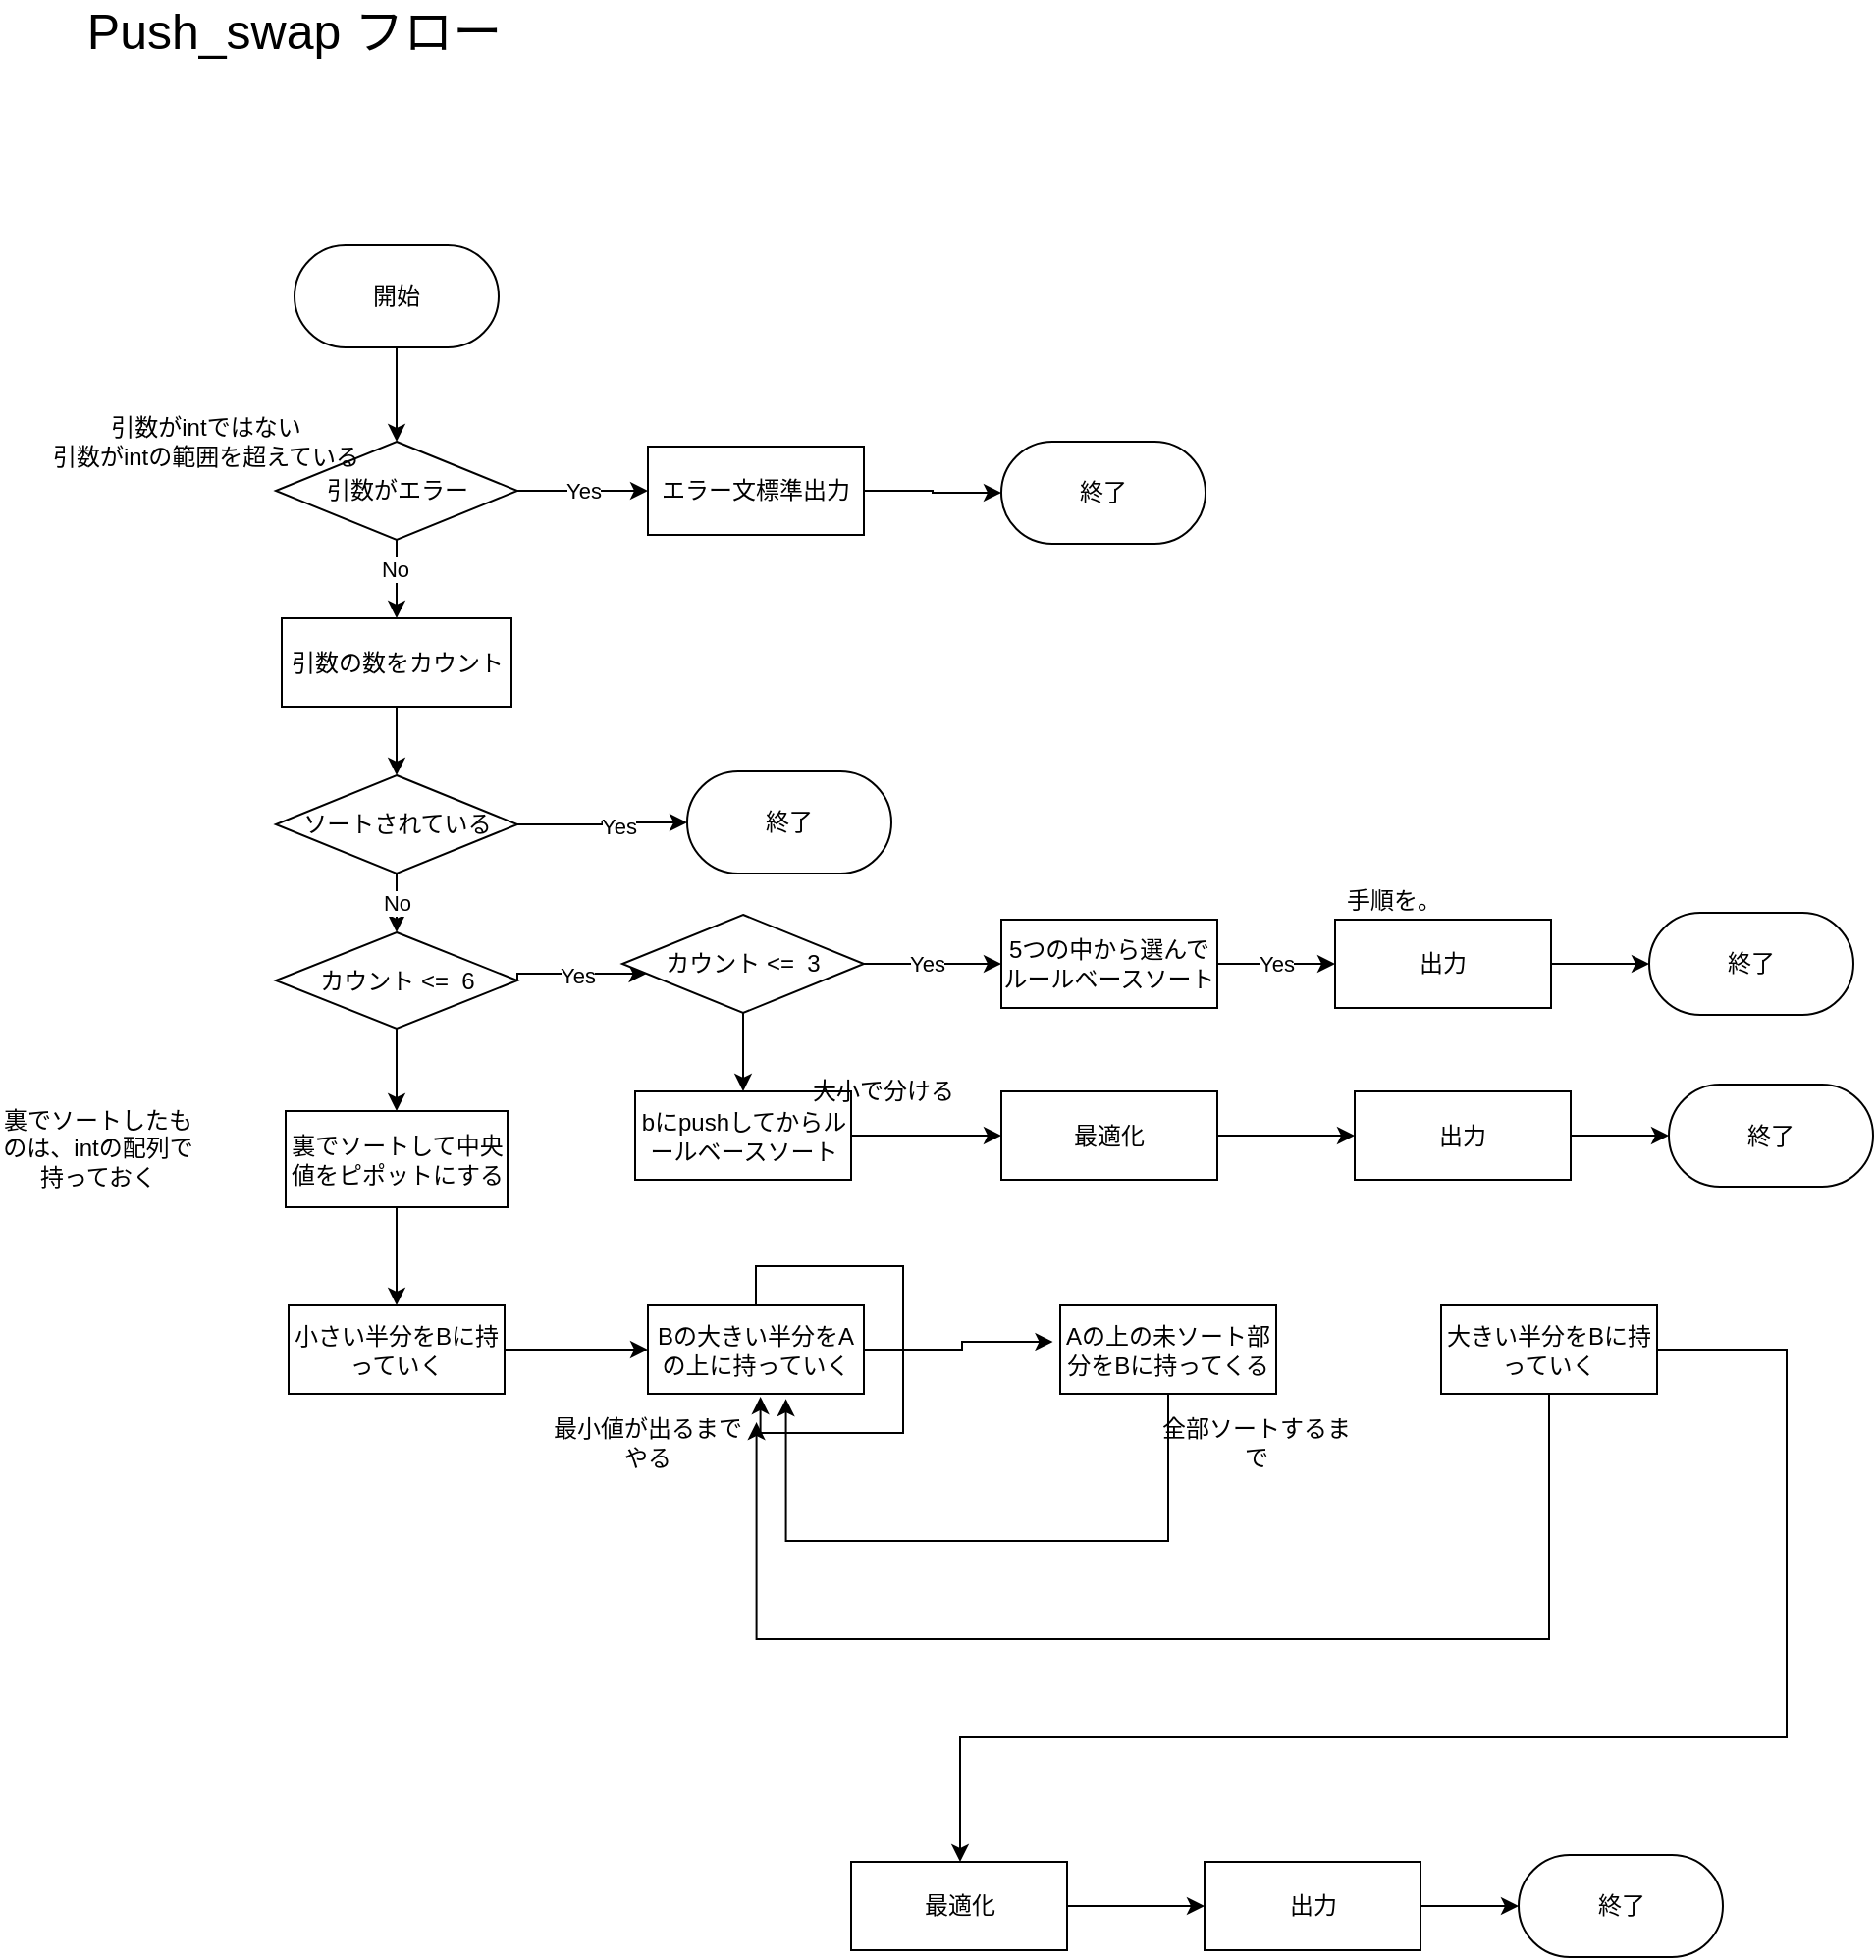 <mxfile>
    <diagram id="IPizmsa35FWaFHBaQWgS" name="push_swap">
        <mxGraphModel dx="1686" dy="1971" grid="1" gridSize="10" guides="1" tooltips="1" connect="0" arrows="1" fold="1" page="1" pageScale="1" pageWidth="827" pageHeight="1169" math="0" shadow="0">
            <root>
                <mxCell id="0"/>
                <mxCell id="1" parent="0"/>
                <mxCell id="frzHYbRpGc11n68V8Oe7-6" value="&lt;font style=&quot;font-size: 25px&quot;&gt;Push_swap フロー&lt;/font&gt;" style="text;html=1;strokeColor=none;fillColor=none;align=center;verticalAlign=middle;whiteSpace=wrap;rounded=0;strokeWidth=0;" parent="1" vertex="1">
                    <mxGeometry x="-300" y="-280" width="260" height="20" as="geometry"/>
                </mxCell>
                <mxCell id="Gc7dPVeGJiUe8FWDM94Z-13" style="edgeStyle=orthogonalEdgeStyle;rounded=0;orthogonalLoop=1;jettySize=auto;html=1;entryX=0.5;entryY=0;entryDx=0;entryDy=0;" parent="1" source="Gc7dPVeGJiUe8FWDM94Z-5" target="Gc7dPVeGJiUe8FWDM94Z-12" edge="1">
                    <mxGeometry relative="1" as="geometry"/>
                </mxCell>
                <mxCell id="Gc7dPVeGJiUe8FWDM94Z-5" value="開始" style="rounded=1;whiteSpace=wrap;html=1;arcSize=50;" parent="1" vertex="1">
                    <mxGeometry x="-170" y="-160" width="104" height="52" as="geometry"/>
                </mxCell>
                <mxCell id="Gc7dPVeGJiUe8FWDM94Z-16" value="Yes" style="edgeStyle=orthogonalEdgeStyle;rounded=0;orthogonalLoop=1;jettySize=auto;html=1;entryX=0;entryY=0.5;entryDx=0;entryDy=0;" parent="1" source="Gc7dPVeGJiUe8FWDM94Z-12" target="Gc7dPVeGJiUe8FWDM94Z-15" edge="1">
                    <mxGeometry relative="1" as="geometry"/>
                </mxCell>
                <mxCell id="Gc7dPVeGJiUe8FWDM94Z-19" style="edgeStyle=orthogonalEdgeStyle;rounded=0;orthogonalLoop=1;jettySize=auto;html=1;entryX=0.5;entryY=0;entryDx=0;entryDy=0;" parent="1" source="Gc7dPVeGJiUe8FWDM94Z-12" target="Gc7dPVeGJiUe8FWDM94Z-18" edge="1">
                    <mxGeometry relative="1" as="geometry"/>
                </mxCell>
                <mxCell id="Gc7dPVeGJiUe8FWDM94Z-35" value="No" style="edgeLabel;html=1;align=center;verticalAlign=middle;resizable=0;points=[];" parent="Gc7dPVeGJiUe8FWDM94Z-19" vertex="1" connectable="0">
                    <mxGeometry x="-0.269" y="-1" relative="1" as="geometry">
                        <mxPoint as="offset"/>
                    </mxGeometry>
                </mxCell>
                <mxCell id="Gc7dPVeGJiUe8FWDM94Z-12" value="引数がエラー" style="rhombus;whiteSpace=wrap;html=1;" parent="1" vertex="1">
                    <mxGeometry x="-179.5" y="-60" width="123" height="50" as="geometry"/>
                </mxCell>
                <mxCell id="Gc7dPVeGJiUe8FWDM94Z-14" value="終了" style="rounded=1;whiteSpace=wrap;html=1;arcSize=50;" parent="1" vertex="1">
                    <mxGeometry x="190" y="-60" width="104" height="52" as="geometry"/>
                </mxCell>
                <mxCell id="Gc7dPVeGJiUe8FWDM94Z-17" style="edgeStyle=orthogonalEdgeStyle;rounded=0;orthogonalLoop=1;jettySize=auto;html=1;entryX=0;entryY=0.5;entryDx=0;entryDy=0;" parent="1" source="Gc7dPVeGJiUe8FWDM94Z-15" target="Gc7dPVeGJiUe8FWDM94Z-14" edge="1">
                    <mxGeometry relative="1" as="geometry"/>
                </mxCell>
                <mxCell id="Gc7dPVeGJiUe8FWDM94Z-15" value="エラー文標準出力" style="rounded=0;whiteSpace=wrap;html=1;" parent="1" vertex="1">
                    <mxGeometry x="10" y="-57.5" width="110" height="45" as="geometry"/>
                </mxCell>
                <mxCell id="Gc7dPVeGJiUe8FWDM94Z-68" style="edgeStyle=orthogonalEdgeStyle;rounded=0;orthogonalLoop=1;jettySize=auto;html=1;" parent="1" source="Gc7dPVeGJiUe8FWDM94Z-18" target="Gc7dPVeGJiUe8FWDM94Z-67" edge="1">
                    <mxGeometry relative="1" as="geometry"/>
                </mxCell>
                <mxCell id="Gc7dPVeGJiUe8FWDM94Z-18" value="引数の数をカウント" style="rounded=0;whiteSpace=wrap;html=1;" parent="1" vertex="1">
                    <mxGeometry x="-176.5" y="30" width="117" height="45" as="geometry"/>
                </mxCell>
                <mxCell id="Gc7dPVeGJiUe8FWDM94Z-28" style="edgeStyle=orthogonalEdgeStyle;rounded=0;orthogonalLoop=1;jettySize=auto;html=1;exitX=1;exitY=0.5;exitDx=0;exitDy=0;" parent="1" source="Gc7dPVeGJiUe8FWDM94Z-20" target="Gc7dPVeGJiUe8FWDM94Z-26" edge="1">
                    <mxGeometry relative="1" as="geometry">
                        <Array as="points">
                            <mxPoint x="-10" y="211"/>
                            <mxPoint x="-10" y="211"/>
                        </Array>
                    </mxGeometry>
                </mxCell>
                <mxCell id="Gc7dPVeGJiUe8FWDM94Z-29" value="Yes" style="edgeLabel;html=1;align=center;verticalAlign=middle;resizable=0;points=[];" parent="Gc7dPVeGJiUe8FWDM94Z-28" vertex="1" connectable="0">
                    <mxGeometry x="-0.018" y="-1" relative="1" as="geometry">
                        <mxPoint as="offset"/>
                    </mxGeometry>
                </mxCell>
                <mxCell id="Gc7dPVeGJiUe8FWDM94Z-59" style="edgeStyle=orthogonalEdgeStyle;rounded=0;orthogonalLoop=1;jettySize=auto;html=1;entryX=0.5;entryY=0;entryDx=0;entryDy=0;" parent="1" source="Gc7dPVeGJiUe8FWDM94Z-20" target="Gc7dPVeGJiUe8FWDM94Z-58" edge="1">
                    <mxGeometry relative="1" as="geometry"/>
                </mxCell>
                <mxCell id="Gc7dPVeGJiUe8FWDM94Z-20" value="カウント &amp;lt;=&amp;nbsp; 6" style="rhombus;whiteSpace=wrap;html=1;" parent="1" vertex="1">
                    <mxGeometry x="-179.5" y="190" width="123" height="49" as="geometry"/>
                </mxCell>
                <mxCell id="Gc7dPVeGJiUe8FWDM94Z-31" style="edgeStyle=orthogonalEdgeStyle;rounded=0;orthogonalLoop=1;jettySize=auto;html=1;" parent="1" source="Gc7dPVeGJiUe8FWDM94Z-26" target="Gc7dPVeGJiUe8FWDM94Z-30" edge="1">
                    <mxGeometry relative="1" as="geometry"/>
                </mxCell>
                <mxCell id="Gc7dPVeGJiUe8FWDM94Z-34" value="Yes" style="edgeLabel;html=1;align=center;verticalAlign=middle;resizable=0;points=[];" parent="Gc7dPVeGJiUe8FWDM94Z-31" vertex="1" connectable="0">
                    <mxGeometry x="-0.373" y="-3" relative="1" as="geometry">
                        <mxPoint x="10" y="-3" as="offset"/>
                    </mxGeometry>
                </mxCell>
                <mxCell id="Gc7dPVeGJiUe8FWDM94Z-46" style="edgeStyle=orthogonalEdgeStyle;rounded=0;orthogonalLoop=1;jettySize=auto;html=1;entryX=0.5;entryY=0;entryDx=0;entryDy=0;" parent="1" source="Gc7dPVeGJiUe8FWDM94Z-26" target="Gc7dPVeGJiUe8FWDM94Z-45" edge="1">
                    <mxGeometry relative="1" as="geometry"/>
                </mxCell>
                <mxCell id="Gc7dPVeGJiUe8FWDM94Z-26" value="カウント &amp;lt;=&amp;nbsp; 3" style="rhombus;whiteSpace=wrap;html=1;" parent="1" vertex="1">
                    <mxGeometry x="-3" y="181" width="123" height="50" as="geometry"/>
                </mxCell>
                <mxCell id="Gc7dPVeGJiUe8FWDM94Z-37" value="Yes" style="edgeStyle=orthogonalEdgeStyle;rounded=0;orthogonalLoop=1;jettySize=auto;html=1;entryX=0;entryY=0.5;entryDx=0;entryDy=0;" parent="1" source="Gc7dPVeGJiUe8FWDM94Z-30" target="Gc7dPVeGJiUe8FWDM94Z-36" edge="1">
                    <mxGeometry relative="1" as="geometry"/>
                </mxCell>
                <mxCell id="Gc7dPVeGJiUe8FWDM94Z-30" value="5つの中から選んでルールベースソート" style="rounded=0;whiteSpace=wrap;html=1;" parent="1" vertex="1">
                    <mxGeometry x="190" y="183.5" width="110" height="45" as="geometry"/>
                </mxCell>
                <mxCell id="Gc7dPVeGJiUe8FWDM94Z-39" style="edgeStyle=orthogonalEdgeStyle;rounded=0;orthogonalLoop=1;jettySize=auto;html=1;entryX=0;entryY=0.5;entryDx=0;entryDy=0;" parent="1" source="Gc7dPVeGJiUe8FWDM94Z-36" target="Gc7dPVeGJiUe8FWDM94Z-38" edge="1">
                    <mxGeometry relative="1" as="geometry"/>
                </mxCell>
                <mxCell id="Gc7dPVeGJiUe8FWDM94Z-36" value="出力" style="rounded=0;whiteSpace=wrap;html=1;" parent="1" vertex="1">
                    <mxGeometry x="360" y="183.5" width="110" height="45" as="geometry"/>
                </mxCell>
                <mxCell id="Gc7dPVeGJiUe8FWDM94Z-38" value="終了" style="rounded=1;whiteSpace=wrap;html=1;arcSize=50;" parent="1" vertex="1">
                    <mxGeometry x="520" y="180" width="104" height="52" as="geometry"/>
                </mxCell>
                <mxCell id="Gc7dPVeGJiUe8FWDM94Z-50" style="edgeStyle=orthogonalEdgeStyle;rounded=0;orthogonalLoop=1;jettySize=auto;html=1;entryX=0;entryY=0.5;entryDx=0;entryDy=0;" parent="1" source="Gc7dPVeGJiUe8FWDM94Z-45" target="Gc7dPVeGJiUe8FWDM94Z-49" edge="1">
                    <mxGeometry relative="1" as="geometry"/>
                </mxCell>
                <mxCell id="Gc7dPVeGJiUe8FWDM94Z-45" value="bにpushしてからルールベースソート" style="rounded=0;whiteSpace=wrap;html=1;" parent="1" vertex="1">
                    <mxGeometry x="3.5" y="271" width="110" height="45" as="geometry"/>
                </mxCell>
                <mxCell id="Gc7dPVeGJiUe8FWDM94Z-54" style="edgeStyle=orthogonalEdgeStyle;rounded=0;orthogonalLoop=1;jettySize=auto;html=1;entryX=0;entryY=0.5;entryDx=0;entryDy=0;" parent="1" source="Gc7dPVeGJiUe8FWDM94Z-49" target="Gc7dPVeGJiUe8FWDM94Z-53" edge="1">
                    <mxGeometry relative="1" as="geometry"/>
                </mxCell>
                <mxCell id="Gc7dPVeGJiUe8FWDM94Z-49" value="最適化" style="rounded=0;whiteSpace=wrap;html=1;" parent="1" vertex="1">
                    <mxGeometry x="190" y="271" width="110" height="45" as="geometry"/>
                </mxCell>
                <mxCell id="Gc7dPVeGJiUe8FWDM94Z-51" value="終了" style="rounded=1;whiteSpace=wrap;html=1;arcSize=50;" parent="1" vertex="1">
                    <mxGeometry x="530" y="267.5" width="104" height="52" as="geometry"/>
                </mxCell>
                <mxCell id="Gc7dPVeGJiUe8FWDM94Z-55" style="edgeStyle=orthogonalEdgeStyle;rounded=0;orthogonalLoop=1;jettySize=auto;html=1;" parent="1" source="Gc7dPVeGJiUe8FWDM94Z-53" target="Gc7dPVeGJiUe8FWDM94Z-51" edge="1">
                    <mxGeometry relative="1" as="geometry"/>
                </mxCell>
                <mxCell id="Gc7dPVeGJiUe8FWDM94Z-53" value="出力" style="rounded=0;whiteSpace=wrap;html=1;" parent="1" vertex="1">
                    <mxGeometry x="370" y="271" width="110" height="45" as="geometry"/>
                </mxCell>
                <mxCell id="Gc7dPVeGJiUe8FWDM94Z-79" style="edgeStyle=orthogonalEdgeStyle;rounded=0;orthogonalLoop=1;jettySize=auto;html=1;" parent="1" source="Gc7dPVeGJiUe8FWDM94Z-58" target="Gc7dPVeGJiUe8FWDM94Z-78" edge="1">
                    <mxGeometry relative="1" as="geometry"/>
                </mxCell>
                <mxCell id="Gc7dPVeGJiUe8FWDM94Z-58" value="裏でソートして中央値をピポットにする" style="rounded=0;whiteSpace=wrap;html=1;" parent="1" vertex="1">
                    <mxGeometry x="-174.5" y="281" width="113" height="49" as="geometry"/>
                </mxCell>
                <mxCell id="Gc7dPVeGJiUe8FWDM94Z-63" value="引数がintではない&lt;br&gt;引数がintの範囲を超えている" style="text;html=1;strokeColor=none;fillColor=none;align=center;verticalAlign=middle;whiteSpace=wrap;rounded=0;" parent="1" vertex="1">
                    <mxGeometry x="-300" y="-80" width="170" height="40" as="geometry"/>
                </mxCell>
                <mxCell id="Gc7dPVeGJiUe8FWDM94Z-65" value="大小で分ける" style="text;html=1;strokeColor=none;fillColor=none;align=center;verticalAlign=middle;whiteSpace=wrap;rounded=0;" parent="1" vertex="1">
                    <mxGeometry x="80" y="261" width="100" height="20" as="geometry"/>
                </mxCell>
                <mxCell id="Gc7dPVeGJiUe8FWDM94Z-69" value="No" style="edgeStyle=orthogonalEdgeStyle;rounded=0;orthogonalLoop=1;jettySize=auto;html=1;entryX=0.5;entryY=0;entryDx=0;entryDy=0;" parent="1" source="Gc7dPVeGJiUe8FWDM94Z-67" target="Gc7dPVeGJiUe8FWDM94Z-20" edge="1">
                    <mxGeometry relative="1" as="geometry"/>
                </mxCell>
                <mxCell id="Gc7dPVeGJiUe8FWDM94Z-76" style="edgeStyle=orthogonalEdgeStyle;rounded=0;orthogonalLoop=1;jettySize=auto;html=1;" parent="1" source="Gc7dPVeGJiUe8FWDM94Z-67" target="Gc7dPVeGJiUe8FWDM94Z-75" edge="1">
                    <mxGeometry relative="1" as="geometry"/>
                </mxCell>
                <mxCell id="Gc7dPVeGJiUe8FWDM94Z-77" value="Yes" style="edgeLabel;html=1;align=center;verticalAlign=middle;resizable=0;points=[];" parent="Gc7dPVeGJiUe8FWDM94Z-76" vertex="1" connectable="0">
                    <mxGeometry x="0.201" y="-2" relative="1" as="geometry">
                        <mxPoint as="offset"/>
                    </mxGeometry>
                </mxCell>
                <mxCell id="Gc7dPVeGJiUe8FWDM94Z-67" value="ソートされている" style="rhombus;whiteSpace=wrap;html=1;" parent="1" vertex="1">
                    <mxGeometry x="-179.5" y="110" width="123" height="50" as="geometry"/>
                </mxCell>
                <mxCell id="Gc7dPVeGJiUe8FWDM94Z-72" value="手順を。" style="text;html=1;strokeColor=none;fillColor=none;align=center;verticalAlign=middle;whiteSpace=wrap;rounded=0;" parent="1" vertex="1">
                    <mxGeometry x="340" y="163.5" width="100" height="20" as="geometry"/>
                </mxCell>
                <mxCell id="Gc7dPVeGJiUe8FWDM94Z-75" value="終了" style="rounded=1;whiteSpace=wrap;html=1;arcSize=50;" parent="1" vertex="1">
                    <mxGeometry x="30" y="108" width="104" height="52" as="geometry"/>
                </mxCell>
                <mxCell id="Gc7dPVeGJiUe8FWDM94Z-81" style="edgeStyle=orthogonalEdgeStyle;rounded=0;orthogonalLoop=1;jettySize=auto;html=1;entryX=0;entryY=0.5;entryDx=0;entryDy=0;" parent="1" source="Gc7dPVeGJiUe8FWDM94Z-78" target="Gc7dPVeGJiUe8FWDM94Z-80" edge="1">
                    <mxGeometry relative="1" as="geometry"/>
                </mxCell>
                <mxCell id="Gc7dPVeGJiUe8FWDM94Z-78" value="小さい半分をBに持っていく" style="rounded=0;whiteSpace=wrap;html=1;" parent="1" vertex="1">
                    <mxGeometry x="-173" y="380" width="110" height="45" as="geometry"/>
                </mxCell>
                <mxCell id="8" style="edgeStyle=orthogonalEdgeStyle;rounded=0;orthogonalLoop=1;jettySize=auto;html=1;entryX=-0.034;entryY=0.412;entryDx=0;entryDy=0;entryPerimeter=0;" parent="1" source="Gc7dPVeGJiUe8FWDM94Z-80" target="3" edge="1">
                    <mxGeometry relative="1" as="geometry"/>
                </mxCell>
                <mxCell id="Gc7dPVeGJiUe8FWDM94Z-80" value="Bの大きい半分をAの上に持っていく" style="rounded=0;whiteSpace=wrap;html=1;" parent="1" vertex="1">
                    <mxGeometry x="10" y="380" width="110" height="45" as="geometry"/>
                </mxCell>
                <mxCell id="Gc7dPVeGJiUe8FWDM94Z-91" style="edgeStyle=orthogonalEdgeStyle;rounded=0;orthogonalLoop=1;jettySize=auto;html=1;" parent="1" source="Gc7dPVeGJiUe8FWDM94Z-87" target="Gc7dPVeGJiUe8FWDM94Z-89" edge="1">
                    <mxGeometry relative="1" as="geometry"/>
                </mxCell>
                <mxCell id="Gc7dPVeGJiUe8FWDM94Z-87" value="最適化" style="rounded=0;whiteSpace=wrap;html=1;" parent="1" vertex="1">
                    <mxGeometry x="113.5" y="663.5" width="110" height="45" as="geometry"/>
                </mxCell>
                <mxCell id="Gc7dPVeGJiUe8FWDM94Z-88" value="終了" style="rounded=1;whiteSpace=wrap;html=1;arcSize=50;" parent="1" vertex="1">
                    <mxGeometry x="453.5" y="660" width="104" height="52" as="geometry"/>
                </mxCell>
                <mxCell id="Gc7dPVeGJiUe8FWDM94Z-92" style="edgeStyle=orthogonalEdgeStyle;rounded=0;orthogonalLoop=1;jettySize=auto;html=1;" parent="1" source="Gc7dPVeGJiUe8FWDM94Z-89" target="Gc7dPVeGJiUe8FWDM94Z-88" edge="1">
                    <mxGeometry relative="1" as="geometry"/>
                </mxCell>
                <mxCell id="Gc7dPVeGJiUe8FWDM94Z-89" value="出力" style="rounded=0;whiteSpace=wrap;html=1;" parent="1" vertex="1">
                    <mxGeometry x="293.5" y="663.5" width="110" height="45" as="geometry"/>
                </mxCell>
                <mxCell id="10" style="edgeStyle=orthogonalEdgeStyle;rounded=0;orthogonalLoop=1;jettySize=auto;html=1;entryX=0.639;entryY=1.057;entryDx=0;entryDy=0;entryPerimeter=0;" parent="1" source="3" target="Gc7dPVeGJiUe8FWDM94Z-80" edge="1">
                    <mxGeometry relative="1" as="geometry">
                        <mxPoint x="260" y="500" as="targetPoint"/>
                        <Array as="points">
                            <mxPoint x="275" y="500"/>
                            <mxPoint x="80" y="500"/>
                        </Array>
                    </mxGeometry>
                </mxCell>
                <mxCell id="3" value="Aの上の未ソート部分をBに持ってくる" style="rounded=0;whiteSpace=wrap;html=1;" parent="1" vertex="1">
                    <mxGeometry x="220" y="380" width="110" height="45" as="geometry"/>
                </mxCell>
                <mxCell id="6" style="edgeStyle=orthogonalEdgeStyle;rounded=0;orthogonalLoop=1;jettySize=auto;html=1;entryX=0.521;entryY=1.033;entryDx=0;entryDy=0;entryPerimeter=0;" parent="1" source="Gc7dPVeGJiUe8FWDM94Z-80" target="Gc7dPVeGJiUe8FWDM94Z-80" edge="1">
                    <mxGeometry relative="1" as="geometry"/>
                </mxCell>
                <mxCell id="7" value="最小値が出るまでやる" style="text;html=1;strokeColor=none;fillColor=none;align=center;verticalAlign=middle;whiteSpace=wrap;rounded=0;" parent="1" vertex="1">
                    <mxGeometry x="-40" y="440" width="100" height="20" as="geometry"/>
                </mxCell>
                <mxCell id="11" value="全部ソートするまで" style="text;html=1;strokeColor=none;fillColor=none;align=center;verticalAlign=middle;whiteSpace=wrap;rounded=0;" parent="1" vertex="1">
                    <mxGeometry x="270" y="440" width="100" height="20" as="geometry"/>
                </mxCell>
                <mxCell id="13" style="edgeStyle=orthogonalEdgeStyle;rounded=0;orthogonalLoop=1;jettySize=auto;html=1;entryX=1.053;entryY=-0.022;entryDx=0;entryDy=0;entryPerimeter=0;" parent="1" source="12" target="7" edge="1">
                    <mxGeometry relative="1" as="geometry">
                        <Array as="points">
                            <mxPoint x="469" y="550"/>
                            <mxPoint x="65" y="550"/>
                        </Array>
                    </mxGeometry>
                </mxCell>
                <mxCell id="14" style="edgeStyle=orthogonalEdgeStyle;rounded=0;orthogonalLoop=1;jettySize=auto;html=1;" parent="1" source="12" target="Gc7dPVeGJiUe8FWDM94Z-87" edge="1">
                    <mxGeometry relative="1" as="geometry">
                        <Array as="points">
                            <mxPoint x="590" y="403"/>
                            <mxPoint x="590" y="600"/>
                            <mxPoint x="169" y="600"/>
                        </Array>
                    </mxGeometry>
                </mxCell>
                <mxCell id="12" value="大きい半分をBに持っていく" style="rounded=0;whiteSpace=wrap;html=1;" parent="1" vertex="1">
                    <mxGeometry x="414" y="380" width="110" height="45" as="geometry"/>
                </mxCell>
                <mxCell id="15" value="裏でソートしたものは、intの配列で持っておく" style="text;html=1;strokeColor=none;fillColor=none;align=center;verticalAlign=middle;whiteSpace=wrap;rounded=0;" parent="1" vertex="1">
                    <mxGeometry x="-320" y="290" width="100" height="20" as="geometry"/>
                </mxCell>
            </root>
        </mxGraphModel>
    </diagram>
    <diagram id="pQW8SaaaocoHubI1iL4_" name="push_swap_2021-11-08">
        <mxGraphModel dx="2604" dy="2425" grid="1" gridSize="10" guides="1" tooltips="1" connect="1" arrows="1" fold="1" page="1" pageScale="1" pageWidth="827" pageHeight="1169" math="0" shadow="0">
            <root>
                <mxCell id="pC4P2Q3CvwxQlICNZ0S7-0"/>
                <mxCell id="pC4P2Q3CvwxQlICNZ0S7-1" parent="pC4P2Q3CvwxQlICNZ0S7-0"/>
                <mxCell id="OWSy21JIp_o_k6pbWvHH-1" style="edgeStyle=orthogonalEdgeStyle;rounded=0;orthogonalLoop=1;jettySize=auto;html=1;entryX=0.5;entryY=0;entryDx=0;entryDy=0;" edge="1" parent="pC4P2Q3CvwxQlICNZ0S7-1" source="Nqddhqg4W9NNZcdd8F_c-1" target="4ea4y52P2zO8u3FosqT1-0">
                    <mxGeometry relative="1" as="geometry"/>
                </mxCell>
                <mxCell id="Nqddhqg4W9NNZcdd8F_c-1" value="開始" style="rounded=1;whiteSpace=wrap;html=1;arcSize=50;" vertex="1" parent="pC4P2Q3CvwxQlICNZ0S7-1">
                    <mxGeometry x="-690.5" y="-1140" width="104" height="50" as="geometry"/>
                </mxCell>
                <mxCell id="OWSy21JIp_o_k6pbWvHH-3" style="edgeStyle=orthogonalEdgeStyle;rounded=0;orthogonalLoop=1;jettySize=auto;html=1;entryX=0.5;entryY=0;entryDx=0;entryDy=0;" edge="1" parent="pC4P2Q3CvwxQlICNZ0S7-1" source="4ea4y52P2zO8u3FosqT1-0" target="4ea4y52P2zO8u3FosqT1-2">
                    <mxGeometry relative="1" as="geometry"/>
                </mxCell>
                <mxCell id="4ea4y52P2zO8u3FosqT1-0" value="init_node(A)" style="rounded=0;whiteSpace=wrap;html=1;" vertex="1" parent="pC4P2Q3CvwxQlICNZ0S7-1">
                    <mxGeometry x="-693.5" y="-1008.5" width="110" height="45" as="geometry"/>
                </mxCell>
                <mxCell id="OWSy21JIp_o_k6pbWvHH-4" style="edgeStyle=orthogonalEdgeStyle;rounded=0;orthogonalLoop=1;jettySize=auto;html=1;entryX=0.5;entryY=0;entryDx=0;entryDy=0;" edge="1" parent="pC4P2Q3CvwxQlICNZ0S7-1" source="4ea4y52P2zO8u3FosqT1-2" target="OWSy21JIp_o_k6pbWvHH-0">
                    <mxGeometry relative="1" as="geometry"/>
                </mxCell>
                <mxCell id="4ea4y52P2zO8u3FosqT1-2" value="init_node(B)" style="rounded=0;whiteSpace=wrap;html=1;" vertex="1" parent="pC4P2Q3CvwxQlICNZ0S7-1">
                    <mxGeometry x="-693.5" y="-868.5" width="110" height="45" as="geometry"/>
                </mxCell>
                <mxCell id="OWSy21JIp_o_k6pbWvHH-8" style="edgeStyle=orthogonalEdgeStyle;rounded=0;orthogonalLoop=1;jettySize=auto;html=1;" edge="1" parent="pC4P2Q3CvwxQlICNZ0S7-1" source="OWSy21JIp_o_k6pbWvHH-0" target="OWSy21JIp_o_k6pbWvHH-7">
                    <mxGeometry relative="1" as="geometry"/>
                </mxCell>
                <mxCell id="OWSy21JIp_o_k6pbWvHH-9" value="Yes" style="edgeLabel;html=1;align=center;verticalAlign=middle;resizable=0;points=[];" vertex="1" connectable="0" parent="OWSy21JIp_o_k6pbWvHH-8">
                    <mxGeometry x="-0.136" y="3" relative="1" as="geometry">
                        <mxPoint as="offset"/>
                    </mxGeometry>
                </mxCell>
                <mxCell id="OWSy21JIp_o_k6pbWvHH-24" style="edgeStyle=orthogonalEdgeStyle;rounded=0;orthogonalLoop=1;jettySize=auto;html=1;entryX=0.5;entryY=0;entryDx=0;entryDy=0;" edge="1" parent="pC4P2Q3CvwxQlICNZ0S7-1" source="OWSy21JIp_o_k6pbWvHH-0" target="OWSy21JIp_o_k6pbWvHH-15">
                    <mxGeometry relative="1" as="geometry"/>
                </mxCell>
                <mxCell id="OWSy21JIp_o_k6pbWvHH-0" value="どちらかがNULL" style="rhombus;whiteSpace=wrap;html=1;" vertex="1" parent="pC4P2Q3CvwxQlICNZ0S7-1">
                    <mxGeometry x="-700" y="-728.5" width="123" height="50" as="geometry"/>
                </mxCell>
                <mxCell id="OWSy21JIp_o_k6pbWvHH-11" style="edgeStyle=orthogonalEdgeStyle;rounded=0;orthogonalLoop=1;jettySize=auto;html=1;entryX=0;entryY=0.5;entryDx=0;entryDy=0;" edge="1" parent="pC4P2Q3CvwxQlICNZ0S7-1" source="OWSy21JIp_o_k6pbWvHH-7" target="OWSy21JIp_o_k6pbWvHH-10">
                    <mxGeometry relative="1" as="geometry"/>
                </mxCell>
                <mxCell id="OWSy21JIp_o_k6pbWvHH-7" value="2つの連結リストをfree" style="rounded=0;whiteSpace=wrap;html=1;" vertex="1" parent="pC4P2Q3CvwxQlICNZ0S7-1">
                    <mxGeometry x="-433.5" y="-726" width="110" height="45" as="geometry"/>
                </mxCell>
                <mxCell id="OWSy21JIp_o_k6pbWvHH-10" value="エラーを表示してexit" style="rounded=0;whiteSpace=wrap;html=1;" vertex="1" parent="pC4P2Q3CvwxQlICNZ0S7-1">
                    <mxGeometry x="-230.5" y="-726" width="110" height="45" as="geometry"/>
                </mxCell>
                <mxCell id="OWSy21JIp_o_k6pbWvHH-21" style="edgeStyle=orthogonalEdgeStyle;rounded=0;orthogonalLoop=1;jettySize=auto;html=1;entryX=0;entryY=0.5;entryDx=0;entryDy=0;" edge="1" parent="pC4P2Q3CvwxQlICNZ0S7-1" source="OWSy21JIp_o_k6pbWvHH-14" target="OWSy21JIp_o_k6pbWvHH-16">
                    <mxGeometry relative="1" as="geometry"/>
                </mxCell>
                <mxCell id="OWSy21JIp_o_k6pbWvHH-23" value="Yes" style="edgeLabel;html=1;align=center;verticalAlign=middle;resizable=0;points=[];" vertex="1" connectable="0" parent="OWSy21JIp_o_k6pbWvHH-21">
                    <mxGeometry x="-0.063" y="1" relative="1" as="geometry">
                        <mxPoint as="offset"/>
                    </mxGeometry>
                </mxCell>
                <mxCell id="OWSy21JIp_o_k6pbWvHH-29" value="No" style="edgeStyle=orthogonalEdgeStyle;rounded=0;orthogonalLoop=1;jettySize=auto;html=1;entryX=0.5;entryY=0;entryDx=0;entryDy=0;" edge="1" parent="pC4P2Q3CvwxQlICNZ0S7-1" source="OWSy21JIp_o_k6pbWvHH-14" target="OWSy21JIp_o_k6pbWvHH-26">
                    <mxGeometry relative="1" as="geometry"/>
                </mxCell>
                <mxCell id="OWSy21JIp_o_k6pbWvHH-14" value="mallocに失敗した" style="rhombus;whiteSpace=wrap;html=1;" vertex="1" parent="pC4P2Q3CvwxQlICNZ0S7-1">
                    <mxGeometry x="-700" y="-463" width="123" height="50" as="geometry"/>
                </mxCell>
                <mxCell id="OWSy21JIp_o_k6pbWvHH-25" style="edgeStyle=orthogonalEdgeStyle;rounded=0;orthogonalLoop=1;jettySize=auto;html=1;entryX=0.5;entryY=0;entryDx=0;entryDy=0;" edge="1" parent="pC4P2Q3CvwxQlICNZ0S7-1" source="OWSy21JIp_o_k6pbWvHH-15" target="OWSy21JIp_o_k6pbWvHH-14">
                    <mxGeometry relative="1" as="geometry"/>
                </mxCell>
                <mxCell id="OWSy21JIp_o_k6pbWvHH-15" value="mallocしてリストAの後ろに追加" style="rounded=0;whiteSpace=wrap;html=1;" vertex="1" parent="pC4P2Q3CvwxQlICNZ0S7-1">
                    <mxGeometry x="-693.5" y="-572.5" width="110" height="45" as="geometry"/>
                </mxCell>
                <mxCell id="OWSy21JIp_o_k6pbWvHH-22" style="edgeStyle=orthogonalEdgeStyle;rounded=0;orthogonalLoop=1;jettySize=auto;html=1;entryX=0;entryY=0.5;entryDx=0;entryDy=0;" edge="1" parent="pC4P2Q3CvwxQlICNZ0S7-1" source="OWSy21JIp_o_k6pbWvHH-16" target="OWSy21JIp_o_k6pbWvHH-17">
                    <mxGeometry relative="1" as="geometry"/>
                </mxCell>
                <mxCell id="OWSy21JIp_o_k6pbWvHH-16" value="2つの連結リストをfree" style="rounded=0;whiteSpace=wrap;html=1;" vertex="1" parent="pC4P2Q3CvwxQlICNZ0S7-1">
                    <mxGeometry x="-420.5" y="-460.5" width="110" height="45" as="geometry"/>
                </mxCell>
                <mxCell id="OWSy21JIp_o_k6pbWvHH-17" value="エラーを表示してexit" style="rounded=0;whiteSpace=wrap;html=1;" vertex="1" parent="pC4P2Q3CvwxQlICNZ0S7-1">
                    <mxGeometry x="-190.5" y="-460.5" width="110" height="45" as="geometry"/>
                </mxCell>
                <mxCell id="OWSy21JIp_o_k6pbWvHH-30" value="No" style="edgeStyle=orthogonalEdgeStyle;rounded=0;orthogonalLoop=1;jettySize=auto;html=1;entryX=0;entryY=0.5;entryDx=0;entryDy=0;" edge="1" parent="pC4P2Q3CvwxQlICNZ0S7-1" source="OWSy21JIp_o_k6pbWvHH-26" target="OWSy21JIp_o_k6pbWvHH-15">
                    <mxGeometry relative="1" as="geometry">
                        <Array as="points">
                            <mxPoint x="-770" y="-313"/>
                            <mxPoint x="-770" y="-550"/>
                        </Array>
                    </mxGeometry>
                </mxCell>
                <mxCell id="OWSy21JIp_o_k6pbWvHH-38" value="Yes" style="edgeStyle=orthogonalEdgeStyle;rounded=0;orthogonalLoop=1;jettySize=auto;html=1;" edge="1" parent="pC4P2Q3CvwxQlICNZ0S7-1" source="OWSy21JIp_o_k6pbWvHH-26" target="OWSy21JIp_o_k6pbWvHH-32">
                    <mxGeometry relative="1" as="geometry"/>
                </mxCell>
                <mxCell id="OWSy21JIp_o_k6pbWvHH-26" value="引数を全て追加した" style="rhombus;whiteSpace=wrap;html=1;" vertex="1" parent="pC4P2Q3CvwxQlICNZ0S7-1">
                    <mxGeometry x="-700" y="-338.5" width="123" height="50" as="geometry"/>
                </mxCell>
                <mxCell id="OWSy21JIp_o_k6pbWvHH-35" style="edgeStyle=orthogonalEdgeStyle;rounded=0;orthogonalLoop=1;jettySize=auto;html=1;" edge="1" parent="pC4P2Q3CvwxQlICNZ0S7-1" source="OWSy21JIp_o_k6pbWvHH-32" target="OWSy21JIp_o_k6pbWvHH-33">
                    <mxGeometry relative="1" as="geometry"/>
                </mxCell>
                <mxCell id="OWSy21JIp_o_k6pbWvHH-37" value="Yes" style="edgeLabel;html=1;align=center;verticalAlign=middle;resizable=0;points=[];" vertex="1" connectable="0" parent="OWSy21JIp_o_k6pbWvHH-35">
                    <mxGeometry x="0.055" y="-1" relative="1" as="geometry">
                        <mxPoint as="offset"/>
                    </mxGeometry>
                </mxCell>
                <mxCell id="OWSy21JIp_o_k6pbWvHH-42" style="edgeStyle=orthogonalEdgeStyle;rounded=0;orthogonalLoop=1;jettySize=auto;html=1;entryX=0.5;entryY=0;entryDx=0;entryDy=0;" edge="1" parent="pC4P2Q3CvwxQlICNZ0S7-1" source="OWSy21JIp_o_k6pbWvHH-32" target="OWSy21JIp_o_k6pbWvHH-41">
                    <mxGeometry relative="1" as="geometry"/>
                </mxCell>
                <mxCell id="OWSy21JIp_o_k6pbWvHH-43" value="No" style="edgeLabel;html=1;align=center;verticalAlign=middle;resizable=0;points=[];" vertex="1" connectable="0" parent="OWSy21JIp_o_k6pbWvHH-42">
                    <mxGeometry x="0.159" y="-2" relative="1" as="geometry">
                        <mxPoint as="offset"/>
                    </mxGeometry>
                </mxCell>
                <mxCell id="OWSy21JIp_o_k6pbWvHH-32" value="要素に重複がある" style="rhombus;whiteSpace=wrap;html=1;" vertex="1" parent="pC4P2Q3CvwxQlICNZ0S7-1">
                    <mxGeometry x="-700" y="-190" width="123" height="50" as="geometry"/>
                </mxCell>
                <mxCell id="OWSy21JIp_o_k6pbWvHH-36" style="edgeStyle=orthogonalEdgeStyle;rounded=0;orthogonalLoop=1;jettySize=auto;html=1;entryX=0;entryY=0.5;entryDx=0;entryDy=0;" edge="1" parent="pC4P2Q3CvwxQlICNZ0S7-1" source="OWSy21JIp_o_k6pbWvHH-33" target="OWSy21JIp_o_k6pbWvHH-34">
                    <mxGeometry relative="1" as="geometry"/>
                </mxCell>
                <mxCell id="OWSy21JIp_o_k6pbWvHH-33" value="2つの連結リストをfree" style="rounded=0;whiteSpace=wrap;html=1;" vertex="1" parent="pC4P2Q3CvwxQlICNZ0S7-1">
                    <mxGeometry x="-420" y="-187.5" width="110" height="45" as="geometry"/>
                </mxCell>
                <mxCell id="OWSy21JIp_o_k6pbWvHH-34" value="エラーを表示してexit" style="rounded=0;whiteSpace=wrap;html=1;" vertex="1" parent="pC4P2Q3CvwxQlICNZ0S7-1">
                    <mxGeometry x="-203.5" y="-187.5" width="110" height="45" as="geometry"/>
                </mxCell>
                <mxCell id="OWSy21JIp_o_k6pbWvHH-40" value="ここまでで&lt;br&gt;初期設定完了" style="ellipse;shape=cloud;whiteSpace=wrap;html=1;" vertex="1" parent="pC4P2Q3CvwxQlICNZ0S7-1">
                    <mxGeometry x="-570" y="-142.5" width="120" height="80" as="geometry"/>
                </mxCell>
                <mxCell id="OWSy21JIp_o_k6pbWvHH-45" style="edgeStyle=orthogonalEdgeStyle;rounded=0;orthogonalLoop=1;jettySize=auto;html=1;" edge="1" parent="pC4P2Q3CvwxQlICNZ0S7-1" source="OWSy21JIp_o_k6pbWvHH-41" target="OWSy21JIp_o_k6pbWvHH-44">
                    <mxGeometry relative="1" as="geometry"/>
                </mxCell>
                <mxCell id="OWSy21JIp_o_k6pbWvHH-41" value="リストAをint配列に変換する" style="rounded=0;whiteSpace=wrap;html=1;" vertex="1" parent="pC4P2Q3CvwxQlICNZ0S7-1">
                    <mxGeometry x="-693.5" y="30" width="110" height="45" as="geometry"/>
                </mxCell>
                <mxCell id="OWSy21JIp_o_k6pbWvHH-49" style="edgeStyle=orthogonalEdgeStyle;rounded=0;orthogonalLoop=1;jettySize=auto;html=1;" edge="1" parent="pC4P2Q3CvwxQlICNZ0S7-1" source="OWSy21JIp_o_k6pbWvHH-44" target="OWSy21JIp_o_k6pbWvHH-47">
                    <mxGeometry relative="1" as="geometry"/>
                </mxCell>
                <mxCell id="OWSy21JIp_o_k6pbWvHH-51" value="Yes" style="edgeLabel;html=1;align=center;verticalAlign=middle;resizable=0;points=[];" vertex="1" connectable="0" parent="OWSy21JIp_o_k6pbWvHH-49">
                    <mxGeometry x="-0.033" relative="1" as="geometry">
                        <mxPoint as="offset"/>
                    </mxGeometry>
                </mxCell>
                <mxCell id="OWSy21JIp_o_k6pbWvHH-53" style="edgeStyle=orthogonalEdgeStyle;rounded=0;orthogonalLoop=1;jettySize=auto;html=1;" edge="1" parent="pC4P2Q3CvwxQlICNZ0S7-1" source="OWSy21JIp_o_k6pbWvHH-44" target="OWSy21JIp_o_k6pbWvHH-52">
                    <mxGeometry relative="1" as="geometry"/>
                </mxCell>
                <mxCell id="OWSy21JIp_o_k6pbWvHH-44" value="int配列のmalloc失敗" style="rhombus;whiteSpace=wrap;html=1;" vertex="1" parent="pC4P2Q3CvwxQlICNZ0S7-1">
                    <mxGeometry x="-700" y="170" width="123" height="50" as="geometry"/>
                </mxCell>
                <mxCell id="OWSy21JIp_o_k6pbWvHH-50" style="edgeStyle=orthogonalEdgeStyle;rounded=0;orthogonalLoop=1;jettySize=auto;html=1;" edge="1" parent="pC4P2Q3CvwxQlICNZ0S7-1" source="OWSy21JIp_o_k6pbWvHH-47" target="OWSy21JIp_o_k6pbWvHH-48">
                    <mxGeometry relative="1" as="geometry"/>
                </mxCell>
                <mxCell id="OWSy21JIp_o_k6pbWvHH-47" value="2つの連結リストをfree" style="rounded=0;whiteSpace=wrap;html=1;" vertex="1" parent="pC4P2Q3CvwxQlICNZ0S7-1">
                    <mxGeometry x="-447" y="172.5" width="110" height="45" as="geometry"/>
                </mxCell>
                <mxCell id="OWSy21JIp_o_k6pbWvHH-48" value="エラーを表示してexit" style="rounded=0;whiteSpace=wrap;html=1;" vertex="1" parent="pC4P2Q3CvwxQlICNZ0S7-1">
                    <mxGeometry x="-230.5" y="172.5" width="110" height="45" as="geometry"/>
                </mxCell>
                <mxCell id="OWSy21JIp_o_k6pbWvHH-55" style="edgeStyle=orthogonalEdgeStyle;rounded=0;orthogonalLoop=1;jettySize=auto;html=1;entryX=0.5;entryY=0;entryDx=0;entryDy=0;" edge="1" parent="pC4P2Q3CvwxQlICNZ0S7-1" source="OWSy21JIp_o_k6pbWvHH-52" target="OWSy21JIp_o_k6pbWvHH-54">
                    <mxGeometry relative="1" as="geometry"/>
                </mxCell>
                <mxCell id="OWSy21JIp_o_k6pbWvHH-52" value="int配列をバブルソートで並べえ" style="rounded=0;whiteSpace=wrap;html=1;" vertex="1" parent="pC4P2Q3CvwxQlICNZ0S7-1">
                    <mxGeometry x="-693.5" y="270" width="110" height="45" as="geometry"/>
                </mxCell>
                <mxCell id="OWSy21JIp_o_k6pbWvHH-68" style="edgeStyle=orthogonalEdgeStyle;rounded=0;orthogonalLoop=1;jettySize=auto;html=1;" edge="1" parent="pC4P2Q3CvwxQlICNZ0S7-1" source="OWSy21JIp_o_k6pbWvHH-54" target="OWSy21JIp_o_k6pbWvHH-57">
                    <mxGeometry relative="1" as="geometry"/>
                </mxCell>
                <mxCell id="OWSy21JIp_o_k6pbWvHH-54" value="配列の中央値を求める" style="rounded=0;whiteSpace=wrap;html=1;" vertex="1" parent="pC4P2Q3CvwxQlICNZ0S7-1">
                    <mxGeometry x="-693.5" y="370" width="110" height="45" as="geometry"/>
                </mxCell>
                <mxCell id="OWSy21JIp_o_k6pbWvHH-61" style="edgeStyle=orthogonalEdgeStyle;rounded=0;orthogonalLoop=1;jettySize=auto;html=1;entryX=0.5;entryY=0;entryDx=0;entryDy=0;" edge="1" parent="pC4P2Q3CvwxQlICNZ0S7-1" source="OWSy21JIp_o_k6pbWvHH-57" target="OWSy21JIp_o_k6pbWvHH-60">
                    <mxGeometry relative="1" as="geometry">
                        <Array as="points">
                            <mxPoint x="-735" y="575"/>
                        </Array>
                    </mxGeometry>
                </mxCell>
                <mxCell id="OWSy21JIp_o_k6pbWvHH-63" value="Yes" style="edgeLabel;html=1;align=center;verticalAlign=middle;resizable=0;points=[];" vertex="1" connectable="0" parent="OWSy21JIp_o_k6pbWvHH-61">
                    <mxGeometry x="0.29" y="-2" relative="1" as="geometry">
                        <mxPoint as="offset"/>
                    </mxGeometry>
                </mxCell>
                <mxCell id="OWSy21JIp_o_k6pbWvHH-62" style="edgeStyle=orthogonalEdgeStyle;rounded=0;orthogonalLoop=1;jettySize=auto;html=1;" edge="1" parent="pC4P2Q3CvwxQlICNZ0S7-1" source="OWSy21JIp_o_k6pbWvHH-57" target="OWSy21JIp_o_k6pbWvHH-59">
                    <mxGeometry relative="1" as="geometry">
                        <Array as="points">
                            <mxPoint x="-522" y="575"/>
                        </Array>
                    </mxGeometry>
                </mxCell>
                <mxCell id="OWSy21JIp_o_k6pbWvHH-64" value="No" style="edgeLabel;html=1;align=center;verticalAlign=middle;resizable=0;points=[];" vertex="1" connectable="0" parent="OWSy21JIp_o_k6pbWvHH-62">
                    <mxGeometry x="0.296" y="1" relative="1" as="geometry">
                        <mxPoint as="offset"/>
                    </mxGeometry>
                </mxCell>
                <mxCell id="OWSy21JIp_o_k6pbWvHH-57" value="リストAの要素が中央値よりも大きい" style="rhombus;whiteSpace=wrap;html=1;" vertex="1" parent="pC4P2Q3CvwxQlICNZ0S7-1">
                    <mxGeometry x="-700" y="550" width="123" height="50" as="geometry"/>
                </mxCell>
                <mxCell id="OWSy21JIp_o_k6pbWvHH-72" style="edgeStyle=orthogonalEdgeStyle;rounded=0;orthogonalLoop=1;jettySize=auto;html=1;entryX=0.5;entryY=0;entryDx=0;entryDy=0;" edge="1" parent="pC4P2Q3CvwxQlICNZ0S7-1" source="OWSy21JIp_o_k6pbWvHH-59" target="OWSy21JIp_o_k6pbWvHH-65">
                    <mxGeometry relative="1" as="geometry"/>
                </mxCell>
                <mxCell id="OWSy21JIp_o_k6pbWvHH-59" value="リストBにpushする" style="rounded=0;whiteSpace=wrap;html=1;" vertex="1" parent="pC4P2Q3CvwxQlICNZ0S7-1">
                    <mxGeometry x="-577" y="680" width="110" height="45" as="geometry"/>
                </mxCell>
                <mxCell id="OWSy21JIp_o_k6pbWvHH-71" style="edgeStyle=orthogonalEdgeStyle;rounded=0;orthogonalLoop=1;jettySize=auto;html=1;entryX=0.5;entryY=0;entryDx=0;entryDy=0;" edge="1" parent="pC4P2Q3CvwxQlICNZ0S7-1" source="OWSy21JIp_o_k6pbWvHH-60" target="OWSy21JIp_o_k6pbWvHH-65">
                    <mxGeometry relative="1" as="geometry"/>
                </mxCell>
                <mxCell id="OWSy21JIp_o_k6pbWvHH-60" value="リストAの後ろに回す" style="rounded=0;whiteSpace=wrap;html=1;" vertex="1" parent="pC4P2Q3CvwxQlICNZ0S7-1">
                    <mxGeometry x="-790" y="680" width="110" height="45" as="geometry"/>
                </mxCell>
                <mxCell id="OWSy21JIp_o_k6pbWvHH-67" style="edgeStyle=orthogonalEdgeStyle;rounded=0;orthogonalLoop=1;jettySize=auto;html=1;" edge="1" parent="pC4P2Q3CvwxQlICNZ0S7-1" source="OWSy21JIp_o_k6pbWvHH-65">
                    <mxGeometry relative="1" as="geometry">
                        <mxPoint x="-638" y="510" as="targetPoint"/>
                        <Array as="points">
                            <mxPoint x="-420" y="835"/>
                            <mxPoint x="-420" y="510"/>
                        </Array>
                    </mxGeometry>
                </mxCell>
                <mxCell id="OWSy21JIp_o_k6pbWvHH-69" value="No" style="edgeLabel;html=1;align=center;verticalAlign=middle;resizable=0;points=[];" vertex="1" connectable="0" parent="OWSy21JIp_o_k6pbWvHH-67">
                    <mxGeometry x="-0.124" relative="1" as="geometry">
                        <mxPoint as="offset"/>
                    </mxGeometry>
                </mxCell>
                <mxCell id="OWSy21JIp_o_k6pbWvHH-75" style="edgeStyle=orthogonalEdgeStyle;rounded=0;orthogonalLoop=1;jettySize=auto;html=1;" edge="1" parent="pC4P2Q3CvwxQlICNZ0S7-1" source="OWSy21JIp_o_k6pbWvHH-65" target="OWSy21JIp_o_k6pbWvHH-74">
                    <mxGeometry relative="1" as="geometry"/>
                </mxCell>
                <mxCell id="OWSy21JIp_o_k6pbWvHH-76" value="Yes" style="edgeLabel;html=1;align=center;verticalAlign=middle;resizable=0;points=[];" vertex="1" connectable="0" parent="OWSy21JIp_o_k6pbWvHH-75">
                    <mxGeometry x="-0.09" y="4" relative="1" as="geometry">
                        <mxPoint as="offset"/>
                    </mxGeometry>
                </mxCell>
                <mxCell id="OWSy21JIp_o_k6pbWvHH-65" value="リストAの全て完了" style="rhombus;whiteSpace=wrap;html=1;" vertex="1" parent="pC4P2Q3CvwxQlICNZ0S7-1">
                    <mxGeometry x="-700" y="810" width="123" height="50" as="geometry"/>
                </mxCell>
                <mxCell id="4Q-5-javwzJYbG7TKuju-34" style="edgeStyle=orthogonalEdgeStyle;rounded=0;orthogonalLoop=1;jettySize=auto;html=1;entryX=0.5;entryY=0;entryDx=0;entryDy=0;" edge="1" parent="pC4P2Q3CvwxQlICNZ0S7-1" source="OWSy21JIp_o_k6pbWvHH-74" target="OWSy21JIp_o_k6pbWvHH-77">
                    <mxGeometry relative="1" as="geometry"/>
                </mxCell>
                <mxCell id="OWSy21JIp_o_k6pbWvHH-74" value="int配列をfreeする" style="rounded=0;whiteSpace=wrap;html=1;" vertex="1" parent="pC4P2Q3CvwxQlICNZ0S7-1">
                    <mxGeometry x="-693.5" y="930" width="110" height="45" as="geometry"/>
                </mxCell>
                <mxCell id="OWSy21JIp_o_k6pbWvHH-80" value="Yes" style="edgeStyle=orthogonalEdgeStyle;rounded=0;orthogonalLoop=1;jettySize=auto;html=1;" edge="1" parent="pC4P2Q3CvwxQlICNZ0S7-1" source="OWSy21JIp_o_k6pbWvHH-77" target="OWSy21JIp_o_k6pbWvHH-79">
                    <mxGeometry relative="1" as="geometry">
                        <Array as="points">
                            <mxPoint x="-638" y="1180"/>
                            <mxPoint x="-638" y="1180"/>
                        </Array>
                    </mxGeometry>
                </mxCell>
                <mxCell id="4Q-5-javwzJYbG7TKuju-37" style="edgeStyle=orthogonalEdgeStyle;rounded=0;orthogonalLoop=1;jettySize=auto;html=1;entryX=0;entryY=0.5;entryDx=0;entryDy=0;" edge="1" parent="pC4P2Q3CvwxQlICNZ0S7-1" source="OWSy21JIp_o_k6pbWvHH-77" target="4Q-5-javwzJYbG7TKuju-0">
                    <mxGeometry relative="1" as="geometry"/>
                </mxCell>
                <mxCell id="4Q-5-javwzJYbG7TKuju-38" value="No" style="edgeLabel;html=1;align=center;verticalAlign=middle;resizable=0;points=[];" vertex="1" connectable="0" parent="4Q-5-javwzJYbG7TKuju-37">
                    <mxGeometry x="0.162" y="1" relative="1" as="geometry">
                        <mxPoint as="offset"/>
                    </mxGeometry>
                </mxCell>
                <mxCell id="OWSy21JIp_o_k6pbWvHH-77" value="リストBの長さが３以下" style="rhombus;whiteSpace=wrap;html=1;" vertex="1" parent="pC4P2Q3CvwxQlICNZ0S7-1">
                    <mxGeometry x="-700" y="1070" width="123" height="50" as="geometry"/>
                </mxCell>
                <mxCell id="OWSy21JIp_o_k6pbWvHH-82" style="edgeStyle=orthogonalEdgeStyle;rounded=0;orthogonalLoop=1;jettySize=auto;html=1;" edge="1" parent="pC4P2Q3CvwxQlICNZ0S7-1" source="OWSy21JIp_o_k6pbWvHH-79" target="OWSy21JIp_o_k6pbWvHH-81">
                    <mxGeometry relative="1" as="geometry"/>
                </mxCell>
                <mxCell id="OWSy21JIp_o_k6pbWvHH-79" value="リストBにルールベースソートを行う" style="rounded=0;whiteSpace=wrap;html=1;" vertex="1" parent="pC4P2Q3CvwxQlICNZ0S7-1">
                    <mxGeometry x="-693.5" y="1230" width="110" height="45" as="geometry"/>
                </mxCell>
                <mxCell id="4Q-5-javwzJYbG7TKuju-43" style="edgeStyle=orthogonalEdgeStyle;rounded=0;orthogonalLoop=1;jettySize=auto;html=1;entryX=0.5;entryY=0;entryDx=0;entryDy=0;" edge="1" parent="pC4P2Q3CvwxQlICNZ0S7-1" source="OWSy21JIp_o_k6pbWvHH-81" target="4Q-5-javwzJYbG7TKuju-41">
                    <mxGeometry relative="1" as="geometry"/>
                </mxCell>
                <mxCell id="OWSy21JIp_o_k6pbWvHH-81" value="リストBからAの後ろににn個移動" style="rounded=0;whiteSpace=wrap;html=1;" vertex="1" parent="pC4P2Q3CvwxQlICNZ0S7-1">
                    <mxGeometry x="-693.5" y="1360" width="110" height="45" as="geometry"/>
                </mxCell>
                <mxCell id="4Q-5-javwzJYbG7TKuju-5" style="edgeStyle=orthogonalEdgeStyle;rounded=0;orthogonalLoop=1;jettySize=auto;html=1;entryX=0.5;entryY=0;entryDx=0;entryDy=0;" edge="1" parent="pC4P2Q3CvwxQlICNZ0S7-1" source="4Q-5-javwzJYbG7TKuju-0" target="4Q-5-javwzJYbG7TKuju-1">
                    <mxGeometry relative="1" as="geometry"/>
                </mxCell>
                <mxCell id="4Q-5-javwzJYbG7TKuju-0" value="リストBをint配列に変換する" style="rounded=0;whiteSpace=wrap;html=1;" vertex="1" parent="pC4P2Q3CvwxQlICNZ0S7-1">
                    <mxGeometry x="-340.55" y="1072.5" width="110" height="45" as="geometry"/>
                </mxCell>
                <mxCell id="4Q-5-javwzJYbG7TKuju-6" style="edgeStyle=orthogonalEdgeStyle;rounded=0;orthogonalLoop=1;jettySize=auto;html=1;entryX=0;entryY=0.5;entryDx=0;entryDy=0;" edge="1" parent="pC4P2Q3CvwxQlICNZ0S7-1" source="4Q-5-javwzJYbG7TKuju-1" target="4Q-5-javwzJYbG7TKuju-2">
                    <mxGeometry relative="1" as="geometry"/>
                </mxCell>
                <mxCell id="4Q-5-javwzJYbG7TKuju-7" value="Yes" style="edgeLabel;html=1;align=center;verticalAlign=middle;resizable=0;points=[];" vertex="1" connectable="0" parent="4Q-5-javwzJYbG7TKuju-6">
                    <mxGeometry x="0.192" y="-3" relative="1" as="geometry">
                        <mxPoint x="1" as="offset"/>
                    </mxGeometry>
                </mxCell>
                <mxCell id="4Q-5-javwzJYbG7TKuju-12" style="edgeStyle=orthogonalEdgeStyle;rounded=0;orthogonalLoop=1;jettySize=auto;html=1;entryX=0.5;entryY=0;entryDx=0;entryDy=0;" edge="1" parent="pC4P2Q3CvwxQlICNZ0S7-1" source="4Q-5-javwzJYbG7TKuju-1" target="4Q-5-javwzJYbG7TKuju-10">
                    <mxGeometry relative="1" as="geometry"/>
                </mxCell>
                <mxCell id="4Q-5-javwzJYbG7TKuju-14" value="No" style="edgeLabel;html=1;align=center;verticalAlign=middle;resizable=0;points=[];" vertex="1" connectable="0" parent="4Q-5-javwzJYbG7TKuju-12">
                    <mxGeometry x="-0.174" relative="1" as="geometry">
                        <mxPoint as="offset"/>
                    </mxGeometry>
                </mxCell>
                <mxCell id="4Q-5-javwzJYbG7TKuju-1" value="int配列のmalloc失敗" style="rhombus;whiteSpace=wrap;html=1;" vertex="1" parent="pC4P2Q3CvwxQlICNZ0S7-1">
                    <mxGeometry x="-347.05" y="1210" width="123" height="50" as="geometry"/>
                </mxCell>
                <mxCell id="4Q-5-javwzJYbG7TKuju-8" style="edgeStyle=orthogonalEdgeStyle;rounded=0;orthogonalLoop=1;jettySize=auto;html=1;" edge="1" parent="pC4P2Q3CvwxQlICNZ0S7-1" source="4Q-5-javwzJYbG7TKuju-2" target="4Q-5-javwzJYbG7TKuju-3">
                    <mxGeometry relative="1" as="geometry"/>
                </mxCell>
                <mxCell id="4Q-5-javwzJYbG7TKuju-2" value="2つの連結リストをfree" style="rounded=0;whiteSpace=wrap;html=1;" vertex="1" parent="pC4P2Q3CvwxQlICNZ0S7-1">
                    <mxGeometry x="-94.05" y="1212.5" width="110" height="45" as="geometry"/>
                </mxCell>
                <mxCell id="4Q-5-javwzJYbG7TKuju-3" value="エラーを表示してexit" style="rounded=0;whiteSpace=wrap;html=1;" vertex="1" parent="pC4P2Q3CvwxQlICNZ0S7-1">
                    <mxGeometry x="122.45" y="1212.5" width="110" height="45" as="geometry"/>
                </mxCell>
                <mxCell id="4Q-5-javwzJYbG7TKuju-13" style="edgeStyle=orthogonalEdgeStyle;rounded=0;orthogonalLoop=1;jettySize=auto;html=1;" edge="1" parent="pC4P2Q3CvwxQlICNZ0S7-1" source="4Q-5-javwzJYbG7TKuju-10" target="4Q-5-javwzJYbG7TKuju-11">
                    <mxGeometry relative="1" as="geometry"/>
                </mxCell>
                <mxCell id="4Q-5-javwzJYbG7TKuju-10" value="int配列をバブルソートで並べえ" style="rounded=0;whiteSpace=wrap;html=1;" vertex="1" parent="pC4P2Q3CvwxQlICNZ0S7-1">
                    <mxGeometry x="-340.55" y="1350" width="110" height="45" as="geometry"/>
                </mxCell>
                <mxCell id="4Q-5-javwzJYbG7TKuju-21" style="edgeStyle=orthogonalEdgeStyle;rounded=0;orthogonalLoop=1;jettySize=auto;html=1;" edge="1" parent="pC4P2Q3CvwxQlICNZ0S7-1" source="4Q-5-javwzJYbG7TKuju-11" target="4Q-5-javwzJYbG7TKuju-15">
                    <mxGeometry relative="1" as="geometry"/>
                </mxCell>
                <mxCell id="4Q-5-javwzJYbG7TKuju-11" value="配列の中央値を求める" style="rounded=0;whiteSpace=wrap;html=1;" vertex="1" parent="pC4P2Q3CvwxQlICNZ0S7-1">
                    <mxGeometry x="-340.55" y="1450" width="110" height="45" as="geometry"/>
                </mxCell>
                <mxCell id="4Q-5-javwzJYbG7TKuju-27" style="edgeStyle=orthogonalEdgeStyle;rounded=0;orthogonalLoop=1;jettySize=auto;html=1;entryX=0.5;entryY=0;entryDx=0;entryDy=0;" edge="1" parent="pC4P2Q3CvwxQlICNZ0S7-1" source="4Q-5-javwzJYbG7TKuju-15" target="4Q-5-javwzJYbG7TKuju-16">
                    <mxGeometry relative="1" as="geometry"/>
                </mxCell>
                <mxCell id="4Q-5-javwzJYbG7TKuju-15" value="配列の中央値を求める" style="rounded=0;whiteSpace=wrap;html=1;" vertex="1" parent="pC4P2Q3CvwxQlICNZ0S7-1">
                    <mxGeometry x="-340.55" y="1630" width="110" height="45" as="geometry"/>
                </mxCell>
                <mxCell id="4Q-5-javwzJYbG7TKuju-22" style="edgeStyle=orthogonalEdgeStyle;rounded=0;orthogonalLoop=1;jettySize=auto;html=1;" edge="1" parent="pC4P2Q3CvwxQlICNZ0S7-1" source="4Q-5-javwzJYbG7TKuju-16" target="4Q-5-javwzJYbG7TKuju-18">
                    <mxGeometry relative="1" as="geometry">
                        <Array as="points">
                            <mxPoint x="-382.05" y="1835"/>
                        </Array>
                    </mxGeometry>
                </mxCell>
                <mxCell id="4Q-5-javwzJYbG7TKuju-29" value="Yes" style="edgeLabel;html=1;align=center;verticalAlign=middle;resizable=0;points=[];" vertex="1" connectable="0" parent="4Q-5-javwzJYbG7TKuju-22">
                    <mxGeometry x="0.081" y="2" relative="1" as="geometry">
                        <mxPoint as="offset"/>
                    </mxGeometry>
                </mxCell>
                <mxCell id="4Q-5-javwzJYbG7TKuju-23" style="edgeStyle=orthogonalEdgeStyle;rounded=0;orthogonalLoop=1;jettySize=auto;html=1;" edge="1" parent="pC4P2Q3CvwxQlICNZ0S7-1" source="4Q-5-javwzJYbG7TKuju-16" target="4Q-5-javwzJYbG7TKuju-17">
                    <mxGeometry relative="1" as="geometry">
                        <Array as="points">
                            <mxPoint x="-169.05" y="1835"/>
                        </Array>
                    </mxGeometry>
                </mxCell>
                <mxCell id="4Q-5-javwzJYbG7TKuju-30" value="No" style="edgeLabel;html=1;align=center;verticalAlign=middle;resizable=0;points=[];" vertex="1" connectable="0" parent="4Q-5-javwzJYbG7TKuju-23">
                    <mxGeometry x="0.271" y="3" relative="1" as="geometry">
                        <mxPoint as="offset"/>
                    </mxGeometry>
                </mxCell>
                <mxCell id="4Q-5-javwzJYbG7TKuju-16" value="リストBの要素が中央値よりも小さい" style="rhombus;whiteSpace=wrap;html=1;" vertex="1" parent="pC4P2Q3CvwxQlICNZ0S7-1">
                    <mxGeometry x="-347.05" y="1810" width="123" height="50" as="geometry"/>
                </mxCell>
                <mxCell id="4Q-5-javwzJYbG7TKuju-25" style="edgeStyle=orthogonalEdgeStyle;rounded=0;orthogonalLoop=1;jettySize=auto;html=1;" edge="1" parent="pC4P2Q3CvwxQlICNZ0S7-1" source="4Q-5-javwzJYbG7TKuju-17" target="4Q-5-javwzJYbG7TKuju-19">
                    <mxGeometry relative="1" as="geometry"/>
                </mxCell>
                <mxCell id="4Q-5-javwzJYbG7TKuju-17" value="リストAにpushする" style="rounded=0;whiteSpace=wrap;html=1;" vertex="1" parent="pC4P2Q3CvwxQlICNZ0S7-1">
                    <mxGeometry x="-224.05" y="1940" width="110" height="45" as="geometry"/>
                </mxCell>
                <mxCell id="4Q-5-javwzJYbG7TKuju-24" style="edgeStyle=orthogonalEdgeStyle;rounded=0;orthogonalLoop=1;jettySize=auto;html=1;" edge="1" parent="pC4P2Q3CvwxQlICNZ0S7-1" source="4Q-5-javwzJYbG7TKuju-18" target="4Q-5-javwzJYbG7TKuju-19">
                    <mxGeometry relative="1" as="geometry"/>
                </mxCell>
                <mxCell id="4Q-5-javwzJYbG7TKuju-18" value="リストBの後ろに回す" style="rounded=0;whiteSpace=wrap;html=1;" vertex="1" parent="pC4P2Q3CvwxQlICNZ0S7-1">
                    <mxGeometry x="-437.05" y="1940" width="110" height="45" as="geometry"/>
                </mxCell>
                <mxCell id="4Q-5-javwzJYbG7TKuju-26" style="edgeStyle=orthogonalEdgeStyle;rounded=0;orthogonalLoop=1;jettySize=auto;html=1;" edge="1" parent="pC4P2Q3CvwxQlICNZ0S7-1" source="4Q-5-javwzJYbG7TKuju-19">
                    <mxGeometry relative="1" as="geometry">
                        <mxPoint x="-277.05" y="1750" as="targetPoint"/>
                        <Array as="points">
                            <mxPoint x="-67.05" y="2095"/>
                            <mxPoint x="-67.05" y="1750"/>
                            <mxPoint x="-255.05" y="1750"/>
                        </Array>
                    </mxGeometry>
                </mxCell>
                <mxCell id="4Q-5-javwzJYbG7TKuju-28" value="No" style="edgeLabel;html=1;align=center;verticalAlign=middle;resizable=0;points=[];" vertex="1" connectable="0" parent="4Q-5-javwzJYbG7TKuju-26">
                    <mxGeometry x="0.053" y="2" relative="1" as="geometry">
                        <mxPoint x="1" as="offset"/>
                    </mxGeometry>
                </mxCell>
                <mxCell id="4Q-5-javwzJYbG7TKuju-31" value="Yes" style="edgeStyle=orthogonalEdgeStyle;rounded=0;orthogonalLoop=1;jettySize=auto;html=1;" edge="1" parent="pC4P2Q3CvwxQlICNZ0S7-1" source="4Q-5-javwzJYbG7TKuju-19" target="4Q-5-javwzJYbG7TKuju-20">
                    <mxGeometry relative="1" as="geometry"/>
                </mxCell>
                <mxCell id="4Q-5-javwzJYbG7TKuju-19" value="リストBの全て完了" style="rhombus;whiteSpace=wrap;html=1;" vertex="1" parent="pC4P2Q3CvwxQlICNZ0S7-1">
                    <mxGeometry x="-347.05" y="2070" width="123" height="50" as="geometry"/>
                </mxCell>
                <mxCell id="4Q-5-javwzJYbG7TKuju-39" style="edgeStyle=orthogonalEdgeStyle;rounded=0;orthogonalLoop=1;jettySize=auto;html=1;entryX=0;entryY=0.5;entryDx=0;entryDy=0;" edge="1" parent="pC4P2Q3CvwxQlICNZ0S7-1" source="4Q-5-javwzJYbG7TKuju-20" target="OWSy21JIp_o_k6pbWvHH-77">
                    <mxGeometry relative="1" as="geometry">
                        <mxPoint x="-770" y="1020" as="targetPoint"/>
                        <Array as="points">
                            <mxPoint x="-780" y="2213"/>
                            <mxPoint x="-780" y="1095"/>
                        </Array>
                    </mxGeometry>
                </mxCell>
                <mxCell id="4Q-5-javwzJYbG7TKuju-20" value="int配列をfreeする" style="rounded=0;whiteSpace=wrap;html=1;" vertex="1" parent="pC4P2Q3CvwxQlICNZ0S7-1">
                    <mxGeometry x="-340.55" y="2190" width="110" height="45" as="geometry"/>
                </mxCell>
                <mxCell id="4Q-5-javwzJYbG7TKuju-81" style="edgeStyle=orthogonalEdgeStyle;rounded=0;orthogonalLoop=1;jettySize=auto;html=1;entryX=0.5;entryY=0;entryDx=0;entryDy=0;" edge="1" parent="pC4P2Q3CvwxQlICNZ0S7-1" source="4Q-5-javwzJYbG7TKuju-41" target="4Q-5-javwzJYbG7TKuju-47">
                    <mxGeometry relative="1" as="geometry"/>
                </mxCell>
                <mxCell id="4Q-5-javwzJYbG7TKuju-41" value="分割した分をリストAからリストBに移動" style="rounded=0;whiteSpace=wrap;html=1;" vertex="1" parent="pC4P2Q3CvwxQlICNZ0S7-1">
                    <mxGeometry x="-693.5" y="2400" width="110" height="45" as="geometry"/>
                </mxCell>
                <mxCell id="4Q-5-javwzJYbG7TKuju-44" value="Yes" style="edgeStyle=orthogonalEdgeStyle;rounded=0;orthogonalLoop=1;jettySize=auto;html=1;" edge="1" parent="pC4P2Q3CvwxQlICNZ0S7-1" source="4Q-5-javwzJYbG7TKuju-47" target="4Q-5-javwzJYbG7TKuju-49">
                    <mxGeometry relative="1" as="geometry">
                        <Array as="points">
                            <mxPoint x="-638" y="2700"/>
                            <mxPoint x="-638" y="2700"/>
                        </Array>
                    </mxGeometry>
                </mxCell>
                <mxCell id="4Q-5-javwzJYbG7TKuju-45" style="edgeStyle=orthogonalEdgeStyle;rounded=0;orthogonalLoop=1;jettySize=auto;html=1;entryX=0;entryY=0.5;entryDx=0;entryDy=0;" edge="1" parent="pC4P2Q3CvwxQlICNZ0S7-1" source="4Q-5-javwzJYbG7TKuju-47" target="4Q-5-javwzJYbG7TKuju-52">
                    <mxGeometry relative="1" as="geometry"/>
                </mxCell>
                <mxCell id="4Q-5-javwzJYbG7TKuju-46" value="No" style="edgeLabel;html=1;align=center;verticalAlign=middle;resizable=0;points=[];" vertex="1" connectable="0" parent="4Q-5-javwzJYbG7TKuju-45">
                    <mxGeometry x="0.162" y="1" relative="1" as="geometry">
                        <mxPoint as="offset"/>
                    </mxGeometry>
                </mxCell>
                <mxCell id="4Q-5-javwzJYbG7TKuju-47" value="リストBの長さが３以下" style="rhombus;whiteSpace=wrap;html=1;" vertex="1" parent="pC4P2Q3CvwxQlICNZ0S7-1">
                    <mxGeometry x="-700" y="2590" width="123" height="50" as="geometry"/>
                </mxCell>
                <mxCell id="4Q-5-javwzJYbG7TKuju-48" style="edgeStyle=orthogonalEdgeStyle;rounded=0;orthogonalLoop=1;jettySize=auto;html=1;" edge="1" parent="pC4P2Q3CvwxQlICNZ0S7-1" source="4Q-5-javwzJYbG7TKuju-49" target="4Q-5-javwzJYbG7TKuju-50">
                    <mxGeometry relative="1" as="geometry"/>
                </mxCell>
                <mxCell id="4Q-5-javwzJYbG7TKuju-49" value="リストBにルールベースソートを行う" style="rounded=0;whiteSpace=wrap;html=1;" vertex="1" parent="pC4P2Q3CvwxQlICNZ0S7-1">
                    <mxGeometry x="-693.5" y="2750" width="110" height="45" as="geometry"/>
                </mxCell>
                <mxCell id="4Q-5-javwzJYbG7TKuju-83" style="edgeStyle=orthogonalEdgeStyle;rounded=0;orthogonalLoop=1;jettySize=auto;html=1;" edge="1" parent="pC4P2Q3CvwxQlICNZ0S7-1" source="4Q-5-javwzJYbG7TKuju-50">
                    <mxGeometry relative="1" as="geometry">
                        <mxPoint x="-638.5" y="4050.833" as="targetPoint"/>
                    </mxGeometry>
                </mxCell>
                <mxCell id="4Q-5-javwzJYbG7TKuju-50" value="リストBからAの後ろににn個移動" style="rounded=0;whiteSpace=wrap;html=1;" vertex="1" parent="pC4P2Q3CvwxQlICNZ0S7-1">
                    <mxGeometry x="-693.5" y="2880" width="110" height="45" as="geometry"/>
                </mxCell>
                <mxCell id="4Q-5-javwzJYbG7TKuju-51" style="edgeStyle=orthogonalEdgeStyle;rounded=0;orthogonalLoop=1;jettySize=auto;html=1;entryX=0.5;entryY=0;entryDx=0;entryDy=0;" edge="1" parent="pC4P2Q3CvwxQlICNZ0S7-1" source="4Q-5-javwzJYbG7TKuju-52" target="4Q-5-javwzJYbG7TKuju-57">
                    <mxGeometry relative="1" as="geometry"/>
                </mxCell>
                <mxCell id="4Q-5-javwzJYbG7TKuju-52" value="リストBをint配列に変換する" style="rounded=0;whiteSpace=wrap;html=1;" vertex="1" parent="pC4P2Q3CvwxQlICNZ0S7-1">
                    <mxGeometry x="-340.55" y="2592.5" width="110" height="45" as="geometry"/>
                </mxCell>
                <mxCell id="4Q-5-javwzJYbG7TKuju-53" style="edgeStyle=orthogonalEdgeStyle;rounded=0;orthogonalLoop=1;jettySize=auto;html=1;entryX=0;entryY=0.5;entryDx=0;entryDy=0;" edge="1" parent="pC4P2Q3CvwxQlICNZ0S7-1" source="4Q-5-javwzJYbG7TKuju-57" target="4Q-5-javwzJYbG7TKuju-59">
                    <mxGeometry relative="1" as="geometry"/>
                </mxCell>
                <mxCell id="4Q-5-javwzJYbG7TKuju-54" value="Yes" style="edgeLabel;html=1;align=center;verticalAlign=middle;resizable=0;points=[];" vertex="1" connectable="0" parent="4Q-5-javwzJYbG7TKuju-53">
                    <mxGeometry x="0.192" y="-3" relative="1" as="geometry">
                        <mxPoint x="1" as="offset"/>
                    </mxGeometry>
                </mxCell>
                <mxCell id="4Q-5-javwzJYbG7TKuju-55" style="edgeStyle=orthogonalEdgeStyle;rounded=0;orthogonalLoop=1;jettySize=auto;html=1;entryX=0.5;entryY=0;entryDx=0;entryDy=0;" edge="1" parent="pC4P2Q3CvwxQlICNZ0S7-1" source="4Q-5-javwzJYbG7TKuju-57" target="4Q-5-javwzJYbG7TKuju-62">
                    <mxGeometry relative="1" as="geometry"/>
                </mxCell>
                <mxCell id="4Q-5-javwzJYbG7TKuju-56" value="No" style="edgeLabel;html=1;align=center;verticalAlign=middle;resizable=0;points=[];" vertex="1" connectable="0" parent="4Q-5-javwzJYbG7TKuju-55">
                    <mxGeometry x="-0.174" relative="1" as="geometry">
                        <mxPoint as="offset"/>
                    </mxGeometry>
                </mxCell>
                <mxCell id="4Q-5-javwzJYbG7TKuju-57" value="int配列のmalloc失敗" style="rhombus;whiteSpace=wrap;html=1;" vertex="1" parent="pC4P2Q3CvwxQlICNZ0S7-1">
                    <mxGeometry x="-347.05" y="2730" width="123" height="50" as="geometry"/>
                </mxCell>
                <mxCell id="4Q-5-javwzJYbG7TKuju-58" style="edgeStyle=orthogonalEdgeStyle;rounded=0;orthogonalLoop=1;jettySize=auto;html=1;" edge="1" parent="pC4P2Q3CvwxQlICNZ0S7-1" source="4Q-5-javwzJYbG7TKuju-59" target="4Q-5-javwzJYbG7TKuju-60">
                    <mxGeometry relative="1" as="geometry"/>
                </mxCell>
                <mxCell id="4Q-5-javwzJYbG7TKuju-59" value="2つの連結リストをfree" style="rounded=0;whiteSpace=wrap;html=1;" vertex="1" parent="pC4P2Q3CvwxQlICNZ0S7-1">
                    <mxGeometry x="-94.05" y="2732.5" width="110" height="45" as="geometry"/>
                </mxCell>
                <mxCell id="4Q-5-javwzJYbG7TKuju-60" value="エラーを表示してexit" style="rounded=0;whiteSpace=wrap;html=1;" vertex="1" parent="pC4P2Q3CvwxQlICNZ0S7-1">
                    <mxGeometry x="122.45" y="2732.5" width="110" height="45" as="geometry"/>
                </mxCell>
                <mxCell id="4Q-5-javwzJYbG7TKuju-61" style="edgeStyle=orthogonalEdgeStyle;rounded=0;orthogonalLoop=1;jettySize=auto;html=1;" edge="1" parent="pC4P2Q3CvwxQlICNZ0S7-1" source="4Q-5-javwzJYbG7TKuju-62" target="4Q-5-javwzJYbG7TKuju-64">
                    <mxGeometry relative="1" as="geometry"/>
                </mxCell>
                <mxCell id="4Q-5-javwzJYbG7TKuju-62" value="int配列をバブルソートで並べえ" style="rounded=0;whiteSpace=wrap;html=1;" vertex="1" parent="pC4P2Q3CvwxQlICNZ0S7-1">
                    <mxGeometry x="-340.55" y="2870" width="110" height="45" as="geometry"/>
                </mxCell>
                <mxCell id="4Q-5-javwzJYbG7TKuju-63" style="edgeStyle=orthogonalEdgeStyle;rounded=0;orthogonalLoop=1;jettySize=auto;html=1;" edge="1" parent="pC4P2Q3CvwxQlICNZ0S7-1" source="4Q-5-javwzJYbG7TKuju-64" target="4Q-5-javwzJYbG7TKuju-66">
                    <mxGeometry relative="1" as="geometry"/>
                </mxCell>
                <mxCell id="4Q-5-javwzJYbG7TKuju-64" value="配列の中央値を求める" style="rounded=0;whiteSpace=wrap;html=1;" vertex="1" parent="pC4P2Q3CvwxQlICNZ0S7-1">
                    <mxGeometry x="-340.55" y="2970" width="110" height="45" as="geometry"/>
                </mxCell>
                <mxCell id="4Q-5-javwzJYbG7TKuju-65" style="edgeStyle=orthogonalEdgeStyle;rounded=0;orthogonalLoop=1;jettySize=auto;html=1;entryX=0.5;entryY=0;entryDx=0;entryDy=0;" edge="1" parent="pC4P2Q3CvwxQlICNZ0S7-1" source="4Q-5-javwzJYbG7TKuju-66" target="4Q-5-javwzJYbG7TKuju-71">
                    <mxGeometry relative="1" as="geometry"/>
                </mxCell>
                <mxCell id="4Q-5-javwzJYbG7TKuju-66" value="配列の中央値を求める" style="rounded=0;whiteSpace=wrap;html=1;" vertex="1" parent="pC4P2Q3CvwxQlICNZ0S7-1">
                    <mxGeometry x="-340.55" y="3150" width="110" height="45" as="geometry"/>
                </mxCell>
                <mxCell id="4Q-5-javwzJYbG7TKuju-67" style="edgeStyle=orthogonalEdgeStyle;rounded=0;orthogonalLoop=1;jettySize=auto;html=1;" edge="1" parent="pC4P2Q3CvwxQlICNZ0S7-1" source="4Q-5-javwzJYbG7TKuju-71" target="4Q-5-javwzJYbG7TKuju-75">
                    <mxGeometry relative="1" as="geometry">
                        <Array as="points">
                            <mxPoint x="-382.05" y="3355"/>
                        </Array>
                    </mxGeometry>
                </mxCell>
                <mxCell id="4Q-5-javwzJYbG7TKuju-68" value="Yes" style="edgeLabel;html=1;align=center;verticalAlign=middle;resizable=0;points=[];" vertex="1" connectable="0" parent="4Q-5-javwzJYbG7TKuju-67">
                    <mxGeometry x="0.081" y="2" relative="1" as="geometry">
                        <mxPoint as="offset"/>
                    </mxGeometry>
                </mxCell>
                <mxCell id="4Q-5-javwzJYbG7TKuju-69" style="edgeStyle=orthogonalEdgeStyle;rounded=0;orthogonalLoop=1;jettySize=auto;html=1;" edge="1" parent="pC4P2Q3CvwxQlICNZ0S7-1" source="4Q-5-javwzJYbG7TKuju-71" target="4Q-5-javwzJYbG7TKuju-73">
                    <mxGeometry relative="1" as="geometry">
                        <Array as="points">
                            <mxPoint x="-169.05" y="3355"/>
                        </Array>
                    </mxGeometry>
                </mxCell>
                <mxCell id="4Q-5-javwzJYbG7TKuju-70" value="No" style="edgeLabel;html=1;align=center;verticalAlign=middle;resizable=0;points=[];" vertex="1" connectable="0" parent="4Q-5-javwzJYbG7TKuju-69">
                    <mxGeometry x="0.271" y="3" relative="1" as="geometry">
                        <mxPoint as="offset"/>
                    </mxGeometry>
                </mxCell>
                <mxCell id="4Q-5-javwzJYbG7TKuju-71" value="リストBの要素が中央値よりも小さい" style="rhombus;whiteSpace=wrap;html=1;" vertex="1" parent="pC4P2Q3CvwxQlICNZ0S7-1">
                    <mxGeometry x="-347.05" y="3330" width="123" height="50" as="geometry"/>
                </mxCell>
                <mxCell id="4Q-5-javwzJYbG7TKuju-72" style="edgeStyle=orthogonalEdgeStyle;rounded=0;orthogonalLoop=1;jettySize=auto;html=1;" edge="1" parent="pC4P2Q3CvwxQlICNZ0S7-1" source="4Q-5-javwzJYbG7TKuju-73" target="4Q-5-javwzJYbG7TKuju-79">
                    <mxGeometry relative="1" as="geometry"/>
                </mxCell>
                <mxCell id="4Q-5-javwzJYbG7TKuju-73" value="リストAにpushする" style="rounded=0;whiteSpace=wrap;html=1;" vertex="1" parent="pC4P2Q3CvwxQlICNZ0S7-1">
                    <mxGeometry x="-224.05" y="3460" width="110" height="45" as="geometry"/>
                </mxCell>
                <mxCell id="4Q-5-javwzJYbG7TKuju-74" style="edgeStyle=orthogonalEdgeStyle;rounded=0;orthogonalLoop=1;jettySize=auto;html=1;" edge="1" parent="pC4P2Q3CvwxQlICNZ0S7-1" source="4Q-5-javwzJYbG7TKuju-75" target="4Q-5-javwzJYbG7TKuju-79">
                    <mxGeometry relative="1" as="geometry"/>
                </mxCell>
                <mxCell id="4Q-5-javwzJYbG7TKuju-75" value="リストBの後ろに回す" style="rounded=0;whiteSpace=wrap;html=1;" vertex="1" parent="pC4P2Q3CvwxQlICNZ0S7-1">
                    <mxGeometry x="-437.05" y="3460" width="110" height="45" as="geometry"/>
                </mxCell>
                <mxCell id="4Q-5-javwzJYbG7TKuju-76" style="edgeStyle=orthogonalEdgeStyle;rounded=0;orthogonalLoop=1;jettySize=auto;html=1;" edge="1" parent="pC4P2Q3CvwxQlICNZ0S7-1" source="4Q-5-javwzJYbG7TKuju-79">
                    <mxGeometry relative="1" as="geometry">
                        <mxPoint x="-277.05" y="3270" as="targetPoint"/>
                        <Array as="points">
                            <mxPoint x="-67.05" y="3615"/>
                            <mxPoint x="-67.05" y="3270"/>
                            <mxPoint x="-255.05" y="3270"/>
                        </Array>
                    </mxGeometry>
                </mxCell>
                <mxCell id="4Q-5-javwzJYbG7TKuju-77" value="No" style="edgeLabel;html=1;align=center;verticalAlign=middle;resizable=0;points=[];" vertex="1" connectable="0" parent="4Q-5-javwzJYbG7TKuju-76">
                    <mxGeometry x="0.053" y="2" relative="1" as="geometry">
                        <mxPoint x="1" as="offset"/>
                    </mxGeometry>
                </mxCell>
                <mxCell id="4Q-5-javwzJYbG7TKuju-78" value="Yes" style="edgeStyle=orthogonalEdgeStyle;rounded=0;orthogonalLoop=1;jettySize=auto;html=1;" edge="1" parent="pC4P2Q3CvwxQlICNZ0S7-1" source="4Q-5-javwzJYbG7TKuju-79" target="4Q-5-javwzJYbG7TKuju-80">
                    <mxGeometry relative="1" as="geometry"/>
                </mxCell>
                <mxCell id="4Q-5-javwzJYbG7TKuju-79" value="リストBの全て完了" style="rhombus;whiteSpace=wrap;html=1;" vertex="1" parent="pC4P2Q3CvwxQlICNZ0S7-1">
                    <mxGeometry x="-347.05" y="3590" width="123" height="50" as="geometry"/>
                </mxCell>
                <mxCell id="4Q-5-javwzJYbG7TKuju-82" style="edgeStyle=orthogonalEdgeStyle;rounded=0;orthogonalLoop=1;jettySize=auto;html=1;entryX=0;entryY=0.5;entryDx=0;entryDy=0;" edge="1" parent="pC4P2Q3CvwxQlICNZ0S7-1" source="4Q-5-javwzJYbG7TKuju-80" target="4Q-5-javwzJYbG7TKuju-47">
                    <mxGeometry relative="1" as="geometry">
                        <mxPoint x="-770" y="3340" as="targetPoint"/>
                        <Array as="points">
                            <mxPoint x="-780" y="3733"/>
                            <mxPoint x="-780" y="2615"/>
                        </Array>
                    </mxGeometry>
                </mxCell>
                <mxCell id="4Q-5-javwzJYbG7TKuju-80" value="int配列をfreeする" style="rounded=0;whiteSpace=wrap;html=1;" vertex="1" parent="pC4P2Q3CvwxQlICNZ0S7-1">
                    <mxGeometry x="-340.55" y="3710" width="110" height="45" as="geometry"/>
                </mxCell>
                <mxCell id="4Q-5-javwzJYbG7TKuju-86" style="edgeStyle=orthogonalEdgeStyle;rounded=0;orthogonalLoop=1;jettySize=auto;html=1;" edge="1" parent="pC4P2Q3CvwxQlICNZ0S7-1" source="4Q-5-javwzJYbG7TKuju-84" target="4Q-5-javwzJYbG7TKuju-85">
                    <mxGeometry relative="1" as="geometry"/>
                </mxCell>
                <mxCell id="4Q-5-javwzJYbG7TKuju-84" value="リストAに&lt;br&gt;残っている&lt;br&gt;大きい方にも&lt;br&gt;　quicksortを行う" style="ellipse;shape=cloud;whiteSpace=wrap;html=1;" vertex="1" parent="pC4P2Q3CvwxQlICNZ0S7-1">
                    <mxGeometry x="-698.5" y="4052" width="120" height="80" as="geometry"/>
                </mxCell>
                <mxCell id="4Q-5-javwzJYbG7TKuju-88" style="edgeStyle=orthogonalEdgeStyle;rounded=0;orthogonalLoop=1;jettySize=auto;html=1;" edge="1" parent="pC4P2Q3CvwxQlICNZ0S7-1" source="4Q-5-javwzJYbG7TKuju-85" target="4Q-5-javwzJYbG7TKuju-87">
                    <mxGeometry relative="1" as="geometry"/>
                </mxCell>
                <mxCell id="4Q-5-javwzJYbG7TKuju-85" value="最適化を行う" style="rounded=0;whiteSpace=wrap;html=1;" vertex="1" parent="pC4P2Q3CvwxQlICNZ0S7-1">
                    <mxGeometry x="-693.5" y="4300" width="110" height="45" as="geometry"/>
                </mxCell>
                <mxCell id="4Q-5-javwzJYbG7TKuju-90" style="edgeStyle=orthogonalEdgeStyle;rounded=0;orthogonalLoop=1;jettySize=auto;html=1;entryX=0.5;entryY=0;entryDx=0;entryDy=0;" edge="1" parent="pC4P2Q3CvwxQlICNZ0S7-1" source="4Q-5-javwzJYbG7TKuju-87" target="4Q-5-javwzJYbG7TKuju-89">
                    <mxGeometry relative="1" as="geometry"/>
                </mxCell>
                <mxCell id="4Q-5-javwzJYbG7TKuju-87" value="手順を表示する" style="rounded=0;whiteSpace=wrap;html=1;" vertex="1" parent="pC4P2Q3CvwxQlICNZ0S7-1">
                    <mxGeometry x="-695.25" y="4410" width="113.5" height="45" as="geometry"/>
                </mxCell>
                <mxCell id="4Q-5-javwzJYbG7TKuju-89" value="全てfreeする" style="rounded=0;whiteSpace=wrap;html=1;" vertex="1" parent="pC4P2Q3CvwxQlICNZ0S7-1">
                    <mxGeometry x="-695.25" y="4520" width="113.5" height="45" as="geometry"/>
                </mxCell>
            </root>
        </mxGraphModel>
    </diagram>
    <diagram id="X6zx4rNMu_6CTxwU1L6X" name="push_swap_2021-11-09">
        <mxGraphModel dx="1686" dy="1971" grid="1" gridSize="10" guides="1" tooltips="1" connect="1" arrows="1" fold="1" page="1" pageScale="1" pageWidth="827" pageHeight="1169" math="0" shadow="0">
            <root>
                <mxCell id="dQBtBHTu6iPwRzoNd0L4-0"/>
                <mxCell id="dQBtBHTu6iPwRzoNd0L4-1" parent="dQBtBHTu6iPwRzoNd0L4-0"/>
                <mxCell id="B2l67ZoPLdMQ0p0E66Dp-0" style="edgeStyle=orthogonalEdgeStyle;rounded=0;orthogonalLoop=1;jettySize=auto;html=1;entryX=0.5;entryY=0;entryDx=0;entryDy=0;" parent="dQBtBHTu6iPwRzoNd0L4-1" source="B2l67ZoPLdMQ0p0E66Dp-1" target="B2l67ZoPLdMQ0p0E66Dp-3" edge="1">
                    <mxGeometry relative="1" as="geometry"/>
                </mxCell>
                <mxCell id="B2l67ZoPLdMQ0p0E66Dp-1" value="開始" style="rounded=1;whiteSpace=wrap;html=1;arcSize=50;" parent="dQBtBHTu6iPwRzoNd0L4-1" vertex="1">
                    <mxGeometry x="-690.5" y="-1140" width="104" height="50" as="geometry"/>
                </mxCell>
                <mxCell id="B2l67ZoPLdMQ0p0E66Dp-2" style="edgeStyle=orthogonalEdgeStyle;rounded=0;orthogonalLoop=1;jettySize=auto;html=1;entryX=0.5;entryY=0;entryDx=0;entryDy=0;" parent="dQBtBHTu6iPwRzoNd0L4-1" source="B2l67ZoPLdMQ0p0E66Dp-3" target="B2l67ZoPLdMQ0p0E66Dp-5" edge="1">
                    <mxGeometry relative="1" as="geometry"/>
                </mxCell>
                <mxCell id="B2l67ZoPLdMQ0p0E66Dp-3" value="init_node(A)" style="rounded=0;whiteSpace=wrap;html=1;" parent="dQBtBHTu6iPwRzoNd0L4-1" vertex="1">
                    <mxGeometry x="-693.5" y="-1008.5" width="110" height="45" as="geometry"/>
                </mxCell>
                <mxCell id="B2l67ZoPLdMQ0p0E66Dp-4" style="edgeStyle=orthogonalEdgeStyle;rounded=0;orthogonalLoop=1;jettySize=auto;html=1;entryX=0.5;entryY=0;entryDx=0;entryDy=0;" parent="dQBtBHTu6iPwRzoNd0L4-1" source="B2l67ZoPLdMQ0p0E66Dp-5" target="B2l67ZoPLdMQ0p0E66Dp-9" edge="1">
                    <mxGeometry relative="1" as="geometry"/>
                </mxCell>
                <mxCell id="B2l67ZoPLdMQ0p0E66Dp-5" value="init_node(B)" style="rounded=0;whiteSpace=wrap;html=1;" parent="dQBtBHTu6iPwRzoNd0L4-1" vertex="1">
                    <mxGeometry x="-693.5" y="-868.5" width="110" height="45" as="geometry"/>
                </mxCell>
                <mxCell id="B2l67ZoPLdMQ0p0E66Dp-6" style="edgeStyle=orthogonalEdgeStyle;rounded=0;orthogonalLoop=1;jettySize=auto;html=1;" parent="dQBtBHTu6iPwRzoNd0L4-1" source="B2l67ZoPLdMQ0p0E66Dp-9" target="B2l67ZoPLdMQ0p0E66Dp-11" edge="1">
                    <mxGeometry relative="1" as="geometry"/>
                </mxCell>
                <mxCell id="B2l67ZoPLdMQ0p0E66Dp-7" value="Yes" style="edgeLabel;html=1;align=center;verticalAlign=middle;resizable=0;points=[];" parent="B2l67ZoPLdMQ0p0E66Dp-6" vertex="1" connectable="0">
                    <mxGeometry x="-0.136" y="3" relative="1" as="geometry">
                        <mxPoint as="offset"/>
                    </mxGeometry>
                </mxCell>
                <mxCell id="B2l67ZoPLdMQ0p0E66Dp-8" style="edgeStyle=orthogonalEdgeStyle;rounded=0;orthogonalLoop=1;jettySize=auto;html=1;entryX=0.5;entryY=0;entryDx=0;entryDy=0;" parent="dQBtBHTu6iPwRzoNd0L4-1" source="B2l67ZoPLdMQ0p0E66Dp-9" target="B2l67ZoPLdMQ0p0E66Dp-18" edge="1">
                    <mxGeometry relative="1" as="geometry"/>
                </mxCell>
                <mxCell id="B2l67ZoPLdMQ0p0E66Dp-9" value="どちらかがNULL" style="rhombus;whiteSpace=wrap;html=1;" parent="dQBtBHTu6iPwRzoNd0L4-1" vertex="1">
                    <mxGeometry x="-700" y="-728.5" width="123" height="50" as="geometry"/>
                </mxCell>
                <mxCell id="B2l67ZoPLdMQ0p0E66Dp-10" style="edgeStyle=orthogonalEdgeStyle;rounded=0;orthogonalLoop=1;jettySize=auto;html=1;entryX=0;entryY=0.5;entryDx=0;entryDy=0;" parent="dQBtBHTu6iPwRzoNd0L4-1" source="B2l67ZoPLdMQ0p0E66Dp-11" target="B2l67ZoPLdMQ0p0E66Dp-12" edge="1">
                    <mxGeometry relative="1" as="geometry"/>
                </mxCell>
                <mxCell id="B2l67ZoPLdMQ0p0E66Dp-11" value="2つの連結リストをfree" style="rounded=0;whiteSpace=wrap;html=1;" parent="dQBtBHTu6iPwRzoNd0L4-1" vertex="1">
                    <mxGeometry x="-433.5" y="-726" width="110" height="45" as="geometry"/>
                </mxCell>
                <mxCell id="B2l67ZoPLdMQ0p0E66Dp-12" value="エラーを表示してexit" style="rounded=0;whiteSpace=wrap;html=1;" parent="dQBtBHTu6iPwRzoNd0L4-1" vertex="1">
                    <mxGeometry x="-230.5" y="-726" width="110" height="45" as="geometry"/>
                </mxCell>
                <mxCell id="B2l67ZoPLdMQ0p0E66Dp-13" style="edgeStyle=orthogonalEdgeStyle;rounded=0;orthogonalLoop=1;jettySize=auto;html=1;entryX=0;entryY=0.5;entryDx=0;entryDy=0;" parent="dQBtBHTu6iPwRzoNd0L4-1" source="B2l67ZoPLdMQ0p0E66Dp-16" target="B2l67ZoPLdMQ0p0E66Dp-20" edge="1">
                    <mxGeometry relative="1" as="geometry"/>
                </mxCell>
                <mxCell id="B2l67ZoPLdMQ0p0E66Dp-14" value="Yes" style="edgeLabel;html=1;align=center;verticalAlign=middle;resizable=0;points=[];" parent="B2l67ZoPLdMQ0p0E66Dp-13" vertex="1" connectable="0">
                    <mxGeometry x="-0.063" y="1" relative="1" as="geometry">
                        <mxPoint as="offset"/>
                    </mxGeometry>
                </mxCell>
                <mxCell id="B2l67ZoPLdMQ0p0E66Dp-15" value="No" style="edgeStyle=orthogonalEdgeStyle;rounded=0;orthogonalLoop=1;jettySize=auto;html=1;entryX=0.5;entryY=0;entryDx=0;entryDy=0;" parent="dQBtBHTu6iPwRzoNd0L4-1" source="B2l67ZoPLdMQ0p0E66Dp-16" target="B2l67ZoPLdMQ0p0E66Dp-24" edge="1">
                    <mxGeometry relative="1" as="geometry"/>
                </mxCell>
                <mxCell id="B2l67ZoPLdMQ0p0E66Dp-16" value="mallocに失敗した" style="rhombus;whiteSpace=wrap;html=1;" parent="dQBtBHTu6iPwRzoNd0L4-1" vertex="1">
                    <mxGeometry x="-700" y="-463" width="123" height="50" as="geometry"/>
                </mxCell>
                <mxCell id="B2l67ZoPLdMQ0p0E66Dp-17" style="edgeStyle=orthogonalEdgeStyle;rounded=0;orthogonalLoop=1;jettySize=auto;html=1;entryX=0.5;entryY=0;entryDx=0;entryDy=0;" parent="dQBtBHTu6iPwRzoNd0L4-1" source="B2l67ZoPLdMQ0p0E66Dp-18" target="B2l67ZoPLdMQ0p0E66Dp-16" edge="1">
                    <mxGeometry relative="1" as="geometry"/>
                </mxCell>
                <mxCell id="B2l67ZoPLdMQ0p0E66Dp-18" value="mallocしてリストAの後ろに追加" style="rounded=0;whiteSpace=wrap;html=1;" parent="dQBtBHTu6iPwRzoNd0L4-1" vertex="1">
                    <mxGeometry x="-693.5" y="-572.5" width="110" height="45" as="geometry"/>
                </mxCell>
                <mxCell id="B2l67ZoPLdMQ0p0E66Dp-19" style="edgeStyle=orthogonalEdgeStyle;rounded=0;orthogonalLoop=1;jettySize=auto;html=1;entryX=0;entryY=0.5;entryDx=0;entryDy=0;" parent="dQBtBHTu6iPwRzoNd0L4-1" source="B2l67ZoPLdMQ0p0E66Dp-20" target="B2l67ZoPLdMQ0p0E66Dp-21" edge="1">
                    <mxGeometry relative="1" as="geometry"/>
                </mxCell>
                <mxCell id="B2l67ZoPLdMQ0p0E66Dp-20" value="2つの連結リストをfree" style="rounded=0;whiteSpace=wrap;html=1;" parent="dQBtBHTu6iPwRzoNd0L4-1" vertex="1">
                    <mxGeometry x="-420.5" y="-460.5" width="110" height="45" as="geometry"/>
                </mxCell>
                <mxCell id="B2l67ZoPLdMQ0p0E66Dp-21" value="エラーを表示してexit" style="rounded=0;whiteSpace=wrap;html=1;" parent="dQBtBHTu6iPwRzoNd0L4-1" vertex="1">
                    <mxGeometry x="-190.5" y="-460.5" width="110" height="45" as="geometry"/>
                </mxCell>
                <mxCell id="B2l67ZoPLdMQ0p0E66Dp-22" value="No" style="edgeStyle=orthogonalEdgeStyle;rounded=0;orthogonalLoop=1;jettySize=auto;html=1;entryX=0;entryY=0.5;entryDx=0;entryDy=0;" parent="dQBtBHTu6iPwRzoNd0L4-1" source="B2l67ZoPLdMQ0p0E66Dp-24" target="B2l67ZoPLdMQ0p0E66Dp-18" edge="1">
                    <mxGeometry relative="1" as="geometry">
                        <Array as="points">
                            <mxPoint x="-770" y="-313"/>
                            <mxPoint x="-770" y="-550"/>
                        </Array>
                    </mxGeometry>
                </mxCell>
                <mxCell id="B2l67ZoPLdMQ0p0E66Dp-23" value="Yes" style="edgeStyle=orthogonalEdgeStyle;rounded=0;orthogonalLoop=1;jettySize=auto;html=1;" parent="dQBtBHTu6iPwRzoNd0L4-1" source="B2l67ZoPLdMQ0p0E66Dp-24" target="B2l67ZoPLdMQ0p0E66Dp-29" edge="1">
                    <mxGeometry relative="1" as="geometry"/>
                </mxCell>
                <mxCell id="B2l67ZoPLdMQ0p0E66Dp-24" value="引数を全て追加した" style="rhombus;whiteSpace=wrap;html=1;" parent="dQBtBHTu6iPwRzoNd0L4-1" vertex="1">
                    <mxGeometry x="-700" y="-338.5" width="123" height="50" as="geometry"/>
                </mxCell>
                <mxCell id="B2l67ZoPLdMQ0p0E66Dp-25" style="edgeStyle=orthogonalEdgeStyle;rounded=0;orthogonalLoop=1;jettySize=auto;html=1;" parent="dQBtBHTu6iPwRzoNd0L4-1" source="B2l67ZoPLdMQ0p0E66Dp-29" target="B2l67ZoPLdMQ0p0E66Dp-31" edge="1">
                    <mxGeometry relative="1" as="geometry"/>
                </mxCell>
                <mxCell id="B2l67ZoPLdMQ0p0E66Dp-26" value="Yes" style="edgeLabel;html=1;align=center;verticalAlign=middle;resizable=0;points=[];" parent="B2l67ZoPLdMQ0p0E66Dp-25" vertex="1" connectable="0">
                    <mxGeometry x="0.055" y="-1" relative="1" as="geometry">
                        <mxPoint as="offset"/>
                    </mxGeometry>
                </mxCell>
                <mxCell id="B2l67ZoPLdMQ0p0E66Dp-27" style="edgeStyle=orthogonalEdgeStyle;rounded=0;orthogonalLoop=1;jettySize=auto;html=1;entryX=0.5;entryY=0;entryDx=0;entryDy=0;" parent="dQBtBHTu6iPwRzoNd0L4-1" source="B2l67ZoPLdMQ0p0E66Dp-29" target="B2l67ZoPLdMQ0p0E66Dp-35" edge="1">
                    <mxGeometry relative="1" as="geometry"/>
                </mxCell>
                <mxCell id="B2l67ZoPLdMQ0p0E66Dp-28" value="No" style="edgeLabel;html=1;align=center;verticalAlign=middle;resizable=0;points=[];" parent="B2l67ZoPLdMQ0p0E66Dp-27" vertex="1" connectable="0">
                    <mxGeometry x="0.159" y="-2" relative="1" as="geometry">
                        <mxPoint as="offset"/>
                    </mxGeometry>
                </mxCell>
                <mxCell id="B2l67ZoPLdMQ0p0E66Dp-29" value="要素に重複がある" style="rhombus;whiteSpace=wrap;html=1;" parent="dQBtBHTu6iPwRzoNd0L4-1" vertex="1">
                    <mxGeometry x="-700" y="-190" width="123" height="50" as="geometry"/>
                </mxCell>
                <mxCell id="B2l67ZoPLdMQ0p0E66Dp-30" style="edgeStyle=orthogonalEdgeStyle;rounded=0;orthogonalLoop=1;jettySize=auto;html=1;entryX=0;entryY=0.5;entryDx=0;entryDy=0;" parent="dQBtBHTu6iPwRzoNd0L4-1" source="B2l67ZoPLdMQ0p0E66Dp-31" target="B2l67ZoPLdMQ0p0E66Dp-32" edge="1">
                    <mxGeometry relative="1" as="geometry"/>
                </mxCell>
                <mxCell id="B2l67ZoPLdMQ0p0E66Dp-31" value="2つの連結リストをfree" style="rounded=0;whiteSpace=wrap;html=1;" parent="dQBtBHTu6iPwRzoNd0L4-1" vertex="1">
                    <mxGeometry x="-420" y="-187.5" width="110" height="45" as="geometry"/>
                </mxCell>
                <mxCell id="B2l67ZoPLdMQ0p0E66Dp-32" value="エラーを表示してexit" style="rounded=0;whiteSpace=wrap;html=1;" parent="dQBtBHTu6iPwRzoNd0L4-1" vertex="1">
                    <mxGeometry x="-203.5" y="-187.5" width="110" height="45" as="geometry"/>
                </mxCell>
                <mxCell id="B2l67ZoPLdMQ0p0E66Dp-33" value="ここまでで&lt;br&gt;初期設定完了" style="ellipse;shape=cloud;whiteSpace=wrap;html=1;" parent="dQBtBHTu6iPwRzoNd0L4-1" vertex="1">
                    <mxGeometry x="-570" y="-142.5" width="120" height="80" as="geometry"/>
                </mxCell>
                <mxCell id="B2l67ZoPLdMQ0p0E66Dp-34" style="edgeStyle=orthogonalEdgeStyle;rounded=0;orthogonalLoop=1;jettySize=auto;html=1;" parent="dQBtBHTu6iPwRzoNd0L4-1" source="B2l67ZoPLdMQ0p0E66Dp-35" target="B2l67ZoPLdMQ0p0E66Dp-39" edge="1">
                    <mxGeometry relative="1" as="geometry"/>
                </mxCell>
                <mxCell id="B2l67ZoPLdMQ0p0E66Dp-35" value="リストAをint配列に変換する" style="rounded=0;whiteSpace=wrap;html=1;" parent="dQBtBHTu6iPwRzoNd0L4-1" vertex="1">
                    <mxGeometry x="-693.5" y="30" width="110" height="45" as="geometry"/>
                </mxCell>
                <mxCell id="B2l67ZoPLdMQ0p0E66Dp-36" style="edgeStyle=orthogonalEdgeStyle;rounded=0;orthogonalLoop=1;jettySize=auto;html=1;" parent="dQBtBHTu6iPwRzoNd0L4-1" source="B2l67ZoPLdMQ0p0E66Dp-39" target="B2l67ZoPLdMQ0p0E66Dp-41" edge="1">
                    <mxGeometry relative="1" as="geometry"/>
                </mxCell>
                <mxCell id="B2l67ZoPLdMQ0p0E66Dp-37" value="Yes" style="edgeLabel;html=1;align=center;verticalAlign=middle;resizable=0;points=[];" parent="B2l67ZoPLdMQ0p0E66Dp-36" vertex="1" connectable="0">
                    <mxGeometry x="-0.033" relative="1" as="geometry">
                        <mxPoint as="offset"/>
                    </mxGeometry>
                </mxCell>
                <mxCell id="B2l67ZoPLdMQ0p0E66Dp-38" style="edgeStyle=orthogonalEdgeStyle;rounded=0;orthogonalLoop=1;jettySize=auto;html=1;" parent="dQBtBHTu6iPwRzoNd0L4-1" source="B2l67ZoPLdMQ0p0E66Dp-39" target="B2l67ZoPLdMQ0p0E66Dp-44" edge="1">
                    <mxGeometry relative="1" as="geometry"/>
                </mxCell>
                <mxCell id="B2l67ZoPLdMQ0p0E66Dp-39" value="int配列のmalloc失敗" style="rhombus;whiteSpace=wrap;html=1;" parent="dQBtBHTu6iPwRzoNd0L4-1" vertex="1">
                    <mxGeometry x="-700" y="170" width="123" height="50" as="geometry"/>
                </mxCell>
                <mxCell id="B2l67ZoPLdMQ0p0E66Dp-40" style="edgeStyle=orthogonalEdgeStyle;rounded=0;orthogonalLoop=1;jettySize=auto;html=1;" parent="dQBtBHTu6iPwRzoNd0L4-1" source="B2l67ZoPLdMQ0p0E66Dp-41" target="B2l67ZoPLdMQ0p0E66Dp-42" edge="1">
                    <mxGeometry relative="1" as="geometry"/>
                </mxCell>
                <mxCell id="B2l67ZoPLdMQ0p0E66Dp-41" value="2つの連結リストをfree" style="rounded=0;whiteSpace=wrap;html=1;" parent="dQBtBHTu6iPwRzoNd0L4-1" vertex="1">
                    <mxGeometry x="-447" y="172.5" width="110" height="45" as="geometry"/>
                </mxCell>
                <mxCell id="B2l67ZoPLdMQ0p0E66Dp-42" value="エラーを表示してexit" style="rounded=0;whiteSpace=wrap;html=1;" parent="dQBtBHTu6iPwRzoNd0L4-1" vertex="1">
                    <mxGeometry x="-230.5" y="172.5" width="110" height="45" as="geometry"/>
                </mxCell>
                <mxCell id="B2l67ZoPLdMQ0p0E66Dp-151" style="edgeStyle=orthogonalEdgeStyle;rounded=0;orthogonalLoop=1;jettySize=auto;html=1;entryX=0.5;entryY=0;entryDx=0;entryDy=0;" parent="dQBtBHTu6iPwRzoNd0L4-1" source="B2l67ZoPLdMQ0p0E66Dp-44" target="B2l67ZoPLdMQ0p0E66Dp-150" edge="1">
                    <mxGeometry relative="1" as="geometry"/>
                </mxCell>
                <mxCell id="B2l67ZoPLdMQ0p0E66Dp-44" value="int配列をバブルソートで並べえ" style="rounded=0;whiteSpace=wrap;html=1;" parent="dQBtBHTu6iPwRzoNd0L4-1" vertex="1">
                    <mxGeometry x="-693.5" y="270" width="110" height="45" as="geometry"/>
                </mxCell>
                <mxCell id="B2l67ZoPLdMQ0p0E66Dp-45" style="edgeStyle=orthogonalEdgeStyle;rounded=0;orthogonalLoop=1;jettySize=auto;html=1;" parent="dQBtBHTu6iPwRzoNd0L4-1" source="B2l67ZoPLdMQ0p0E66Dp-46" target="B2l67ZoPLdMQ0p0E66Dp-51" edge="1">
                    <mxGeometry relative="1" as="geometry"/>
                </mxCell>
                <mxCell id="B2l67ZoPLdMQ0p0E66Dp-46" value="配列の中央値を求める" style="rounded=0;whiteSpace=wrap;html=1;" parent="dQBtBHTu6iPwRzoNd0L4-1" vertex="1">
                    <mxGeometry x="-693.5" y="640" width="110" height="45" as="geometry"/>
                </mxCell>
                <mxCell id="B2l67ZoPLdMQ0p0E66Dp-47" style="edgeStyle=orthogonalEdgeStyle;rounded=0;orthogonalLoop=1;jettySize=auto;html=1;entryX=0.5;entryY=0;entryDx=0;entryDy=0;" parent="dQBtBHTu6iPwRzoNd0L4-1" source="B2l67ZoPLdMQ0p0E66Dp-51" target="B2l67ZoPLdMQ0p0E66Dp-55" edge="1">
                    <mxGeometry relative="1" as="geometry">
                        <Array as="points">
                            <mxPoint x="-735" y="845"/>
                        </Array>
                    </mxGeometry>
                </mxCell>
                <mxCell id="B2l67ZoPLdMQ0p0E66Dp-48" value="Yes" style="edgeLabel;html=1;align=center;verticalAlign=middle;resizable=0;points=[];" parent="B2l67ZoPLdMQ0p0E66Dp-47" vertex="1" connectable="0">
                    <mxGeometry x="0.29" y="-2" relative="1" as="geometry">
                        <mxPoint as="offset"/>
                    </mxGeometry>
                </mxCell>
                <mxCell id="B2l67ZoPLdMQ0p0E66Dp-49" style="edgeStyle=orthogonalEdgeStyle;rounded=0;orthogonalLoop=1;jettySize=auto;html=1;" parent="dQBtBHTu6iPwRzoNd0L4-1" source="B2l67ZoPLdMQ0p0E66Dp-51" target="B2l67ZoPLdMQ0p0E66Dp-53" edge="1">
                    <mxGeometry relative="1" as="geometry">
                        <Array as="points">
                            <mxPoint x="-522" y="845"/>
                        </Array>
                    </mxGeometry>
                </mxCell>
                <mxCell id="B2l67ZoPLdMQ0p0E66Dp-50" value="No" style="edgeLabel;html=1;align=center;verticalAlign=middle;resizable=0;points=[];" parent="B2l67ZoPLdMQ0p0E66Dp-49" vertex="1" connectable="0">
                    <mxGeometry x="0.296" y="1" relative="1" as="geometry">
                        <mxPoint as="offset"/>
                    </mxGeometry>
                </mxCell>
                <mxCell id="B2l67ZoPLdMQ0p0E66Dp-51" value="リストAの要素が中央値よりも大きい" style="rhombus;whiteSpace=wrap;html=1;" parent="dQBtBHTu6iPwRzoNd0L4-1" vertex="1">
                    <mxGeometry x="-700" y="820" width="123" height="50" as="geometry"/>
                </mxCell>
                <mxCell id="B2l67ZoPLdMQ0p0E66Dp-163" style="edgeStyle=orthogonalEdgeStyle;rounded=0;orthogonalLoop=1;jettySize=auto;html=1;" parent="dQBtBHTu6iPwRzoNd0L4-1" source="B2l67ZoPLdMQ0p0E66Dp-53" target="B2l67ZoPLdMQ0p0E66Dp-162" edge="1">
                    <mxGeometry relative="1" as="geometry"/>
                </mxCell>
                <mxCell id="B2l67ZoPLdMQ0p0E66Dp-53" value="リストBにpushする" style="rounded=0;whiteSpace=wrap;html=1;" parent="dQBtBHTu6iPwRzoNd0L4-1" vertex="1">
                    <mxGeometry x="-577" y="950" width="110" height="45" as="geometry"/>
                </mxCell>
                <mxCell id="B2l67ZoPLdMQ0p0E66Dp-169" style="edgeStyle=orthogonalEdgeStyle;rounded=0;orthogonalLoop=1;jettySize=auto;html=1;entryX=0.5;entryY=0;entryDx=0;entryDy=0;" parent="dQBtBHTu6iPwRzoNd0L4-1" source="B2l67ZoPLdMQ0p0E66Dp-55" target="B2l67ZoPLdMQ0p0E66Dp-167" edge="1">
                    <mxGeometry relative="1" as="geometry"/>
                </mxCell>
                <mxCell id="B2l67ZoPLdMQ0p0E66Dp-55" value="リストAの後ろに回す" style="rounded=0;whiteSpace=wrap;html=1;" parent="dQBtBHTu6iPwRzoNd0L4-1" vertex="1">
                    <mxGeometry x="-790" y="950" width="110" height="45" as="geometry"/>
                </mxCell>
                <mxCell id="B2l67ZoPLdMQ0p0E66Dp-56" style="edgeStyle=orthogonalEdgeStyle;rounded=0;orthogonalLoop=1;jettySize=auto;html=1;" parent="dQBtBHTu6iPwRzoNd0L4-1" source="B2l67ZoPLdMQ0p0E66Dp-60" edge="1">
                    <mxGeometry relative="1" as="geometry">
                        <mxPoint x="-638" y="780" as="targetPoint"/>
                        <Array as="points">
                            <mxPoint x="-420" y="1295"/>
                            <mxPoint x="-420" y="780"/>
                        </Array>
                    </mxGeometry>
                </mxCell>
                <mxCell id="B2l67ZoPLdMQ0p0E66Dp-57" value="No" style="edgeLabel;html=1;align=center;verticalAlign=middle;resizable=0;points=[];" parent="B2l67ZoPLdMQ0p0E66Dp-56" vertex="1" connectable="0">
                    <mxGeometry x="-0.124" relative="1" as="geometry">
                        <mxPoint as="offset"/>
                    </mxGeometry>
                </mxCell>
                <mxCell id="B2l67ZoPLdMQ0p0E66Dp-58" style="edgeStyle=orthogonalEdgeStyle;rounded=0;orthogonalLoop=1;jettySize=auto;html=1;" parent="dQBtBHTu6iPwRzoNd0L4-1" source="B2l67ZoPLdMQ0p0E66Dp-60" target="B2l67ZoPLdMQ0p0E66Dp-62" edge="1">
                    <mxGeometry relative="1" as="geometry"/>
                </mxCell>
                <mxCell id="B2l67ZoPLdMQ0p0E66Dp-59" value="Yes" style="edgeLabel;html=1;align=center;verticalAlign=middle;resizable=0;points=[];" parent="B2l67ZoPLdMQ0p0E66Dp-58" vertex="1" connectable="0">
                    <mxGeometry x="-0.09" y="4" relative="1" as="geometry">
                        <mxPoint as="offset"/>
                    </mxGeometry>
                </mxCell>
                <mxCell id="B2l67ZoPLdMQ0p0E66Dp-60" value="リストAの全て完了" style="rhombus;whiteSpace=wrap;html=1;" parent="dQBtBHTu6iPwRzoNd0L4-1" vertex="1">
                    <mxGeometry x="-710" y="1270" width="123" height="50" as="geometry"/>
                </mxCell>
                <mxCell id="B2l67ZoPLdMQ0p0E66Dp-61" style="edgeStyle=orthogonalEdgeStyle;rounded=0;orthogonalLoop=1;jettySize=auto;html=1;entryX=0.5;entryY=0;entryDx=0;entryDy=0;" parent="dQBtBHTu6iPwRzoNd0L4-1" source="B2l67ZoPLdMQ0p0E66Dp-62" target="B2l67ZoPLdMQ0p0E66Dp-66" edge="1">
                    <mxGeometry relative="1" as="geometry"/>
                </mxCell>
                <mxCell id="B2l67ZoPLdMQ0p0E66Dp-62" value="int配列をfreeする" style="rounded=0;whiteSpace=wrap;html=1;" parent="dQBtBHTu6iPwRzoNd0L4-1" vertex="1">
                    <mxGeometry x="-703.5" y="1390" width="110" height="45" as="geometry"/>
                </mxCell>
                <mxCell id="B2l67ZoPLdMQ0p0E66Dp-63" value="Yes" style="edgeStyle=orthogonalEdgeStyle;rounded=0;orthogonalLoop=1;jettySize=auto;html=1;" parent="dQBtBHTu6iPwRzoNd0L4-1" source="B2l67ZoPLdMQ0p0E66Dp-66" target="B2l67ZoPLdMQ0p0E66Dp-68" edge="1">
                    <mxGeometry relative="1" as="geometry">
                        <Array as="points">
                            <mxPoint x="-648" y="1640"/>
                            <mxPoint x="-648" y="1640"/>
                        </Array>
                    </mxGeometry>
                </mxCell>
                <mxCell id="B2l67ZoPLdMQ0p0E66Dp-64" style="edgeStyle=orthogonalEdgeStyle;rounded=0;orthogonalLoop=1;jettySize=auto;html=1;entryX=0;entryY=0.5;entryDx=0;entryDy=0;" parent="dQBtBHTu6iPwRzoNd0L4-1" source="B2l67ZoPLdMQ0p0E66Dp-66" target="B2l67ZoPLdMQ0p0E66Dp-72" edge="1">
                    <mxGeometry relative="1" as="geometry"/>
                </mxCell>
                <mxCell id="B2l67ZoPLdMQ0p0E66Dp-65" value="No" style="edgeLabel;html=1;align=center;verticalAlign=middle;resizable=0;points=[];" parent="B2l67ZoPLdMQ0p0E66Dp-64" vertex="1" connectable="0">
                    <mxGeometry x="0.162" y="1" relative="1" as="geometry">
                        <mxPoint as="offset"/>
                    </mxGeometry>
                </mxCell>
                <mxCell id="B2l67ZoPLdMQ0p0E66Dp-66" value="リストBの長さが３以下" style="rhombus;whiteSpace=wrap;html=1;" parent="dQBtBHTu6iPwRzoNd0L4-1" vertex="1">
                    <mxGeometry x="-710" y="1530" width="123" height="50" as="geometry"/>
                </mxCell>
                <mxCell id="B2l67ZoPLdMQ0p0E66Dp-67" style="edgeStyle=orthogonalEdgeStyle;rounded=0;orthogonalLoop=1;jettySize=auto;html=1;" parent="dQBtBHTu6iPwRzoNd0L4-1" source="B2l67ZoPLdMQ0p0E66Dp-68" target="B2l67ZoPLdMQ0p0E66Dp-70" edge="1">
                    <mxGeometry relative="1" as="geometry"/>
                </mxCell>
                <mxCell id="B2l67ZoPLdMQ0p0E66Dp-68" value="リストBにルールベースソートを行う" style="rounded=0;whiteSpace=wrap;html=1;" parent="dQBtBHTu6iPwRzoNd0L4-1" vertex="1">
                    <mxGeometry x="-703.5" y="1690" width="110" height="45" as="geometry"/>
                </mxCell>
                <mxCell id="B2l67ZoPLdMQ0p0E66Dp-69" style="edgeStyle=orthogonalEdgeStyle;rounded=0;orthogonalLoop=1;jettySize=auto;html=1;entryX=0.5;entryY=0;entryDx=0;entryDy=0;" parent="dQBtBHTu6iPwRzoNd0L4-1" source="B2l67ZoPLdMQ0p0E66Dp-70" target="B2l67ZoPLdMQ0p0E66Dp-103" edge="1">
                    <mxGeometry relative="1" as="geometry"/>
                </mxCell>
                <mxCell id="B2l67ZoPLdMQ0p0E66Dp-70" value="リストBからAの後ろににn個移動" style="rounded=0;whiteSpace=wrap;html=1;" parent="dQBtBHTu6iPwRzoNd0L4-1" vertex="1">
                    <mxGeometry x="-703.5" y="1820" width="110" height="45" as="geometry"/>
                </mxCell>
                <mxCell id="B2l67ZoPLdMQ0p0E66Dp-71" style="edgeStyle=orthogonalEdgeStyle;rounded=0;orthogonalLoop=1;jettySize=auto;html=1;entryX=0.5;entryY=0;entryDx=0;entryDy=0;" parent="dQBtBHTu6iPwRzoNd0L4-1" source="B2l67ZoPLdMQ0p0E66Dp-72" target="B2l67ZoPLdMQ0p0E66Dp-77" edge="1">
                    <mxGeometry relative="1" as="geometry"/>
                </mxCell>
                <mxCell id="B2l67ZoPLdMQ0p0E66Dp-72" value="リストBをint配列に変換する" style="rounded=0;whiteSpace=wrap;html=1;" parent="dQBtBHTu6iPwRzoNd0L4-1" vertex="1">
                    <mxGeometry x="-350.55" y="1532.5" width="110" height="45" as="geometry"/>
                </mxCell>
                <mxCell id="B2l67ZoPLdMQ0p0E66Dp-73" style="edgeStyle=orthogonalEdgeStyle;rounded=0;orthogonalLoop=1;jettySize=auto;html=1;entryX=0;entryY=0.5;entryDx=0;entryDy=0;" parent="dQBtBHTu6iPwRzoNd0L4-1" source="B2l67ZoPLdMQ0p0E66Dp-77" target="B2l67ZoPLdMQ0p0E66Dp-79" edge="1">
                    <mxGeometry relative="1" as="geometry"/>
                </mxCell>
                <mxCell id="B2l67ZoPLdMQ0p0E66Dp-74" value="Yes" style="edgeLabel;html=1;align=center;verticalAlign=middle;resizable=0;points=[];" parent="B2l67ZoPLdMQ0p0E66Dp-73" vertex="1" connectable="0">
                    <mxGeometry x="0.192" y="-3" relative="1" as="geometry">
                        <mxPoint x="1" as="offset"/>
                    </mxGeometry>
                </mxCell>
                <mxCell id="B2l67ZoPLdMQ0p0E66Dp-75" style="edgeStyle=orthogonalEdgeStyle;rounded=0;orthogonalLoop=1;jettySize=auto;html=1;entryX=0.5;entryY=0;entryDx=0;entryDy=0;" parent="dQBtBHTu6iPwRzoNd0L4-1" source="B2l67ZoPLdMQ0p0E66Dp-77" target="B2l67ZoPLdMQ0p0E66Dp-82" edge="1">
                    <mxGeometry relative="1" as="geometry"/>
                </mxCell>
                <mxCell id="B2l67ZoPLdMQ0p0E66Dp-76" value="No" style="edgeLabel;html=1;align=center;verticalAlign=middle;resizable=0;points=[];" parent="B2l67ZoPLdMQ0p0E66Dp-75" vertex="1" connectable="0">
                    <mxGeometry x="-0.174" relative="1" as="geometry">
                        <mxPoint as="offset"/>
                    </mxGeometry>
                </mxCell>
                <mxCell id="B2l67ZoPLdMQ0p0E66Dp-77" value="int配列のmalloc失敗" style="rhombus;whiteSpace=wrap;html=1;" parent="dQBtBHTu6iPwRzoNd0L4-1" vertex="1">
                    <mxGeometry x="-357.05" y="1670" width="123" height="50" as="geometry"/>
                </mxCell>
                <mxCell id="B2l67ZoPLdMQ0p0E66Dp-78" style="edgeStyle=orthogonalEdgeStyle;rounded=0;orthogonalLoop=1;jettySize=auto;html=1;" parent="dQBtBHTu6iPwRzoNd0L4-1" source="B2l67ZoPLdMQ0p0E66Dp-79" target="B2l67ZoPLdMQ0p0E66Dp-80" edge="1">
                    <mxGeometry relative="1" as="geometry"/>
                </mxCell>
                <mxCell id="B2l67ZoPLdMQ0p0E66Dp-79" value="2つの連結リストをfree" style="rounded=0;whiteSpace=wrap;html=1;" parent="dQBtBHTu6iPwRzoNd0L4-1" vertex="1">
                    <mxGeometry x="-104.05" y="1672.5" width="110" height="45" as="geometry"/>
                </mxCell>
                <mxCell id="B2l67ZoPLdMQ0p0E66Dp-80" value="エラーを表示してexit" style="rounded=0;whiteSpace=wrap;html=1;" parent="dQBtBHTu6iPwRzoNd0L4-1" vertex="1">
                    <mxGeometry x="112.45" y="1672.5" width="110" height="45" as="geometry"/>
                </mxCell>
                <mxCell id="B2l67ZoPLdMQ0p0E66Dp-81" style="edgeStyle=orthogonalEdgeStyle;rounded=0;orthogonalLoop=1;jettySize=auto;html=1;" parent="dQBtBHTu6iPwRzoNd0L4-1" source="B2l67ZoPLdMQ0p0E66Dp-82" target="B2l67ZoPLdMQ0p0E66Dp-84" edge="1">
                    <mxGeometry relative="1" as="geometry"/>
                </mxCell>
                <mxCell id="B2l67ZoPLdMQ0p0E66Dp-82" value="int配列をバブルソートで並べえ" style="rounded=0;whiteSpace=wrap;html=1;" parent="dQBtBHTu6iPwRzoNd0L4-1" vertex="1">
                    <mxGeometry x="-350.55" y="1810" width="110" height="45" as="geometry"/>
                </mxCell>
                <mxCell id="B2l67ZoPLdMQ0p0E66Dp-83" style="edgeStyle=orthogonalEdgeStyle;rounded=0;orthogonalLoop=1;jettySize=auto;html=1;" parent="dQBtBHTu6iPwRzoNd0L4-1" source="B2l67ZoPLdMQ0p0E66Dp-84" target="B2l67ZoPLdMQ0p0E66Dp-86" edge="1">
                    <mxGeometry relative="1" as="geometry"/>
                </mxCell>
                <mxCell id="B2l67ZoPLdMQ0p0E66Dp-84" value="配列の中央値を求める" style="rounded=0;whiteSpace=wrap;html=1;" parent="dQBtBHTu6iPwRzoNd0L4-1" vertex="1">
                    <mxGeometry x="-350.55" y="1910" width="110" height="45" as="geometry"/>
                </mxCell>
                <mxCell id="B2l67ZoPLdMQ0p0E66Dp-85" style="edgeStyle=orthogonalEdgeStyle;rounded=0;orthogonalLoop=1;jettySize=auto;html=1;entryX=0.5;entryY=0;entryDx=0;entryDy=0;" parent="dQBtBHTu6iPwRzoNd0L4-1" source="B2l67ZoPLdMQ0p0E66Dp-86" target="B2l67ZoPLdMQ0p0E66Dp-91" edge="1">
                    <mxGeometry relative="1" as="geometry"/>
                </mxCell>
                <mxCell id="B2l67ZoPLdMQ0p0E66Dp-86" value="配列の中央値を求める" style="rounded=0;whiteSpace=wrap;html=1;" parent="dQBtBHTu6iPwRzoNd0L4-1" vertex="1">
                    <mxGeometry x="-350.55" y="2090" width="110" height="45" as="geometry"/>
                </mxCell>
                <mxCell id="B2l67ZoPLdMQ0p0E66Dp-87" style="edgeStyle=orthogonalEdgeStyle;rounded=0;orthogonalLoop=1;jettySize=auto;html=1;" parent="dQBtBHTu6iPwRzoNd0L4-1" source="B2l67ZoPLdMQ0p0E66Dp-91" target="B2l67ZoPLdMQ0p0E66Dp-95" edge="1">
                    <mxGeometry relative="1" as="geometry">
                        <Array as="points">
                            <mxPoint x="-392.05" y="2295"/>
                        </Array>
                    </mxGeometry>
                </mxCell>
                <mxCell id="B2l67ZoPLdMQ0p0E66Dp-88" value="Yes" style="edgeLabel;html=1;align=center;verticalAlign=middle;resizable=0;points=[];" parent="B2l67ZoPLdMQ0p0E66Dp-87" vertex="1" connectable="0">
                    <mxGeometry x="0.081" y="2" relative="1" as="geometry">
                        <mxPoint as="offset"/>
                    </mxGeometry>
                </mxCell>
                <mxCell id="B2l67ZoPLdMQ0p0E66Dp-89" style="edgeStyle=orthogonalEdgeStyle;rounded=0;orthogonalLoop=1;jettySize=auto;html=1;" parent="dQBtBHTu6iPwRzoNd0L4-1" source="B2l67ZoPLdMQ0p0E66Dp-91" target="B2l67ZoPLdMQ0p0E66Dp-93" edge="1">
                    <mxGeometry relative="1" as="geometry">
                        <Array as="points">
                            <mxPoint x="-179.05" y="2295"/>
                        </Array>
                    </mxGeometry>
                </mxCell>
                <mxCell id="B2l67ZoPLdMQ0p0E66Dp-90" value="No" style="edgeLabel;html=1;align=center;verticalAlign=middle;resizable=0;points=[];" parent="B2l67ZoPLdMQ0p0E66Dp-89" vertex="1" connectable="0">
                    <mxGeometry x="0.271" y="3" relative="1" as="geometry">
                        <mxPoint as="offset"/>
                    </mxGeometry>
                </mxCell>
                <mxCell id="B2l67ZoPLdMQ0p0E66Dp-91" value="リストBの要素が中央値よりも小さい" style="rhombus;whiteSpace=wrap;html=1;" parent="dQBtBHTu6iPwRzoNd0L4-1" vertex="1">
                    <mxGeometry x="-357.05" y="2270" width="123" height="50" as="geometry"/>
                </mxCell>
                <mxCell id="B2l67ZoPLdMQ0p0E66Dp-92" style="edgeStyle=orthogonalEdgeStyle;rounded=0;orthogonalLoop=1;jettySize=auto;html=1;" parent="dQBtBHTu6iPwRzoNd0L4-1" source="B2l67ZoPLdMQ0p0E66Dp-93" target="B2l67ZoPLdMQ0p0E66Dp-99" edge="1">
                    <mxGeometry relative="1" as="geometry"/>
                </mxCell>
                <mxCell id="B2l67ZoPLdMQ0p0E66Dp-93" value="リストAにpushする" style="rounded=0;whiteSpace=wrap;html=1;" parent="dQBtBHTu6iPwRzoNd0L4-1" vertex="1">
                    <mxGeometry x="-234.05" y="2400" width="110" height="45" as="geometry"/>
                </mxCell>
                <mxCell id="B2l67ZoPLdMQ0p0E66Dp-94" style="edgeStyle=orthogonalEdgeStyle;rounded=0;orthogonalLoop=1;jettySize=auto;html=1;" parent="dQBtBHTu6iPwRzoNd0L4-1" source="B2l67ZoPLdMQ0p0E66Dp-95" target="B2l67ZoPLdMQ0p0E66Dp-99" edge="1">
                    <mxGeometry relative="1" as="geometry"/>
                </mxCell>
                <mxCell id="B2l67ZoPLdMQ0p0E66Dp-95" value="リストBの後ろに回す" style="rounded=0;whiteSpace=wrap;html=1;" parent="dQBtBHTu6iPwRzoNd0L4-1" vertex="1">
                    <mxGeometry x="-447.05" y="2400" width="110" height="45" as="geometry"/>
                </mxCell>
                <mxCell id="B2l67ZoPLdMQ0p0E66Dp-96" style="edgeStyle=orthogonalEdgeStyle;rounded=0;orthogonalLoop=1;jettySize=auto;html=1;" parent="dQBtBHTu6iPwRzoNd0L4-1" source="B2l67ZoPLdMQ0p0E66Dp-99" edge="1">
                    <mxGeometry relative="1" as="geometry">
                        <mxPoint x="-287.05" y="2210" as="targetPoint"/>
                        <Array as="points">
                            <mxPoint x="-77.05" y="2555"/>
                            <mxPoint x="-77.05" y="2210"/>
                            <mxPoint x="-265.05" y="2210"/>
                        </Array>
                    </mxGeometry>
                </mxCell>
                <mxCell id="B2l67ZoPLdMQ0p0E66Dp-97" value="No" style="edgeLabel;html=1;align=center;verticalAlign=middle;resizable=0;points=[];" parent="B2l67ZoPLdMQ0p0E66Dp-96" vertex="1" connectable="0">
                    <mxGeometry x="0.053" y="2" relative="1" as="geometry">
                        <mxPoint x="1" as="offset"/>
                    </mxGeometry>
                </mxCell>
                <mxCell id="B2l67ZoPLdMQ0p0E66Dp-98" value="Yes" style="edgeStyle=orthogonalEdgeStyle;rounded=0;orthogonalLoop=1;jettySize=auto;html=1;" parent="dQBtBHTu6iPwRzoNd0L4-1" source="B2l67ZoPLdMQ0p0E66Dp-99" target="B2l67ZoPLdMQ0p0E66Dp-101" edge="1">
                    <mxGeometry relative="1" as="geometry"/>
                </mxCell>
                <mxCell id="B2l67ZoPLdMQ0p0E66Dp-99" value="リストBの全て完了" style="rhombus;whiteSpace=wrap;html=1;" parent="dQBtBHTu6iPwRzoNd0L4-1" vertex="1">
                    <mxGeometry x="-357.05" y="2530" width="123" height="50" as="geometry"/>
                </mxCell>
                <mxCell id="B2l67ZoPLdMQ0p0E66Dp-100" style="edgeStyle=orthogonalEdgeStyle;rounded=0;orthogonalLoop=1;jettySize=auto;html=1;entryX=0;entryY=0.5;entryDx=0;entryDy=0;" parent="dQBtBHTu6iPwRzoNd0L4-1" source="B2l67ZoPLdMQ0p0E66Dp-101" target="B2l67ZoPLdMQ0p0E66Dp-66" edge="1">
                    <mxGeometry relative="1" as="geometry">
                        <mxPoint x="-780" y="1480" as="targetPoint"/>
                        <Array as="points">
                            <mxPoint x="-790" y="2673"/>
                            <mxPoint x="-790" y="1555"/>
                        </Array>
                    </mxGeometry>
                </mxCell>
                <mxCell id="B2l67ZoPLdMQ0p0E66Dp-101" value="int配列をfreeする" style="rounded=0;whiteSpace=wrap;html=1;" parent="dQBtBHTu6iPwRzoNd0L4-1" vertex="1">
                    <mxGeometry x="-350.55" y="2650" width="110" height="45" as="geometry"/>
                </mxCell>
                <mxCell id="B2l67ZoPLdMQ0p0E66Dp-102" style="edgeStyle=orthogonalEdgeStyle;rounded=0;orthogonalLoop=1;jettySize=auto;html=1;entryX=0.5;entryY=0;entryDx=0;entryDy=0;" parent="dQBtBHTu6iPwRzoNd0L4-1" source="B2l67ZoPLdMQ0p0E66Dp-103" target="B2l67ZoPLdMQ0p0E66Dp-107" edge="1">
                    <mxGeometry relative="1" as="geometry"/>
                </mxCell>
                <mxCell id="B2l67ZoPLdMQ0p0E66Dp-103" value="分割した分をリストAからリストBに移動" style="rounded=0;whiteSpace=wrap;html=1;" parent="dQBtBHTu6iPwRzoNd0L4-1" vertex="1">
                    <mxGeometry x="-703.5" y="2860" width="110" height="45" as="geometry"/>
                </mxCell>
                <mxCell id="B2l67ZoPLdMQ0p0E66Dp-104" value="Yes" style="edgeStyle=orthogonalEdgeStyle;rounded=0;orthogonalLoop=1;jettySize=auto;html=1;" parent="dQBtBHTu6iPwRzoNd0L4-1" source="B2l67ZoPLdMQ0p0E66Dp-107" target="B2l67ZoPLdMQ0p0E66Dp-109" edge="1">
                    <mxGeometry relative="1" as="geometry">
                        <Array as="points">
                            <mxPoint x="-648" y="3160"/>
                            <mxPoint x="-648" y="3160"/>
                        </Array>
                    </mxGeometry>
                </mxCell>
                <mxCell id="B2l67ZoPLdMQ0p0E66Dp-105" style="edgeStyle=orthogonalEdgeStyle;rounded=0;orthogonalLoop=1;jettySize=auto;html=1;entryX=0;entryY=0.5;entryDx=0;entryDy=0;" parent="dQBtBHTu6iPwRzoNd0L4-1" source="B2l67ZoPLdMQ0p0E66Dp-107" target="B2l67ZoPLdMQ0p0E66Dp-113" edge="1">
                    <mxGeometry relative="1" as="geometry"/>
                </mxCell>
                <mxCell id="B2l67ZoPLdMQ0p0E66Dp-106" value="No" style="edgeLabel;html=1;align=center;verticalAlign=middle;resizable=0;points=[];" parent="B2l67ZoPLdMQ0p0E66Dp-105" vertex="1" connectable="0">
                    <mxGeometry x="0.162" y="1" relative="1" as="geometry">
                        <mxPoint as="offset"/>
                    </mxGeometry>
                </mxCell>
                <mxCell id="B2l67ZoPLdMQ0p0E66Dp-107" value="リストBの長さが３以下" style="rhombus;whiteSpace=wrap;html=1;" parent="dQBtBHTu6iPwRzoNd0L4-1" vertex="1">
                    <mxGeometry x="-710" y="3050" width="123" height="50" as="geometry"/>
                </mxCell>
                <mxCell id="B2l67ZoPLdMQ0p0E66Dp-108" style="edgeStyle=orthogonalEdgeStyle;rounded=0;orthogonalLoop=1;jettySize=auto;html=1;" parent="dQBtBHTu6iPwRzoNd0L4-1" source="B2l67ZoPLdMQ0p0E66Dp-109" target="B2l67ZoPLdMQ0p0E66Dp-111" edge="1">
                    <mxGeometry relative="1" as="geometry"/>
                </mxCell>
                <mxCell id="B2l67ZoPLdMQ0p0E66Dp-109" value="リストBにルールベースソートを行う" style="rounded=0;whiteSpace=wrap;html=1;" parent="dQBtBHTu6iPwRzoNd0L4-1" vertex="1">
                    <mxGeometry x="-703.5" y="3210" width="110" height="45" as="geometry"/>
                </mxCell>
                <mxCell id="B2l67ZoPLdMQ0p0E66Dp-110" style="edgeStyle=orthogonalEdgeStyle;rounded=0;orthogonalLoop=1;jettySize=auto;html=1;" parent="dQBtBHTu6iPwRzoNd0L4-1" source="B2l67ZoPLdMQ0p0E66Dp-111" edge="1">
                    <mxGeometry relative="1" as="geometry">
                        <mxPoint x="-648.5" y="4510.833" as="targetPoint"/>
                    </mxGeometry>
                </mxCell>
                <mxCell id="B2l67ZoPLdMQ0p0E66Dp-111" value="リストBからAの後ろににn個移動" style="rounded=0;whiteSpace=wrap;html=1;" parent="dQBtBHTu6iPwRzoNd0L4-1" vertex="1">
                    <mxGeometry x="-703.5" y="3340" width="110" height="45" as="geometry"/>
                </mxCell>
                <mxCell id="B2l67ZoPLdMQ0p0E66Dp-112" style="edgeStyle=orthogonalEdgeStyle;rounded=0;orthogonalLoop=1;jettySize=auto;html=1;entryX=0.5;entryY=0;entryDx=0;entryDy=0;" parent="dQBtBHTu6iPwRzoNd0L4-1" source="B2l67ZoPLdMQ0p0E66Dp-113" target="B2l67ZoPLdMQ0p0E66Dp-118" edge="1">
                    <mxGeometry relative="1" as="geometry"/>
                </mxCell>
                <mxCell id="B2l67ZoPLdMQ0p0E66Dp-113" value="リストBをint配列に変換する" style="rounded=0;whiteSpace=wrap;html=1;" parent="dQBtBHTu6iPwRzoNd0L4-1" vertex="1">
                    <mxGeometry x="-350.55" y="3052.5" width="110" height="45" as="geometry"/>
                </mxCell>
                <mxCell id="B2l67ZoPLdMQ0p0E66Dp-114" style="edgeStyle=orthogonalEdgeStyle;rounded=0;orthogonalLoop=1;jettySize=auto;html=1;entryX=0;entryY=0.5;entryDx=0;entryDy=0;" parent="dQBtBHTu6iPwRzoNd0L4-1" source="B2l67ZoPLdMQ0p0E66Dp-118" target="B2l67ZoPLdMQ0p0E66Dp-120" edge="1">
                    <mxGeometry relative="1" as="geometry"/>
                </mxCell>
                <mxCell id="B2l67ZoPLdMQ0p0E66Dp-115" value="Yes" style="edgeLabel;html=1;align=center;verticalAlign=middle;resizable=0;points=[];" parent="B2l67ZoPLdMQ0p0E66Dp-114" vertex="1" connectable="0">
                    <mxGeometry x="0.192" y="-3" relative="1" as="geometry">
                        <mxPoint x="1" as="offset"/>
                    </mxGeometry>
                </mxCell>
                <mxCell id="B2l67ZoPLdMQ0p0E66Dp-116" style="edgeStyle=orthogonalEdgeStyle;rounded=0;orthogonalLoop=1;jettySize=auto;html=1;entryX=0.5;entryY=0;entryDx=0;entryDy=0;" parent="dQBtBHTu6iPwRzoNd0L4-1" source="B2l67ZoPLdMQ0p0E66Dp-118" target="B2l67ZoPLdMQ0p0E66Dp-123" edge="1">
                    <mxGeometry relative="1" as="geometry"/>
                </mxCell>
                <mxCell id="B2l67ZoPLdMQ0p0E66Dp-117" value="No" style="edgeLabel;html=1;align=center;verticalAlign=middle;resizable=0;points=[];" parent="B2l67ZoPLdMQ0p0E66Dp-116" vertex="1" connectable="0">
                    <mxGeometry x="-0.174" relative="1" as="geometry">
                        <mxPoint as="offset"/>
                    </mxGeometry>
                </mxCell>
                <mxCell id="B2l67ZoPLdMQ0p0E66Dp-118" value="int配列のmalloc失敗" style="rhombus;whiteSpace=wrap;html=1;" parent="dQBtBHTu6iPwRzoNd0L4-1" vertex="1">
                    <mxGeometry x="-357.05" y="3190" width="123" height="50" as="geometry"/>
                </mxCell>
                <mxCell id="B2l67ZoPLdMQ0p0E66Dp-119" style="edgeStyle=orthogonalEdgeStyle;rounded=0;orthogonalLoop=1;jettySize=auto;html=1;" parent="dQBtBHTu6iPwRzoNd0L4-1" source="B2l67ZoPLdMQ0p0E66Dp-120" target="B2l67ZoPLdMQ0p0E66Dp-121" edge="1">
                    <mxGeometry relative="1" as="geometry"/>
                </mxCell>
                <mxCell id="B2l67ZoPLdMQ0p0E66Dp-120" value="2つの連結リストをfree" style="rounded=0;whiteSpace=wrap;html=1;" parent="dQBtBHTu6iPwRzoNd0L4-1" vertex="1">
                    <mxGeometry x="-104.05" y="3192.5" width="110" height="45" as="geometry"/>
                </mxCell>
                <mxCell id="B2l67ZoPLdMQ0p0E66Dp-121" value="エラーを表示してexit" style="rounded=0;whiteSpace=wrap;html=1;" parent="dQBtBHTu6iPwRzoNd0L4-1" vertex="1">
                    <mxGeometry x="112.45" y="3192.5" width="110" height="45" as="geometry"/>
                </mxCell>
                <mxCell id="B2l67ZoPLdMQ0p0E66Dp-122" style="edgeStyle=orthogonalEdgeStyle;rounded=0;orthogonalLoop=1;jettySize=auto;html=1;" parent="dQBtBHTu6iPwRzoNd0L4-1" source="B2l67ZoPLdMQ0p0E66Dp-123" target="B2l67ZoPLdMQ0p0E66Dp-125" edge="1">
                    <mxGeometry relative="1" as="geometry"/>
                </mxCell>
                <mxCell id="B2l67ZoPLdMQ0p0E66Dp-123" value="int配列をバブルソートで並べえ" style="rounded=0;whiteSpace=wrap;html=1;" parent="dQBtBHTu6iPwRzoNd0L4-1" vertex="1">
                    <mxGeometry x="-350.55" y="3330" width="110" height="45" as="geometry"/>
                </mxCell>
                <mxCell id="B2l67ZoPLdMQ0p0E66Dp-124" style="edgeStyle=orthogonalEdgeStyle;rounded=0;orthogonalLoop=1;jettySize=auto;html=1;" parent="dQBtBHTu6iPwRzoNd0L4-1" source="B2l67ZoPLdMQ0p0E66Dp-125" target="B2l67ZoPLdMQ0p0E66Dp-127" edge="1">
                    <mxGeometry relative="1" as="geometry"/>
                </mxCell>
                <mxCell id="B2l67ZoPLdMQ0p0E66Dp-125" value="配列の中央値を求める" style="rounded=0;whiteSpace=wrap;html=1;" parent="dQBtBHTu6iPwRzoNd0L4-1" vertex="1">
                    <mxGeometry x="-350.55" y="3430" width="110" height="45" as="geometry"/>
                </mxCell>
                <mxCell id="B2l67ZoPLdMQ0p0E66Dp-126" style="edgeStyle=orthogonalEdgeStyle;rounded=0;orthogonalLoop=1;jettySize=auto;html=1;entryX=0.5;entryY=0;entryDx=0;entryDy=0;" parent="dQBtBHTu6iPwRzoNd0L4-1" source="B2l67ZoPLdMQ0p0E66Dp-127" target="B2l67ZoPLdMQ0p0E66Dp-132" edge="1">
                    <mxGeometry relative="1" as="geometry"/>
                </mxCell>
                <mxCell id="B2l67ZoPLdMQ0p0E66Dp-127" value="配列の中央値を求める" style="rounded=0;whiteSpace=wrap;html=1;" parent="dQBtBHTu6iPwRzoNd0L4-1" vertex="1">
                    <mxGeometry x="-350.55" y="3610" width="110" height="45" as="geometry"/>
                </mxCell>
                <mxCell id="B2l67ZoPLdMQ0p0E66Dp-128" style="edgeStyle=orthogonalEdgeStyle;rounded=0;orthogonalLoop=1;jettySize=auto;html=1;" parent="dQBtBHTu6iPwRzoNd0L4-1" source="B2l67ZoPLdMQ0p0E66Dp-132" target="B2l67ZoPLdMQ0p0E66Dp-136" edge="1">
                    <mxGeometry relative="1" as="geometry">
                        <Array as="points">
                            <mxPoint x="-392.05" y="3815"/>
                        </Array>
                    </mxGeometry>
                </mxCell>
                <mxCell id="B2l67ZoPLdMQ0p0E66Dp-129" value="Yes" style="edgeLabel;html=1;align=center;verticalAlign=middle;resizable=0;points=[];" parent="B2l67ZoPLdMQ0p0E66Dp-128" vertex="1" connectable="0">
                    <mxGeometry x="0.081" y="2" relative="1" as="geometry">
                        <mxPoint as="offset"/>
                    </mxGeometry>
                </mxCell>
                <mxCell id="B2l67ZoPLdMQ0p0E66Dp-130" style="edgeStyle=orthogonalEdgeStyle;rounded=0;orthogonalLoop=1;jettySize=auto;html=1;" parent="dQBtBHTu6iPwRzoNd0L4-1" source="B2l67ZoPLdMQ0p0E66Dp-132" target="B2l67ZoPLdMQ0p0E66Dp-134" edge="1">
                    <mxGeometry relative="1" as="geometry">
                        <Array as="points">
                            <mxPoint x="-179.05" y="3815"/>
                        </Array>
                    </mxGeometry>
                </mxCell>
                <mxCell id="B2l67ZoPLdMQ0p0E66Dp-131" value="No" style="edgeLabel;html=1;align=center;verticalAlign=middle;resizable=0;points=[];" parent="B2l67ZoPLdMQ0p0E66Dp-130" vertex="1" connectable="0">
                    <mxGeometry x="0.271" y="3" relative="1" as="geometry">
                        <mxPoint as="offset"/>
                    </mxGeometry>
                </mxCell>
                <mxCell id="B2l67ZoPLdMQ0p0E66Dp-132" value="リストBの要素が中央値よりも小さい" style="rhombus;whiteSpace=wrap;html=1;" parent="dQBtBHTu6iPwRzoNd0L4-1" vertex="1">
                    <mxGeometry x="-357.05" y="3790" width="123" height="50" as="geometry"/>
                </mxCell>
                <mxCell id="B2l67ZoPLdMQ0p0E66Dp-133" style="edgeStyle=orthogonalEdgeStyle;rounded=0;orthogonalLoop=1;jettySize=auto;html=1;startArrow=none;" parent="dQBtBHTu6iPwRzoNd0L4-1" source="B2l67ZoPLdMQ0p0E66Dp-186" target="B2l67ZoPLdMQ0p0E66Dp-140" edge="1">
                    <mxGeometry relative="1" as="geometry"/>
                </mxCell>
                <mxCell id="B2l67ZoPLdMQ0p0E66Dp-134" value="リストAにpushする" style="rounded=0;whiteSpace=wrap;html=1;" parent="dQBtBHTu6iPwRzoNd0L4-1" vertex="1">
                    <mxGeometry x="-234.05" y="3920" width="110" height="45" as="geometry"/>
                </mxCell>
                <mxCell id="B2l67ZoPLdMQ0p0E66Dp-135" style="edgeStyle=orthogonalEdgeStyle;rounded=0;orthogonalLoop=1;jettySize=auto;html=1;" parent="dQBtBHTu6iPwRzoNd0L4-1" source="B2l67ZoPLdMQ0p0E66Dp-136" target="B2l67ZoPLdMQ0p0E66Dp-140" edge="1">
                    <mxGeometry relative="1" as="geometry"/>
                </mxCell>
                <mxCell id="B2l67ZoPLdMQ0p0E66Dp-136" value="リストBの後ろに回す" style="rounded=0;whiteSpace=wrap;html=1;" parent="dQBtBHTu6iPwRzoNd0L4-1" vertex="1">
                    <mxGeometry x="-447.05" y="3920" width="110" height="45" as="geometry"/>
                </mxCell>
                <mxCell id="B2l67ZoPLdMQ0p0E66Dp-137" style="edgeStyle=orthogonalEdgeStyle;rounded=0;orthogonalLoop=1;jettySize=auto;html=1;" parent="dQBtBHTu6iPwRzoNd0L4-1" source="B2l67ZoPLdMQ0p0E66Dp-140" edge="1">
                    <mxGeometry relative="1" as="geometry">
                        <mxPoint x="-287.05" y="3730" as="targetPoint"/>
                        <Array as="points">
                            <mxPoint x="-77.05" y="4075"/>
                            <mxPoint x="-77.05" y="3730"/>
                            <mxPoint x="-265.05" y="3730"/>
                        </Array>
                    </mxGeometry>
                </mxCell>
                <mxCell id="B2l67ZoPLdMQ0p0E66Dp-138" value="No" style="edgeLabel;html=1;align=center;verticalAlign=middle;resizable=0;points=[];" parent="B2l67ZoPLdMQ0p0E66Dp-137" vertex="1" connectable="0">
                    <mxGeometry x="0.053" y="2" relative="1" as="geometry">
                        <mxPoint x="1" as="offset"/>
                    </mxGeometry>
                </mxCell>
                <mxCell id="B2l67ZoPLdMQ0p0E66Dp-139" value="Yes" style="edgeStyle=orthogonalEdgeStyle;rounded=0;orthogonalLoop=1;jettySize=auto;html=1;" parent="dQBtBHTu6iPwRzoNd0L4-1" source="B2l67ZoPLdMQ0p0E66Dp-140" target="B2l67ZoPLdMQ0p0E66Dp-142" edge="1">
                    <mxGeometry relative="1" as="geometry"/>
                </mxCell>
                <mxCell id="B2l67ZoPLdMQ0p0E66Dp-140" value="リストBの全て完了" style="rhombus;whiteSpace=wrap;html=1;" parent="dQBtBHTu6iPwRzoNd0L4-1" vertex="1">
                    <mxGeometry x="-357.05" y="4050" width="123" height="50" as="geometry"/>
                </mxCell>
                <mxCell id="B2l67ZoPLdMQ0p0E66Dp-141" style="edgeStyle=orthogonalEdgeStyle;rounded=0;orthogonalLoop=1;jettySize=auto;html=1;entryX=0;entryY=0.5;entryDx=0;entryDy=0;" parent="dQBtBHTu6iPwRzoNd0L4-1" source="B2l67ZoPLdMQ0p0E66Dp-142" target="B2l67ZoPLdMQ0p0E66Dp-107" edge="1">
                    <mxGeometry relative="1" as="geometry">
                        <mxPoint x="-780" y="3800" as="targetPoint"/>
                        <Array as="points">
                            <mxPoint x="-790" y="4193"/>
                            <mxPoint x="-790" y="3075"/>
                        </Array>
                    </mxGeometry>
                </mxCell>
                <mxCell id="B2l67ZoPLdMQ0p0E66Dp-142" value="int配列をfreeする" style="rounded=0;whiteSpace=wrap;html=1;" parent="dQBtBHTu6iPwRzoNd0L4-1" vertex="1">
                    <mxGeometry x="-350.55" y="4170" width="110" height="45" as="geometry"/>
                </mxCell>
                <mxCell id="B2l67ZoPLdMQ0p0E66Dp-143" style="edgeStyle=orthogonalEdgeStyle;rounded=0;orthogonalLoop=1;jettySize=auto;html=1;" parent="dQBtBHTu6iPwRzoNd0L4-1" source="B2l67ZoPLdMQ0p0E66Dp-144" target="B2l67ZoPLdMQ0p0E66Dp-146" edge="1">
                    <mxGeometry relative="1" as="geometry"/>
                </mxCell>
                <mxCell id="B2l67ZoPLdMQ0p0E66Dp-144" value="リストAに&lt;br&gt;残っている&lt;br&gt;大きい方にも&lt;br&gt;　quicksortを行う" style="ellipse;shape=cloud;whiteSpace=wrap;html=1;" parent="dQBtBHTu6iPwRzoNd0L4-1" vertex="1">
                    <mxGeometry x="-708.5" y="4512" width="120" height="80" as="geometry"/>
                </mxCell>
                <mxCell id="B2l67ZoPLdMQ0p0E66Dp-145" style="edgeStyle=orthogonalEdgeStyle;rounded=0;orthogonalLoop=1;jettySize=auto;html=1;" parent="dQBtBHTu6iPwRzoNd0L4-1" source="B2l67ZoPLdMQ0p0E66Dp-146" target="B2l67ZoPLdMQ0p0E66Dp-148" edge="1">
                    <mxGeometry relative="1" as="geometry"/>
                </mxCell>
                <mxCell id="B2l67ZoPLdMQ0p0E66Dp-146" value="最適化を行う" style="rounded=0;whiteSpace=wrap;html=1;" parent="dQBtBHTu6iPwRzoNd0L4-1" vertex="1">
                    <mxGeometry x="-703.5" y="4760" width="110" height="45" as="geometry"/>
                </mxCell>
                <mxCell id="B2l67ZoPLdMQ0p0E66Dp-147" style="edgeStyle=orthogonalEdgeStyle;rounded=0;orthogonalLoop=1;jettySize=auto;html=1;entryX=0.5;entryY=0;entryDx=0;entryDy=0;" parent="dQBtBHTu6iPwRzoNd0L4-1" source="B2l67ZoPLdMQ0p0E66Dp-148" target="B2l67ZoPLdMQ0p0E66Dp-149" edge="1">
                    <mxGeometry relative="1" as="geometry"/>
                </mxCell>
                <mxCell id="B2l67ZoPLdMQ0p0E66Dp-148" value="手順を表示する" style="rounded=0;whiteSpace=wrap;html=1;" parent="dQBtBHTu6iPwRzoNd0L4-1" vertex="1">
                    <mxGeometry x="-705.25" y="4870" width="113.5" height="45" as="geometry"/>
                </mxCell>
                <mxCell id="B2l67ZoPLdMQ0p0E66Dp-149" value="全てfreeする" style="rounded=0;whiteSpace=wrap;html=1;" parent="dQBtBHTu6iPwRzoNd0L4-1" vertex="1">
                    <mxGeometry x="-705.25" y="4980" width="113.5" height="45" as="geometry"/>
                </mxCell>
                <mxCell id="B2l67ZoPLdMQ0p0E66Dp-155" style="edgeStyle=orthogonalEdgeStyle;rounded=0;orthogonalLoop=1;jettySize=auto;html=1;entryX=0.5;entryY=0;entryDx=0;entryDy=0;" parent="dQBtBHTu6iPwRzoNd0L4-1" source="B2l67ZoPLdMQ0p0E66Dp-150" target="B2l67ZoPLdMQ0p0E66Dp-152" edge="1">
                    <mxGeometry relative="1" as="geometry"/>
                </mxCell>
                <mxCell id="B2l67ZoPLdMQ0p0E66Dp-150" value="手順の連結リストを作る" style="rounded=0;whiteSpace=wrap;html=1;fillColor=#e51400;strokeColor=#B20000;fontColor=#ffffff;" parent="dQBtBHTu6iPwRzoNd0L4-1" vertex="1">
                    <mxGeometry x="-693.5" y="380" width="110" height="45" as="geometry"/>
                </mxCell>
                <mxCell id="B2l67ZoPLdMQ0p0E66Dp-156" style="edgeStyle=orthogonalEdgeStyle;rounded=0;orthogonalLoop=1;jettySize=auto;html=1;" parent="dQBtBHTu6iPwRzoNd0L4-1" source="B2l67ZoPLdMQ0p0E66Dp-152" target="B2l67ZoPLdMQ0p0E66Dp-153" edge="1">
                    <mxGeometry relative="1" as="geometry"/>
                </mxCell>
                <mxCell id="B2l67ZoPLdMQ0p0E66Dp-158" value="Yes" style="edgeLabel;html=1;align=center;verticalAlign=middle;resizable=0;points=[];" parent="B2l67ZoPLdMQ0p0E66Dp-156" vertex="1" connectable="0">
                    <mxGeometry x="-0.367" y="-1" relative="1" as="geometry">
                        <mxPoint as="offset"/>
                    </mxGeometry>
                </mxCell>
                <mxCell id="B2l67ZoPLdMQ0p0E66Dp-159" style="edgeStyle=orthogonalEdgeStyle;rounded=0;orthogonalLoop=1;jettySize=auto;html=1;entryX=0.5;entryY=0;entryDx=0;entryDy=0;" parent="dQBtBHTu6iPwRzoNd0L4-1" source="B2l67ZoPLdMQ0p0E66Dp-152" target="B2l67ZoPLdMQ0p0E66Dp-46" edge="1">
                    <mxGeometry relative="1" as="geometry"/>
                </mxCell>
                <mxCell id="B2l67ZoPLdMQ0p0E66Dp-152" value="リストのmalloc失敗" style="rhombus;whiteSpace=wrap;html=1;fillColor=#e51400;strokeColor=#B20000;fontColor=#ffffff;" parent="dQBtBHTu6iPwRzoNd0L4-1" vertex="1">
                    <mxGeometry x="-700" y="500" width="123" height="50" as="geometry"/>
                </mxCell>
                <mxCell id="B2l67ZoPLdMQ0p0E66Dp-157" style="edgeStyle=orthogonalEdgeStyle;rounded=0;orthogonalLoop=1;jettySize=auto;html=1;entryX=0;entryY=0.5;entryDx=0;entryDy=0;" parent="dQBtBHTu6iPwRzoNd0L4-1" source="B2l67ZoPLdMQ0p0E66Dp-153" target="B2l67ZoPLdMQ0p0E66Dp-154" edge="1">
                    <mxGeometry relative="1" as="geometry"/>
                </mxCell>
                <mxCell id="B2l67ZoPLdMQ0p0E66Dp-153" value="2つの連結リストをfree" style="rounded=0;whiteSpace=wrap;html=1;fillColor=#e51400;strokeColor=#B20000;fontColor=#ffffff;" parent="dQBtBHTu6iPwRzoNd0L4-1" vertex="1">
                    <mxGeometry x="-447" y="502.5" width="110" height="45" as="geometry"/>
                </mxCell>
                <mxCell id="B2l67ZoPLdMQ0p0E66Dp-161" style="edgeStyle=orthogonalEdgeStyle;rounded=0;orthogonalLoop=1;jettySize=auto;html=1;" parent="dQBtBHTu6iPwRzoNd0L4-1" source="B2l67ZoPLdMQ0p0E66Dp-154" target="B2l67ZoPLdMQ0p0E66Dp-160" edge="1">
                    <mxGeometry relative="1" as="geometry"/>
                </mxCell>
                <mxCell id="B2l67ZoPLdMQ0p0E66Dp-154" value="int配列のfree" style="rounded=0;whiteSpace=wrap;html=1;fillColor=#e51400;strokeColor=#B20000;fontColor=#ffffff;" parent="dQBtBHTu6iPwRzoNd0L4-1" vertex="1">
                    <mxGeometry x="-230.5" y="502.5" width="110" height="45" as="geometry"/>
                </mxCell>
                <mxCell id="B2l67ZoPLdMQ0p0E66Dp-160" value="エラーを表示してexit" style="rounded=0;whiteSpace=wrap;html=1;fillColor=#e51400;strokeColor=#B20000;fontColor=#ffffff;" parent="dQBtBHTu6iPwRzoNd0L4-1" vertex="1">
                    <mxGeometry x="15.95" y="502.5" width="110" height="45" as="geometry"/>
                </mxCell>
                <mxCell id="B2l67ZoPLdMQ0p0E66Dp-172" style="edgeStyle=orthogonalEdgeStyle;rounded=0;orthogonalLoop=1;jettySize=auto;html=1;" parent="dQBtBHTu6iPwRzoNd0L4-1" source="B2l67ZoPLdMQ0p0E66Dp-162" target="B2l67ZoPLdMQ0p0E66Dp-168" edge="1">
                    <mxGeometry relative="1" as="geometry">
                        <Array as="points">
                            <mxPoint x="-522" y="1130"/>
                            <mxPoint x="-645" y="1130"/>
                        </Array>
                    </mxGeometry>
                </mxCell>
                <mxCell id="B2l67ZoPLdMQ0p0E66Dp-162" value="手順にpbを追加" style="rounded=0;whiteSpace=wrap;html=1;fillColor=#e51400;strokeColor=#B20000;fontColor=#ffffff;" parent="dQBtBHTu6iPwRzoNd0L4-1" vertex="1">
                    <mxGeometry x="-577" y="1050" width="110" height="45" as="geometry"/>
                </mxCell>
                <mxCell id="B2l67ZoPLdMQ0p0E66Dp-170" style="edgeStyle=orthogonalEdgeStyle;rounded=0;orthogonalLoop=1;jettySize=auto;html=1;" parent="dQBtBHTu6iPwRzoNd0L4-1" source="B2l67ZoPLdMQ0p0E66Dp-167" target="B2l67ZoPLdMQ0p0E66Dp-168" edge="1">
                    <mxGeometry relative="1" as="geometry"/>
                </mxCell>
                <mxCell id="B2l67ZoPLdMQ0p0E66Dp-167" value="手順にraを追加" style="rounded=0;whiteSpace=wrap;html=1;fillColor=#e51400;strokeColor=#B20000;fontColor=#ffffff;" parent="dQBtBHTu6iPwRzoNd0L4-1" vertex="1">
                    <mxGeometry x="-790" y="1050" width="110" height="50" as="geometry"/>
                </mxCell>
                <mxCell id="B2l67ZoPLdMQ0p0E66Dp-171" value="No" style="edgeStyle=orthogonalEdgeStyle;rounded=0;orthogonalLoop=1;jettySize=auto;html=1;entryX=0.5;entryY=0;entryDx=0;entryDy=0;exitX=0.5;exitY=1;exitDx=0;exitDy=0;" parent="dQBtBHTu6iPwRzoNd0L4-1" source="B2l67ZoPLdMQ0p0E66Dp-168" target="B2l67ZoPLdMQ0p0E66Dp-60" edge="1">
                    <mxGeometry relative="1" as="geometry">
                        <Array as="points">
                            <mxPoint x="-640" y="1200"/>
                            <mxPoint x="-640" y="1220"/>
                            <mxPoint x="-648" y="1220"/>
                        </Array>
                    </mxGeometry>
                </mxCell>
                <mxCell id="B2l67ZoPLdMQ0p0E66Dp-173" style="edgeStyle=orthogonalEdgeStyle;rounded=0;orthogonalLoop=1;jettySize=auto;html=1;" parent="dQBtBHTu6iPwRzoNd0L4-1" source="B2l67ZoPLdMQ0p0E66Dp-168" edge="1">
                    <mxGeometry relative="1" as="geometry">
                        <mxPoint x="-200" y="1175" as="targetPoint"/>
                    </mxGeometry>
                </mxCell>
                <mxCell id="B2l67ZoPLdMQ0p0E66Dp-174" value="Yes" style="edgeLabel;html=1;align=center;verticalAlign=middle;resizable=0;points=[];" parent="B2l67ZoPLdMQ0p0E66Dp-173" vertex="1" connectable="0">
                    <mxGeometry x="0.578" y="-2" relative="1" as="geometry">
                        <mxPoint x="-1" as="offset"/>
                    </mxGeometry>
                </mxCell>
                <mxCell id="B2l67ZoPLdMQ0p0E66Dp-168" value="malloc失敗" style="rhombus;whiteSpace=wrap;html=1;fillColor=#e51400;strokeColor=#B20000;fontColor=#ffffff;" parent="dQBtBHTu6iPwRzoNd0L4-1" vertex="1">
                    <mxGeometry x="-706.5" y="1150" width="123" height="50" as="geometry"/>
                </mxCell>
                <mxCell id="B2l67ZoPLdMQ0p0E66Dp-179" style="edgeStyle=orthogonalEdgeStyle;rounded=0;orthogonalLoop=1;jettySize=auto;html=1;entryX=0;entryY=0.5;entryDx=0;entryDy=0;" parent="dQBtBHTu6iPwRzoNd0L4-1" source="B2l67ZoPLdMQ0p0E66Dp-175" target="B2l67ZoPLdMQ0p0E66Dp-176" edge="1">
                    <mxGeometry relative="1" as="geometry"/>
                </mxCell>
                <mxCell id="B2l67ZoPLdMQ0p0E66Dp-175" value="2つの連結リストをfree" style="rounded=0;whiteSpace=wrap;html=1;fillColor=#e51400;strokeColor=#B20000;fontColor=#ffffff;" parent="dQBtBHTu6iPwRzoNd0L4-1" vertex="1">
                    <mxGeometry x="-200" y="1150" width="110" height="45" as="geometry"/>
                </mxCell>
                <mxCell id="B2l67ZoPLdMQ0p0E66Dp-180" style="edgeStyle=orthogonalEdgeStyle;rounded=0;orthogonalLoop=1;jettySize=auto;html=1;" parent="dQBtBHTu6iPwRzoNd0L4-1" source="B2l67ZoPLdMQ0p0E66Dp-176" target="B2l67ZoPLdMQ0p0E66Dp-178" edge="1">
                    <mxGeometry relative="1" as="geometry"/>
                </mxCell>
                <mxCell id="B2l67ZoPLdMQ0p0E66Dp-176" value="int配列のfree" style="rounded=0;whiteSpace=wrap;html=1;fillColor=#e51400;strokeColor=#B20000;fontColor=#ffffff;" parent="dQBtBHTu6iPwRzoNd0L4-1" vertex="1">
                    <mxGeometry x="60" y="1150" width="110" height="45" as="geometry"/>
                </mxCell>
                <mxCell id="B2l67ZoPLdMQ0p0E66Dp-177" value="エラーを表示してexit" style="rounded=0;whiteSpace=wrap;html=1;fillColor=#e51400;strokeColor=#B20000;fontColor=#ffffff;" parent="dQBtBHTu6iPwRzoNd0L4-1" vertex="1">
                    <mxGeometry x="460" y="1150" width="110" height="45" as="geometry"/>
                </mxCell>
                <mxCell id="B2l67ZoPLdMQ0p0E66Dp-181" style="edgeStyle=orthogonalEdgeStyle;rounded=0;orthogonalLoop=1;jettySize=auto;html=1;entryX=0;entryY=0.5;entryDx=0;entryDy=0;" parent="dQBtBHTu6iPwRzoNd0L4-1" source="B2l67ZoPLdMQ0p0E66Dp-178" target="B2l67ZoPLdMQ0p0E66Dp-177" edge="1">
                    <mxGeometry relative="1" as="geometry"/>
                </mxCell>
                <mxCell id="B2l67ZoPLdMQ0p0E66Dp-178" value="手順のfree" style="rounded=0;whiteSpace=wrap;html=1;fillColor=#e51400;strokeColor=#B20000;fontColor=#ffffff;" parent="dQBtBHTu6iPwRzoNd0L4-1" vertex="1">
                    <mxGeometry x="270" y="1150" width="110" height="45" as="geometry"/>
                </mxCell>
                <mxCell id="B2l67ZoPLdMQ0p0E66Dp-183" value="手順を追加&lt;br&gt;malloc チェック" style="ellipse;shape=cloud;whiteSpace=wrap;html=1;fillColor=#e51400;strokeColor=#B20000;fontColor=#ffffff;" parent="dQBtBHTu6iPwRzoNd0L4-1" vertex="1">
                    <mxGeometry x="-620" y="1637.5" width="120" height="80" as="geometry"/>
                </mxCell>
                <mxCell id="B2l67ZoPLdMQ0p0E66Dp-184" value="手順を追加&lt;br&gt;malloc チェック" style="ellipse;shape=cloud;whiteSpace=wrap;html=1;fillColor=#e51400;strokeColor=#B20000;fontColor=#ffffff;" parent="dQBtBHTu6iPwRzoNd0L4-1" vertex="1">
                    <mxGeometry x="-354.05" y="2445" width="120" height="80" as="geometry"/>
                </mxCell>
                <mxCell id="B2l67ZoPLdMQ0p0E66Dp-185" value="手順を追加&lt;br&gt;malloc チェック" style="ellipse;shape=cloud;whiteSpace=wrap;html=1;fillColor=#e51400;strokeColor=#B20000;fontColor=#ffffff;" parent="dQBtBHTu6iPwRzoNd0L4-1" vertex="1">
                    <mxGeometry x="-610" y="3160" width="120" height="80" as="geometry"/>
                </mxCell>
                <mxCell id="B2l67ZoPLdMQ0p0E66Dp-186" value="手順を追加&lt;br&gt;malloc チェック" style="ellipse;shape=cloud;whiteSpace=wrap;html=1;fillColor=#e51400;strokeColor=#B20000;fontColor=#ffffff;" parent="dQBtBHTu6iPwRzoNd0L4-1" vertex="1">
                    <mxGeometry x="-360.55" y="3960" width="120" height="80" as="geometry"/>
                </mxCell>
                <mxCell id="B2l67ZoPLdMQ0p0E66Dp-187" value="" style="edgeStyle=orthogonalEdgeStyle;rounded=0;orthogonalLoop=1;jettySize=auto;html=1;endArrow=none;" parent="dQBtBHTu6iPwRzoNd0L4-1" source="B2l67ZoPLdMQ0p0E66Dp-134" target="B2l67ZoPLdMQ0p0E66Dp-186" edge="1">
                    <mxGeometry relative="1" as="geometry">
                        <mxPoint x="-179" y="3965" as="sourcePoint"/>
                        <mxPoint x="-295.5" y="4050.02" as="targetPoint"/>
                    </mxGeometry>
                </mxCell>
                <mxCell id="B2l67ZoPLdMQ0p0E66Dp-188" value="手順を追加&lt;br&gt;malloc チェック" style="ellipse;shape=cloud;whiteSpace=wrap;html=1;fillColor=#e51400;strokeColor=#B20000;fontColor=#ffffff;" parent="dQBtBHTu6iPwRzoNd0L4-1" vertex="1">
                    <mxGeometry x="-610" y="4550" width="120" height="80" as="geometry"/>
                </mxCell>
            </root>
        </mxGraphModel>
    </diagram>
    <diagram name="Copy of push_swap_2021-12-10" id="TLFRP7yHTilXqy89Dzgv">
        <mxGraphModel dx="1686" dy="1971" grid="1" gridSize="10" guides="1" tooltips="1" connect="1" arrows="1" fold="1" page="1" pageScale="1" pageWidth="827" pageHeight="1169" math="0" shadow="0">
            <root>
                <mxCell id="jOmzRsZcAQsuiBJfVAzv-0"/>
                <mxCell id="jOmzRsZcAQsuiBJfVAzv-1" parent="jOmzRsZcAQsuiBJfVAzv-0"/>
                <mxCell id="jOmzRsZcAQsuiBJfVAzv-2" style="edgeStyle=orthogonalEdgeStyle;rounded=0;orthogonalLoop=1;jettySize=auto;html=1;entryX=0.5;entryY=0;entryDx=0;entryDy=0;" edge="1" parent="jOmzRsZcAQsuiBJfVAzv-1" source="jOmzRsZcAQsuiBJfVAzv-3" target="jOmzRsZcAQsuiBJfVAzv-5">
                    <mxGeometry relative="1" as="geometry"/>
                </mxCell>
                <mxCell id="jOmzRsZcAQsuiBJfVAzv-3" value="開始" style="rounded=1;whiteSpace=wrap;html=1;arcSize=50;" vertex="1" parent="jOmzRsZcAQsuiBJfVAzv-1">
                    <mxGeometry x="-690.5" y="-1140" width="104" height="50" as="geometry"/>
                </mxCell>
                <mxCell id="jOmzRsZcAQsuiBJfVAzv-4" style="edgeStyle=orthogonalEdgeStyle;rounded=0;orthogonalLoop=1;jettySize=auto;html=1;entryX=0.5;entryY=0;entryDx=0;entryDy=0;" edge="1" parent="jOmzRsZcAQsuiBJfVAzv-1" source="jOmzRsZcAQsuiBJfVAzv-5" target="jOmzRsZcAQsuiBJfVAzv-7">
                    <mxGeometry relative="1" as="geometry"/>
                </mxCell>
                <mxCell id="jOmzRsZcAQsuiBJfVAzv-5" value="init_node(A)" style="rounded=0;whiteSpace=wrap;html=1;" vertex="1" parent="jOmzRsZcAQsuiBJfVAzv-1">
                    <mxGeometry x="-693.5" y="-1008.5" width="110" height="45" as="geometry"/>
                </mxCell>
                <mxCell id="jOmzRsZcAQsuiBJfVAzv-6" style="edgeStyle=orthogonalEdgeStyle;rounded=0;orthogonalLoop=1;jettySize=auto;html=1;entryX=0.5;entryY=0;entryDx=0;entryDy=0;" edge="1" parent="jOmzRsZcAQsuiBJfVAzv-1" source="jOmzRsZcAQsuiBJfVAzv-7" target="jOmzRsZcAQsuiBJfVAzv-11">
                    <mxGeometry relative="1" as="geometry"/>
                </mxCell>
                <mxCell id="jOmzRsZcAQsuiBJfVAzv-7" value="init_node(B)" style="rounded=0;whiteSpace=wrap;html=1;" vertex="1" parent="jOmzRsZcAQsuiBJfVAzv-1">
                    <mxGeometry x="-693.5" y="-868.5" width="110" height="45" as="geometry"/>
                </mxCell>
                <mxCell id="jOmzRsZcAQsuiBJfVAzv-8" style="edgeStyle=orthogonalEdgeStyle;rounded=0;orthogonalLoop=1;jettySize=auto;html=1;" edge="1" parent="jOmzRsZcAQsuiBJfVAzv-1" source="jOmzRsZcAQsuiBJfVAzv-11" target="jOmzRsZcAQsuiBJfVAzv-13">
                    <mxGeometry relative="1" as="geometry"/>
                </mxCell>
                <mxCell id="jOmzRsZcAQsuiBJfVAzv-9" value="Yes" style="edgeLabel;html=1;align=center;verticalAlign=middle;resizable=0;points=[];" vertex="1" connectable="0" parent="jOmzRsZcAQsuiBJfVAzv-8">
                    <mxGeometry x="-0.136" y="3" relative="1" as="geometry">
                        <mxPoint as="offset"/>
                    </mxGeometry>
                </mxCell>
                <mxCell id="jOmzRsZcAQsuiBJfVAzv-10" style="edgeStyle=orthogonalEdgeStyle;rounded=0;orthogonalLoop=1;jettySize=auto;html=1;entryX=0.5;entryY=0;entryDx=0;entryDy=0;" edge="1" parent="jOmzRsZcAQsuiBJfVAzv-1" source="jOmzRsZcAQsuiBJfVAzv-11" target="jOmzRsZcAQsuiBJfVAzv-20">
                    <mxGeometry relative="1" as="geometry"/>
                </mxCell>
                <mxCell id="jOmzRsZcAQsuiBJfVAzv-11" value="どちらかがNULL" style="rhombus;whiteSpace=wrap;html=1;" vertex="1" parent="jOmzRsZcAQsuiBJfVAzv-1">
                    <mxGeometry x="-700" y="-728.5" width="123" height="50" as="geometry"/>
                </mxCell>
                <mxCell id="jOmzRsZcAQsuiBJfVAzv-12" style="edgeStyle=orthogonalEdgeStyle;rounded=0;orthogonalLoop=1;jettySize=auto;html=1;entryX=0;entryY=0.5;entryDx=0;entryDy=0;" edge="1" parent="jOmzRsZcAQsuiBJfVAzv-1" source="jOmzRsZcAQsuiBJfVAzv-13" target="jOmzRsZcAQsuiBJfVAzv-14">
                    <mxGeometry relative="1" as="geometry"/>
                </mxCell>
                <mxCell id="jOmzRsZcAQsuiBJfVAzv-13" value="2つの連結リストをfree" style="rounded=0;whiteSpace=wrap;html=1;" vertex="1" parent="jOmzRsZcAQsuiBJfVAzv-1">
                    <mxGeometry x="-433.5" y="-726" width="110" height="45" as="geometry"/>
                </mxCell>
                <mxCell id="jOmzRsZcAQsuiBJfVAzv-14" value="エラーを表示してexit" style="rounded=0;whiteSpace=wrap;html=1;" vertex="1" parent="jOmzRsZcAQsuiBJfVAzv-1">
                    <mxGeometry x="-230.5" y="-726" width="110" height="45" as="geometry"/>
                </mxCell>
                <mxCell id="jOmzRsZcAQsuiBJfVAzv-15" style="edgeStyle=orthogonalEdgeStyle;rounded=0;orthogonalLoop=1;jettySize=auto;html=1;entryX=0;entryY=0.5;entryDx=0;entryDy=0;" edge="1" parent="jOmzRsZcAQsuiBJfVAzv-1" source="jOmzRsZcAQsuiBJfVAzv-18" target="jOmzRsZcAQsuiBJfVAzv-22">
                    <mxGeometry relative="1" as="geometry"/>
                </mxCell>
                <mxCell id="jOmzRsZcAQsuiBJfVAzv-16" value="Yes" style="edgeLabel;html=1;align=center;verticalAlign=middle;resizable=0;points=[];" vertex="1" connectable="0" parent="jOmzRsZcAQsuiBJfVAzv-15">
                    <mxGeometry x="-0.063" y="1" relative="1" as="geometry">
                        <mxPoint as="offset"/>
                    </mxGeometry>
                </mxCell>
                <mxCell id="jOmzRsZcAQsuiBJfVAzv-17" value="No" style="edgeStyle=orthogonalEdgeStyle;rounded=0;orthogonalLoop=1;jettySize=auto;html=1;entryX=0.5;entryY=0;entryDx=0;entryDy=0;" edge="1" parent="jOmzRsZcAQsuiBJfVAzv-1" source="jOmzRsZcAQsuiBJfVAzv-18" target="jOmzRsZcAQsuiBJfVAzv-26">
                    <mxGeometry relative="1" as="geometry"/>
                </mxCell>
                <mxCell id="jOmzRsZcAQsuiBJfVAzv-18" value="mallocに失敗した" style="rhombus;whiteSpace=wrap;html=1;" vertex="1" parent="jOmzRsZcAQsuiBJfVAzv-1">
                    <mxGeometry x="-700" y="-463" width="123" height="50" as="geometry"/>
                </mxCell>
                <mxCell id="jOmzRsZcAQsuiBJfVAzv-19" style="edgeStyle=orthogonalEdgeStyle;rounded=0;orthogonalLoop=1;jettySize=auto;html=1;entryX=0.5;entryY=0;entryDx=0;entryDy=0;" edge="1" parent="jOmzRsZcAQsuiBJfVAzv-1" source="jOmzRsZcAQsuiBJfVAzv-20" target="jOmzRsZcAQsuiBJfVAzv-18">
                    <mxGeometry relative="1" as="geometry"/>
                </mxCell>
                <mxCell id="jOmzRsZcAQsuiBJfVAzv-20" value="mallocしてリストAの後ろに追加" style="rounded=0;whiteSpace=wrap;html=1;" vertex="1" parent="jOmzRsZcAQsuiBJfVAzv-1">
                    <mxGeometry x="-693.5" y="-572.5" width="110" height="45" as="geometry"/>
                </mxCell>
                <mxCell id="jOmzRsZcAQsuiBJfVAzv-21" style="edgeStyle=orthogonalEdgeStyle;rounded=0;orthogonalLoop=1;jettySize=auto;html=1;entryX=0;entryY=0.5;entryDx=0;entryDy=0;" edge="1" parent="jOmzRsZcAQsuiBJfVAzv-1" source="jOmzRsZcAQsuiBJfVAzv-22" target="jOmzRsZcAQsuiBJfVAzv-23">
                    <mxGeometry relative="1" as="geometry"/>
                </mxCell>
                <mxCell id="jOmzRsZcAQsuiBJfVAzv-22" value="2つの連結リストをfree" style="rounded=0;whiteSpace=wrap;html=1;" vertex="1" parent="jOmzRsZcAQsuiBJfVAzv-1">
                    <mxGeometry x="-420.5" y="-460.5" width="110" height="45" as="geometry"/>
                </mxCell>
                <mxCell id="jOmzRsZcAQsuiBJfVAzv-23" value="エラーを表示してexit" style="rounded=0;whiteSpace=wrap;html=1;" vertex="1" parent="jOmzRsZcAQsuiBJfVAzv-1">
                    <mxGeometry x="-190.5" y="-460.5" width="110" height="45" as="geometry"/>
                </mxCell>
                <mxCell id="jOmzRsZcAQsuiBJfVAzv-24" value="No" style="edgeStyle=orthogonalEdgeStyle;rounded=0;orthogonalLoop=1;jettySize=auto;html=1;entryX=0;entryY=0.5;entryDx=0;entryDy=0;" edge="1" parent="jOmzRsZcAQsuiBJfVAzv-1" source="jOmzRsZcAQsuiBJfVAzv-26" target="jOmzRsZcAQsuiBJfVAzv-20">
                    <mxGeometry relative="1" as="geometry">
                        <Array as="points">
                            <mxPoint x="-770" y="-313"/>
                            <mxPoint x="-770" y="-550"/>
                        </Array>
                    </mxGeometry>
                </mxCell>
                <mxCell id="jOmzRsZcAQsuiBJfVAzv-25" value="Yes" style="edgeStyle=orthogonalEdgeStyle;rounded=0;orthogonalLoop=1;jettySize=auto;html=1;" edge="1" parent="jOmzRsZcAQsuiBJfVAzv-1" source="jOmzRsZcAQsuiBJfVAzv-26" target="jOmzRsZcAQsuiBJfVAzv-31">
                    <mxGeometry relative="1" as="geometry"/>
                </mxCell>
                <mxCell id="jOmzRsZcAQsuiBJfVAzv-26" value="引数を全て追加した" style="rhombus;whiteSpace=wrap;html=1;" vertex="1" parent="jOmzRsZcAQsuiBJfVAzv-1">
                    <mxGeometry x="-700" y="-338.5" width="123" height="50" as="geometry"/>
                </mxCell>
                <mxCell id="jOmzRsZcAQsuiBJfVAzv-27" style="edgeStyle=orthogonalEdgeStyle;rounded=0;orthogonalLoop=1;jettySize=auto;html=1;" edge="1" parent="jOmzRsZcAQsuiBJfVAzv-1" source="jOmzRsZcAQsuiBJfVAzv-31" target="jOmzRsZcAQsuiBJfVAzv-33">
                    <mxGeometry relative="1" as="geometry"/>
                </mxCell>
                <mxCell id="jOmzRsZcAQsuiBJfVAzv-28" value="Yes" style="edgeLabel;html=1;align=center;verticalAlign=middle;resizable=0;points=[];" vertex="1" connectable="0" parent="jOmzRsZcAQsuiBJfVAzv-27">
                    <mxGeometry x="0.055" y="-1" relative="1" as="geometry">
                        <mxPoint as="offset"/>
                    </mxGeometry>
                </mxCell>
                <mxCell id="jOmzRsZcAQsuiBJfVAzv-29" style="edgeStyle=orthogonalEdgeStyle;rounded=0;orthogonalLoop=1;jettySize=auto;html=1;entryX=0.5;entryY=0;entryDx=0;entryDy=0;" edge="1" parent="jOmzRsZcAQsuiBJfVAzv-1" source="jOmzRsZcAQsuiBJfVAzv-31" target="jOmzRsZcAQsuiBJfVAzv-37">
                    <mxGeometry relative="1" as="geometry"/>
                </mxCell>
                <mxCell id="jOmzRsZcAQsuiBJfVAzv-30" value="No" style="edgeLabel;html=1;align=center;verticalAlign=middle;resizable=0;points=[];" vertex="1" connectable="0" parent="jOmzRsZcAQsuiBJfVAzv-29">
                    <mxGeometry x="0.159" y="-2" relative="1" as="geometry">
                        <mxPoint as="offset"/>
                    </mxGeometry>
                </mxCell>
                <mxCell id="jOmzRsZcAQsuiBJfVAzv-31" value="要素に重複がある" style="rhombus;whiteSpace=wrap;html=1;" vertex="1" parent="jOmzRsZcAQsuiBJfVAzv-1">
                    <mxGeometry x="-700" y="-190" width="123" height="50" as="geometry"/>
                </mxCell>
                <mxCell id="jOmzRsZcAQsuiBJfVAzv-32" style="edgeStyle=orthogonalEdgeStyle;rounded=0;orthogonalLoop=1;jettySize=auto;html=1;entryX=0;entryY=0.5;entryDx=0;entryDy=0;" edge="1" parent="jOmzRsZcAQsuiBJfVAzv-1" source="jOmzRsZcAQsuiBJfVAzv-33" target="jOmzRsZcAQsuiBJfVAzv-34">
                    <mxGeometry relative="1" as="geometry"/>
                </mxCell>
                <mxCell id="jOmzRsZcAQsuiBJfVAzv-33" value="2つの連結リストをfree" style="rounded=0;whiteSpace=wrap;html=1;" vertex="1" parent="jOmzRsZcAQsuiBJfVAzv-1">
                    <mxGeometry x="-420" y="-187.5" width="110" height="45" as="geometry"/>
                </mxCell>
                <mxCell id="jOmzRsZcAQsuiBJfVAzv-34" value="エラーを表示してexit" style="rounded=0;whiteSpace=wrap;html=1;" vertex="1" parent="jOmzRsZcAQsuiBJfVAzv-1">
                    <mxGeometry x="-203.5" y="-187.5" width="110" height="45" as="geometry"/>
                </mxCell>
                <mxCell id="jOmzRsZcAQsuiBJfVAzv-35" value="ここまでで&lt;br&gt;初期設定完了" style="ellipse;shape=cloud;whiteSpace=wrap;html=1;" vertex="1" parent="jOmzRsZcAQsuiBJfVAzv-1">
                    <mxGeometry x="-570" y="-142.5" width="120" height="80" as="geometry"/>
                </mxCell>
                <mxCell id="jOmzRsZcAQsuiBJfVAzv-36" style="edgeStyle=orthogonalEdgeStyle;rounded=0;orthogonalLoop=1;jettySize=auto;html=1;" edge="1" parent="jOmzRsZcAQsuiBJfVAzv-1" source="jOmzRsZcAQsuiBJfVAzv-37" target="jOmzRsZcAQsuiBJfVAzv-41">
                    <mxGeometry relative="1" as="geometry"/>
                </mxCell>
                <mxCell id="jOmzRsZcAQsuiBJfVAzv-37" value="リストAをint配列に変換する" style="rounded=0;whiteSpace=wrap;html=1;" vertex="1" parent="jOmzRsZcAQsuiBJfVAzv-1">
                    <mxGeometry x="-693.5" y="30" width="110" height="45" as="geometry"/>
                </mxCell>
                <mxCell id="jOmzRsZcAQsuiBJfVAzv-38" style="edgeStyle=orthogonalEdgeStyle;rounded=0;orthogonalLoop=1;jettySize=auto;html=1;" edge="1" parent="jOmzRsZcAQsuiBJfVAzv-1" source="jOmzRsZcAQsuiBJfVAzv-41" target="jOmzRsZcAQsuiBJfVAzv-43">
                    <mxGeometry relative="1" as="geometry"/>
                </mxCell>
                <mxCell id="jOmzRsZcAQsuiBJfVAzv-39" value="Yes" style="edgeLabel;html=1;align=center;verticalAlign=middle;resizable=0;points=[];" vertex="1" connectable="0" parent="jOmzRsZcAQsuiBJfVAzv-38">
                    <mxGeometry x="-0.033" relative="1" as="geometry">
                        <mxPoint as="offset"/>
                    </mxGeometry>
                </mxCell>
                <mxCell id="jOmzRsZcAQsuiBJfVAzv-40" style="edgeStyle=orthogonalEdgeStyle;rounded=0;orthogonalLoop=1;jettySize=auto;html=1;" edge="1" parent="jOmzRsZcAQsuiBJfVAzv-1" source="jOmzRsZcAQsuiBJfVAzv-41" target="jOmzRsZcAQsuiBJfVAzv-46">
                    <mxGeometry relative="1" as="geometry"/>
                </mxCell>
                <mxCell id="jOmzRsZcAQsuiBJfVAzv-41" value="int配列のmalloc失敗" style="rhombus;whiteSpace=wrap;html=1;" vertex="1" parent="jOmzRsZcAQsuiBJfVAzv-1">
                    <mxGeometry x="-700" y="170" width="123" height="50" as="geometry"/>
                </mxCell>
                <mxCell id="jOmzRsZcAQsuiBJfVAzv-42" style="edgeStyle=orthogonalEdgeStyle;rounded=0;orthogonalLoop=1;jettySize=auto;html=1;" edge="1" parent="jOmzRsZcAQsuiBJfVAzv-1" source="jOmzRsZcAQsuiBJfVAzv-43" target="jOmzRsZcAQsuiBJfVAzv-44">
                    <mxGeometry relative="1" as="geometry"/>
                </mxCell>
                <mxCell id="jOmzRsZcAQsuiBJfVAzv-43" value="2つの連結リストをfree" style="rounded=0;whiteSpace=wrap;html=1;" vertex="1" parent="jOmzRsZcAQsuiBJfVAzv-1">
                    <mxGeometry x="-447" y="172.5" width="110" height="45" as="geometry"/>
                </mxCell>
                <mxCell id="jOmzRsZcAQsuiBJfVAzv-44" value="エラーを表示してexit" style="rounded=0;whiteSpace=wrap;html=1;" vertex="1" parent="jOmzRsZcAQsuiBJfVAzv-1">
                    <mxGeometry x="-230.5" y="172.5" width="110" height="45" as="geometry"/>
                </mxCell>
                <mxCell id="jOmzRsZcAQsuiBJfVAzv-45" style="edgeStyle=orthogonalEdgeStyle;rounded=0;orthogonalLoop=1;jettySize=auto;html=1;entryX=0.5;entryY=0;entryDx=0;entryDy=0;" edge="1" parent="jOmzRsZcAQsuiBJfVAzv-1" source="jOmzRsZcAQsuiBJfVAzv-46" target="jOmzRsZcAQsuiBJfVAzv-153">
                    <mxGeometry relative="1" as="geometry"/>
                </mxCell>
                <mxCell id="jOmzRsZcAQsuiBJfVAzv-46" value="int配列をバブルソートで並べえ" style="rounded=0;whiteSpace=wrap;html=1;" vertex="1" parent="jOmzRsZcAQsuiBJfVAzv-1">
                    <mxGeometry x="-693.5" y="270" width="110" height="45" as="geometry"/>
                </mxCell>
                <mxCell id="jOmzRsZcAQsuiBJfVAzv-47" style="edgeStyle=orthogonalEdgeStyle;rounded=0;orthogonalLoop=1;jettySize=auto;html=1;" edge="1" parent="jOmzRsZcAQsuiBJfVAzv-1" source="jOmzRsZcAQsuiBJfVAzv-48" target="jOmzRsZcAQsuiBJfVAzv-53">
                    <mxGeometry relative="1" as="geometry"/>
                </mxCell>
                <mxCell id="jOmzRsZcAQsuiBJfVAzv-48" value="配列の中央値を求める" style="rounded=0;whiteSpace=wrap;html=1;" vertex="1" parent="jOmzRsZcAQsuiBJfVAzv-1">
                    <mxGeometry x="-693.5" y="640" width="110" height="45" as="geometry"/>
                </mxCell>
                <mxCell id="jOmzRsZcAQsuiBJfVAzv-49" style="edgeStyle=orthogonalEdgeStyle;rounded=0;orthogonalLoop=1;jettySize=auto;html=1;entryX=0.5;entryY=0;entryDx=0;entryDy=0;" edge="1" parent="jOmzRsZcAQsuiBJfVAzv-1" source="jOmzRsZcAQsuiBJfVAzv-53" target="jOmzRsZcAQsuiBJfVAzv-57">
                    <mxGeometry relative="1" as="geometry">
                        <Array as="points">
                            <mxPoint x="-735" y="845"/>
                        </Array>
                    </mxGeometry>
                </mxCell>
                <mxCell id="jOmzRsZcAQsuiBJfVAzv-50" value="Yes" style="edgeLabel;html=1;align=center;verticalAlign=middle;resizable=0;points=[];" vertex="1" connectable="0" parent="jOmzRsZcAQsuiBJfVAzv-49">
                    <mxGeometry x="0.29" y="-2" relative="1" as="geometry">
                        <mxPoint as="offset"/>
                    </mxGeometry>
                </mxCell>
                <mxCell id="jOmzRsZcAQsuiBJfVAzv-51" style="edgeStyle=orthogonalEdgeStyle;rounded=0;orthogonalLoop=1;jettySize=auto;html=1;" edge="1" parent="jOmzRsZcAQsuiBJfVAzv-1" source="jOmzRsZcAQsuiBJfVAzv-53" target="jOmzRsZcAQsuiBJfVAzv-55">
                    <mxGeometry relative="1" as="geometry">
                        <Array as="points">
                            <mxPoint x="-522" y="845"/>
                        </Array>
                    </mxGeometry>
                </mxCell>
                <mxCell id="jOmzRsZcAQsuiBJfVAzv-52" value="No" style="edgeLabel;html=1;align=center;verticalAlign=middle;resizable=0;points=[];" vertex="1" connectable="0" parent="jOmzRsZcAQsuiBJfVAzv-51">
                    <mxGeometry x="0.296" y="1" relative="1" as="geometry">
                        <mxPoint as="offset"/>
                    </mxGeometry>
                </mxCell>
                <mxCell id="jOmzRsZcAQsuiBJfVAzv-53" value="リストAの要素が中央値よりも大きい" style="rhombus;whiteSpace=wrap;html=1;" vertex="1" parent="jOmzRsZcAQsuiBJfVAzv-1">
                    <mxGeometry x="-700" y="820" width="123" height="50" as="geometry"/>
                </mxCell>
                <mxCell id="jOmzRsZcAQsuiBJfVAzv-54" style="edgeStyle=orthogonalEdgeStyle;rounded=0;orthogonalLoop=1;jettySize=auto;html=1;" edge="1" parent="jOmzRsZcAQsuiBJfVAzv-1" source="jOmzRsZcAQsuiBJfVAzv-55" target="jOmzRsZcAQsuiBJfVAzv-164">
                    <mxGeometry relative="1" as="geometry"/>
                </mxCell>
                <mxCell id="jOmzRsZcAQsuiBJfVAzv-55" value="リストBにpushする" style="rounded=0;whiteSpace=wrap;html=1;" vertex="1" parent="jOmzRsZcAQsuiBJfVAzv-1">
                    <mxGeometry x="-577" y="950" width="110" height="45" as="geometry"/>
                </mxCell>
                <mxCell id="jOmzRsZcAQsuiBJfVAzv-56" style="edgeStyle=orthogonalEdgeStyle;rounded=0;orthogonalLoop=1;jettySize=auto;html=1;entryX=0.5;entryY=0;entryDx=0;entryDy=0;" edge="1" parent="jOmzRsZcAQsuiBJfVAzv-1" source="jOmzRsZcAQsuiBJfVAzv-57" target="jOmzRsZcAQsuiBJfVAzv-166">
                    <mxGeometry relative="1" as="geometry"/>
                </mxCell>
                <mxCell id="jOmzRsZcAQsuiBJfVAzv-57" value="リストAの後ろに回す" style="rounded=0;whiteSpace=wrap;html=1;" vertex="1" parent="jOmzRsZcAQsuiBJfVAzv-1">
                    <mxGeometry x="-790" y="950" width="110" height="45" as="geometry"/>
                </mxCell>
                <mxCell id="jOmzRsZcAQsuiBJfVAzv-58" style="edgeStyle=orthogonalEdgeStyle;rounded=0;orthogonalLoop=1;jettySize=auto;html=1;" edge="1" parent="jOmzRsZcAQsuiBJfVAzv-1" source="jOmzRsZcAQsuiBJfVAzv-62">
                    <mxGeometry relative="1" as="geometry">
                        <mxPoint x="-638" y="780" as="targetPoint"/>
                        <Array as="points">
                            <mxPoint x="-420" y="1295"/>
                            <mxPoint x="-420" y="780"/>
                        </Array>
                    </mxGeometry>
                </mxCell>
                <mxCell id="jOmzRsZcAQsuiBJfVAzv-59" value="No" style="edgeLabel;html=1;align=center;verticalAlign=middle;resizable=0;points=[];" vertex="1" connectable="0" parent="jOmzRsZcAQsuiBJfVAzv-58">
                    <mxGeometry x="-0.124" relative="1" as="geometry">
                        <mxPoint as="offset"/>
                    </mxGeometry>
                </mxCell>
                <mxCell id="jOmzRsZcAQsuiBJfVAzv-60" style="edgeStyle=orthogonalEdgeStyle;rounded=0;orthogonalLoop=1;jettySize=auto;html=1;" edge="1" parent="jOmzRsZcAQsuiBJfVAzv-1" source="jOmzRsZcAQsuiBJfVAzv-62" target="jOmzRsZcAQsuiBJfVAzv-64">
                    <mxGeometry relative="1" as="geometry"/>
                </mxCell>
                <mxCell id="jOmzRsZcAQsuiBJfVAzv-61" value="Yes" style="edgeLabel;html=1;align=center;verticalAlign=middle;resizable=0;points=[];" vertex="1" connectable="0" parent="jOmzRsZcAQsuiBJfVAzv-60">
                    <mxGeometry x="-0.09" y="4" relative="1" as="geometry">
                        <mxPoint as="offset"/>
                    </mxGeometry>
                </mxCell>
                <mxCell id="jOmzRsZcAQsuiBJfVAzv-62" value="リストAの全て完了" style="rhombus;whiteSpace=wrap;html=1;" vertex="1" parent="jOmzRsZcAQsuiBJfVAzv-1">
                    <mxGeometry x="-710" y="1270" width="123" height="50" as="geometry"/>
                </mxCell>
                <mxCell id="jOmzRsZcAQsuiBJfVAzv-63" style="edgeStyle=orthogonalEdgeStyle;rounded=0;orthogonalLoop=1;jettySize=auto;html=1;entryX=0.5;entryY=0;entryDx=0;entryDy=0;" edge="1" parent="jOmzRsZcAQsuiBJfVAzv-1" source="jOmzRsZcAQsuiBJfVAzv-64" target="jOmzRsZcAQsuiBJfVAzv-68">
                    <mxGeometry relative="1" as="geometry"/>
                </mxCell>
                <mxCell id="jOmzRsZcAQsuiBJfVAzv-64" value="int配列をfreeする" style="rounded=0;whiteSpace=wrap;html=1;" vertex="1" parent="jOmzRsZcAQsuiBJfVAzv-1">
                    <mxGeometry x="-703.5" y="1390" width="110" height="45" as="geometry"/>
                </mxCell>
                <mxCell id="jOmzRsZcAQsuiBJfVAzv-65" value="Yes" style="edgeStyle=orthogonalEdgeStyle;rounded=0;orthogonalLoop=1;jettySize=auto;html=1;" edge="1" parent="jOmzRsZcAQsuiBJfVAzv-1" source="jOmzRsZcAQsuiBJfVAzv-68" target="jOmzRsZcAQsuiBJfVAzv-70">
                    <mxGeometry relative="1" as="geometry">
                        <Array as="points">
                            <mxPoint x="-648" y="1640"/>
                            <mxPoint x="-648" y="1640"/>
                        </Array>
                    </mxGeometry>
                </mxCell>
                <mxCell id="jOmzRsZcAQsuiBJfVAzv-66" style="edgeStyle=orthogonalEdgeStyle;rounded=0;orthogonalLoop=1;jettySize=auto;html=1;entryX=0;entryY=0.5;entryDx=0;entryDy=0;" edge="1" parent="jOmzRsZcAQsuiBJfVAzv-1" source="jOmzRsZcAQsuiBJfVAzv-68" target="jOmzRsZcAQsuiBJfVAzv-74">
                    <mxGeometry relative="1" as="geometry"/>
                </mxCell>
                <mxCell id="jOmzRsZcAQsuiBJfVAzv-67" value="No" style="edgeLabel;html=1;align=center;verticalAlign=middle;resizable=0;points=[];" vertex="1" connectable="0" parent="jOmzRsZcAQsuiBJfVAzv-66">
                    <mxGeometry x="0.162" y="1" relative="1" as="geometry">
                        <mxPoint as="offset"/>
                    </mxGeometry>
                </mxCell>
                <mxCell id="jOmzRsZcAQsuiBJfVAzv-68" value="リストBの長さが３以下" style="rhombus;whiteSpace=wrap;html=1;" vertex="1" parent="jOmzRsZcAQsuiBJfVAzv-1">
                    <mxGeometry x="-710" y="1530" width="123" height="50" as="geometry"/>
                </mxCell>
                <mxCell id="jOmzRsZcAQsuiBJfVAzv-69" style="edgeStyle=orthogonalEdgeStyle;rounded=0;orthogonalLoop=1;jettySize=auto;html=1;" edge="1" parent="jOmzRsZcAQsuiBJfVAzv-1" source="jOmzRsZcAQsuiBJfVAzv-70" target="jOmzRsZcAQsuiBJfVAzv-72">
                    <mxGeometry relative="1" as="geometry"/>
                </mxCell>
                <mxCell id="jOmzRsZcAQsuiBJfVAzv-70" value="リストBにルールベースソートを行う" style="rounded=0;whiteSpace=wrap;html=1;" vertex="1" parent="jOmzRsZcAQsuiBJfVAzv-1">
                    <mxGeometry x="-703.5" y="1690" width="110" height="45" as="geometry"/>
                </mxCell>
                <mxCell id="jOmzRsZcAQsuiBJfVAzv-71" style="edgeStyle=orthogonalEdgeStyle;rounded=0;orthogonalLoop=1;jettySize=auto;html=1;entryX=0.5;entryY=0;entryDx=0;entryDy=0;" edge="1" parent="jOmzRsZcAQsuiBJfVAzv-1" source="jOmzRsZcAQsuiBJfVAzv-72" target="jOmzRsZcAQsuiBJfVAzv-105">
                    <mxGeometry relative="1" as="geometry"/>
                </mxCell>
                <mxCell id="jOmzRsZcAQsuiBJfVAzv-72" value="リストBからAの後ろににn個移動" style="rounded=0;whiteSpace=wrap;html=1;" vertex="1" parent="jOmzRsZcAQsuiBJfVAzv-1">
                    <mxGeometry x="-703.5" y="1820" width="110" height="45" as="geometry"/>
                </mxCell>
                <mxCell id="jOmzRsZcAQsuiBJfVAzv-73" style="edgeStyle=orthogonalEdgeStyle;rounded=0;orthogonalLoop=1;jettySize=auto;html=1;entryX=0.5;entryY=0;entryDx=0;entryDy=0;" edge="1" parent="jOmzRsZcAQsuiBJfVAzv-1" source="jOmzRsZcAQsuiBJfVAzv-74" target="jOmzRsZcAQsuiBJfVAzv-79">
                    <mxGeometry relative="1" as="geometry"/>
                </mxCell>
                <mxCell id="jOmzRsZcAQsuiBJfVAzv-74" value="リストBをint配列に変換する" style="rounded=0;whiteSpace=wrap;html=1;" vertex="1" parent="jOmzRsZcAQsuiBJfVAzv-1">
                    <mxGeometry x="-350.55" y="1532.5" width="110" height="45" as="geometry"/>
                </mxCell>
                <mxCell id="jOmzRsZcAQsuiBJfVAzv-75" style="edgeStyle=orthogonalEdgeStyle;rounded=0;orthogonalLoop=1;jettySize=auto;html=1;entryX=0;entryY=0.5;entryDx=0;entryDy=0;" edge="1" parent="jOmzRsZcAQsuiBJfVAzv-1" source="jOmzRsZcAQsuiBJfVAzv-79" target="jOmzRsZcAQsuiBJfVAzv-81">
                    <mxGeometry relative="1" as="geometry"/>
                </mxCell>
                <mxCell id="jOmzRsZcAQsuiBJfVAzv-76" value="Yes" style="edgeLabel;html=1;align=center;verticalAlign=middle;resizable=0;points=[];" vertex="1" connectable="0" parent="jOmzRsZcAQsuiBJfVAzv-75">
                    <mxGeometry x="0.192" y="-3" relative="1" as="geometry">
                        <mxPoint x="1" as="offset"/>
                    </mxGeometry>
                </mxCell>
                <mxCell id="jOmzRsZcAQsuiBJfVAzv-77" style="edgeStyle=orthogonalEdgeStyle;rounded=0;orthogonalLoop=1;jettySize=auto;html=1;entryX=0.5;entryY=0;entryDx=0;entryDy=0;" edge="1" parent="jOmzRsZcAQsuiBJfVAzv-1" source="jOmzRsZcAQsuiBJfVAzv-79" target="jOmzRsZcAQsuiBJfVAzv-84">
                    <mxGeometry relative="1" as="geometry"/>
                </mxCell>
                <mxCell id="jOmzRsZcAQsuiBJfVAzv-78" value="No" style="edgeLabel;html=1;align=center;verticalAlign=middle;resizable=0;points=[];" vertex="1" connectable="0" parent="jOmzRsZcAQsuiBJfVAzv-77">
                    <mxGeometry x="-0.174" relative="1" as="geometry">
                        <mxPoint as="offset"/>
                    </mxGeometry>
                </mxCell>
                <mxCell id="jOmzRsZcAQsuiBJfVAzv-79" value="int配列のmalloc失敗" style="rhombus;whiteSpace=wrap;html=1;" vertex="1" parent="jOmzRsZcAQsuiBJfVAzv-1">
                    <mxGeometry x="-357.05" y="1670" width="123" height="50" as="geometry"/>
                </mxCell>
                <mxCell id="jOmzRsZcAQsuiBJfVAzv-80" style="edgeStyle=orthogonalEdgeStyle;rounded=0;orthogonalLoop=1;jettySize=auto;html=1;" edge="1" parent="jOmzRsZcAQsuiBJfVAzv-1" source="jOmzRsZcAQsuiBJfVAzv-81" target="jOmzRsZcAQsuiBJfVAzv-82">
                    <mxGeometry relative="1" as="geometry"/>
                </mxCell>
                <mxCell id="jOmzRsZcAQsuiBJfVAzv-81" value="2つの連結リストをfree" style="rounded=0;whiteSpace=wrap;html=1;" vertex="1" parent="jOmzRsZcAQsuiBJfVAzv-1">
                    <mxGeometry x="-104.05" y="1672.5" width="110" height="45" as="geometry"/>
                </mxCell>
                <mxCell id="jOmzRsZcAQsuiBJfVAzv-82" value="エラーを表示してexit" style="rounded=0;whiteSpace=wrap;html=1;" vertex="1" parent="jOmzRsZcAQsuiBJfVAzv-1">
                    <mxGeometry x="112.45" y="1672.5" width="110" height="45" as="geometry"/>
                </mxCell>
                <mxCell id="jOmzRsZcAQsuiBJfVAzv-83" style="edgeStyle=orthogonalEdgeStyle;rounded=0;orthogonalLoop=1;jettySize=auto;html=1;" edge="1" parent="jOmzRsZcAQsuiBJfVAzv-1" source="jOmzRsZcAQsuiBJfVAzv-84" target="jOmzRsZcAQsuiBJfVAzv-86">
                    <mxGeometry relative="1" as="geometry"/>
                </mxCell>
                <mxCell id="jOmzRsZcAQsuiBJfVAzv-84" value="int配列をバブルソートで並べえ" style="rounded=0;whiteSpace=wrap;html=1;" vertex="1" parent="jOmzRsZcAQsuiBJfVAzv-1">
                    <mxGeometry x="-350.55" y="1810" width="110" height="45" as="geometry"/>
                </mxCell>
                <mxCell id="jOmzRsZcAQsuiBJfVAzv-85" style="edgeStyle=orthogonalEdgeStyle;rounded=0;orthogonalLoop=1;jettySize=auto;html=1;" edge="1" parent="jOmzRsZcAQsuiBJfVAzv-1" source="jOmzRsZcAQsuiBJfVAzv-86" target="jOmzRsZcAQsuiBJfVAzv-88">
                    <mxGeometry relative="1" as="geometry"/>
                </mxCell>
                <mxCell id="jOmzRsZcAQsuiBJfVAzv-86" value="配列の中央値を求める" style="rounded=0;whiteSpace=wrap;html=1;" vertex="1" parent="jOmzRsZcAQsuiBJfVAzv-1">
                    <mxGeometry x="-350.55" y="1910" width="110" height="45" as="geometry"/>
                </mxCell>
                <mxCell id="jOmzRsZcAQsuiBJfVAzv-87" style="edgeStyle=orthogonalEdgeStyle;rounded=0;orthogonalLoop=1;jettySize=auto;html=1;entryX=0.5;entryY=0;entryDx=0;entryDy=0;" edge="1" parent="jOmzRsZcAQsuiBJfVAzv-1" source="jOmzRsZcAQsuiBJfVAzv-88" target="jOmzRsZcAQsuiBJfVAzv-93">
                    <mxGeometry relative="1" as="geometry"/>
                </mxCell>
                <mxCell id="jOmzRsZcAQsuiBJfVAzv-88" value="配列の中央値を求める" style="rounded=0;whiteSpace=wrap;html=1;" vertex="1" parent="jOmzRsZcAQsuiBJfVAzv-1">
                    <mxGeometry x="-350.55" y="2090" width="110" height="45" as="geometry"/>
                </mxCell>
                <mxCell id="jOmzRsZcAQsuiBJfVAzv-89" style="edgeStyle=orthogonalEdgeStyle;rounded=0;orthogonalLoop=1;jettySize=auto;html=1;" edge="1" parent="jOmzRsZcAQsuiBJfVAzv-1" source="jOmzRsZcAQsuiBJfVAzv-93" target="jOmzRsZcAQsuiBJfVAzv-97">
                    <mxGeometry relative="1" as="geometry">
                        <Array as="points">
                            <mxPoint x="-392.05" y="2295"/>
                        </Array>
                    </mxGeometry>
                </mxCell>
                <mxCell id="jOmzRsZcAQsuiBJfVAzv-90" value="Yes" style="edgeLabel;html=1;align=center;verticalAlign=middle;resizable=0;points=[];" vertex="1" connectable="0" parent="jOmzRsZcAQsuiBJfVAzv-89">
                    <mxGeometry x="0.081" y="2" relative="1" as="geometry">
                        <mxPoint as="offset"/>
                    </mxGeometry>
                </mxCell>
                <mxCell id="jOmzRsZcAQsuiBJfVAzv-91" style="edgeStyle=orthogonalEdgeStyle;rounded=0;orthogonalLoop=1;jettySize=auto;html=1;" edge="1" parent="jOmzRsZcAQsuiBJfVAzv-1" source="jOmzRsZcAQsuiBJfVAzv-93" target="jOmzRsZcAQsuiBJfVAzv-95">
                    <mxGeometry relative="1" as="geometry">
                        <Array as="points">
                            <mxPoint x="-179.05" y="2295"/>
                        </Array>
                    </mxGeometry>
                </mxCell>
                <mxCell id="jOmzRsZcAQsuiBJfVAzv-92" value="No" style="edgeLabel;html=1;align=center;verticalAlign=middle;resizable=0;points=[];" vertex="1" connectable="0" parent="jOmzRsZcAQsuiBJfVAzv-91">
                    <mxGeometry x="0.271" y="3" relative="1" as="geometry">
                        <mxPoint as="offset"/>
                    </mxGeometry>
                </mxCell>
                <mxCell id="jOmzRsZcAQsuiBJfVAzv-93" value="リストBの要素が中央値よりも小さい" style="rhombus;whiteSpace=wrap;html=1;" vertex="1" parent="jOmzRsZcAQsuiBJfVAzv-1">
                    <mxGeometry x="-357.05" y="2270" width="123" height="50" as="geometry"/>
                </mxCell>
                <mxCell id="jOmzRsZcAQsuiBJfVAzv-94" style="edgeStyle=orthogonalEdgeStyle;rounded=0;orthogonalLoop=1;jettySize=auto;html=1;" edge="1" parent="jOmzRsZcAQsuiBJfVAzv-1" source="jOmzRsZcAQsuiBJfVAzv-95" target="jOmzRsZcAQsuiBJfVAzv-101">
                    <mxGeometry relative="1" as="geometry"/>
                </mxCell>
                <mxCell id="jOmzRsZcAQsuiBJfVAzv-95" value="リストAにpushする" style="rounded=0;whiteSpace=wrap;html=1;" vertex="1" parent="jOmzRsZcAQsuiBJfVAzv-1">
                    <mxGeometry x="-234.05" y="2400" width="110" height="45" as="geometry"/>
                </mxCell>
                <mxCell id="jOmzRsZcAQsuiBJfVAzv-96" style="edgeStyle=orthogonalEdgeStyle;rounded=0;orthogonalLoop=1;jettySize=auto;html=1;" edge="1" parent="jOmzRsZcAQsuiBJfVAzv-1" source="jOmzRsZcAQsuiBJfVAzv-97" target="jOmzRsZcAQsuiBJfVAzv-101">
                    <mxGeometry relative="1" as="geometry"/>
                </mxCell>
                <mxCell id="jOmzRsZcAQsuiBJfVAzv-97" value="リストBの後ろに回す" style="rounded=0;whiteSpace=wrap;html=1;" vertex="1" parent="jOmzRsZcAQsuiBJfVAzv-1">
                    <mxGeometry x="-447.05" y="2400" width="110" height="45" as="geometry"/>
                </mxCell>
                <mxCell id="jOmzRsZcAQsuiBJfVAzv-98" style="edgeStyle=orthogonalEdgeStyle;rounded=0;orthogonalLoop=1;jettySize=auto;html=1;" edge="1" parent="jOmzRsZcAQsuiBJfVAzv-1" source="jOmzRsZcAQsuiBJfVAzv-101">
                    <mxGeometry relative="1" as="geometry">
                        <mxPoint x="-287.05" y="2210" as="targetPoint"/>
                        <Array as="points">
                            <mxPoint x="-77.05" y="2555"/>
                            <mxPoint x="-77.05" y="2210"/>
                            <mxPoint x="-265.05" y="2210"/>
                        </Array>
                    </mxGeometry>
                </mxCell>
                <mxCell id="jOmzRsZcAQsuiBJfVAzv-99" value="No" style="edgeLabel;html=1;align=center;verticalAlign=middle;resizable=0;points=[];" vertex="1" connectable="0" parent="jOmzRsZcAQsuiBJfVAzv-98">
                    <mxGeometry x="0.053" y="2" relative="1" as="geometry">
                        <mxPoint x="1" as="offset"/>
                    </mxGeometry>
                </mxCell>
                <mxCell id="jOmzRsZcAQsuiBJfVAzv-100" value="Yes" style="edgeStyle=orthogonalEdgeStyle;rounded=0;orthogonalLoop=1;jettySize=auto;html=1;" edge="1" parent="jOmzRsZcAQsuiBJfVAzv-1" source="jOmzRsZcAQsuiBJfVAzv-101" target="jOmzRsZcAQsuiBJfVAzv-103">
                    <mxGeometry relative="1" as="geometry"/>
                </mxCell>
                <mxCell id="jOmzRsZcAQsuiBJfVAzv-101" value="リストBの全て完了" style="rhombus;whiteSpace=wrap;html=1;" vertex="1" parent="jOmzRsZcAQsuiBJfVAzv-1">
                    <mxGeometry x="-357.05" y="2530" width="123" height="50" as="geometry"/>
                </mxCell>
                <mxCell id="jOmzRsZcAQsuiBJfVAzv-102" style="edgeStyle=orthogonalEdgeStyle;rounded=0;orthogonalLoop=1;jettySize=auto;html=1;entryX=0;entryY=0.5;entryDx=0;entryDy=0;" edge="1" parent="jOmzRsZcAQsuiBJfVAzv-1" source="jOmzRsZcAQsuiBJfVAzv-103" target="jOmzRsZcAQsuiBJfVAzv-68">
                    <mxGeometry relative="1" as="geometry">
                        <mxPoint x="-780" y="1480" as="targetPoint"/>
                        <Array as="points">
                            <mxPoint x="-790" y="2673"/>
                            <mxPoint x="-790" y="1555"/>
                        </Array>
                    </mxGeometry>
                </mxCell>
                <mxCell id="jOmzRsZcAQsuiBJfVAzv-103" value="int配列をfreeする" style="rounded=0;whiteSpace=wrap;html=1;" vertex="1" parent="jOmzRsZcAQsuiBJfVAzv-1">
                    <mxGeometry x="-350.55" y="2650" width="110" height="45" as="geometry"/>
                </mxCell>
                <mxCell id="jOmzRsZcAQsuiBJfVAzv-104" style="edgeStyle=orthogonalEdgeStyle;rounded=0;orthogonalLoop=1;jettySize=auto;html=1;entryX=0.5;entryY=0;entryDx=0;entryDy=0;" edge="1" parent="jOmzRsZcAQsuiBJfVAzv-1" source="jOmzRsZcAQsuiBJfVAzv-105" target="jOmzRsZcAQsuiBJfVAzv-109">
                    <mxGeometry relative="1" as="geometry"/>
                </mxCell>
                <mxCell id="jOmzRsZcAQsuiBJfVAzv-105" value="分割した分をリストAからリストBに移動" style="rounded=0;whiteSpace=wrap;html=1;" vertex="1" parent="jOmzRsZcAQsuiBJfVAzv-1">
                    <mxGeometry x="-703.5" y="2860" width="110" height="45" as="geometry"/>
                </mxCell>
                <mxCell id="jOmzRsZcAQsuiBJfVAzv-106" value="Yes" style="edgeStyle=orthogonalEdgeStyle;rounded=0;orthogonalLoop=1;jettySize=auto;html=1;" edge="1" parent="jOmzRsZcAQsuiBJfVAzv-1" source="jOmzRsZcAQsuiBJfVAzv-109" target="jOmzRsZcAQsuiBJfVAzv-111">
                    <mxGeometry relative="1" as="geometry">
                        <Array as="points">
                            <mxPoint x="-648" y="3160"/>
                            <mxPoint x="-648" y="3160"/>
                        </Array>
                    </mxGeometry>
                </mxCell>
                <mxCell id="jOmzRsZcAQsuiBJfVAzv-107" style="edgeStyle=orthogonalEdgeStyle;rounded=0;orthogonalLoop=1;jettySize=auto;html=1;entryX=0;entryY=0.5;entryDx=0;entryDy=0;" edge="1" parent="jOmzRsZcAQsuiBJfVAzv-1" source="jOmzRsZcAQsuiBJfVAzv-109" target="jOmzRsZcAQsuiBJfVAzv-115">
                    <mxGeometry relative="1" as="geometry"/>
                </mxCell>
                <mxCell id="jOmzRsZcAQsuiBJfVAzv-108" value="No" style="edgeLabel;html=1;align=center;verticalAlign=middle;resizable=0;points=[];" vertex="1" connectable="0" parent="jOmzRsZcAQsuiBJfVAzv-107">
                    <mxGeometry x="0.162" y="1" relative="1" as="geometry">
                        <mxPoint as="offset"/>
                    </mxGeometry>
                </mxCell>
                <mxCell id="jOmzRsZcAQsuiBJfVAzv-109" value="リストBの長さが３以下" style="rhombus;whiteSpace=wrap;html=1;" vertex="1" parent="jOmzRsZcAQsuiBJfVAzv-1">
                    <mxGeometry x="-710" y="3050" width="123" height="50" as="geometry"/>
                </mxCell>
                <mxCell id="jOmzRsZcAQsuiBJfVAzv-110" style="edgeStyle=orthogonalEdgeStyle;rounded=0;orthogonalLoop=1;jettySize=auto;html=1;" edge="1" parent="jOmzRsZcAQsuiBJfVAzv-1" source="jOmzRsZcAQsuiBJfVAzv-111" target="jOmzRsZcAQsuiBJfVAzv-113">
                    <mxGeometry relative="1" as="geometry"/>
                </mxCell>
                <mxCell id="jOmzRsZcAQsuiBJfVAzv-111" value="リストBにルールベースソートを行う" style="rounded=0;whiteSpace=wrap;html=1;" vertex="1" parent="jOmzRsZcAQsuiBJfVAzv-1">
                    <mxGeometry x="-703.5" y="3210" width="110" height="45" as="geometry"/>
                </mxCell>
                <mxCell id="jOmzRsZcAQsuiBJfVAzv-112" style="edgeStyle=orthogonalEdgeStyle;rounded=0;orthogonalLoop=1;jettySize=auto;html=1;" edge="1" parent="jOmzRsZcAQsuiBJfVAzv-1" source="jOmzRsZcAQsuiBJfVAzv-113">
                    <mxGeometry relative="1" as="geometry">
                        <mxPoint x="-648.5" y="4510.833" as="targetPoint"/>
                    </mxGeometry>
                </mxCell>
                <mxCell id="jOmzRsZcAQsuiBJfVAzv-113" value="リストBからAの後ろににn個移動" style="rounded=0;whiteSpace=wrap;html=1;" vertex="1" parent="jOmzRsZcAQsuiBJfVAzv-1">
                    <mxGeometry x="-703.5" y="3340" width="110" height="45" as="geometry"/>
                </mxCell>
                <mxCell id="jOmzRsZcAQsuiBJfVAzv-114" style="edgeStyle=orthogonalEdgeStyle;rounded=0;orthogonalLoop=1;jettySize=auto;html=1;entryX=0.5;entryY=0;entryDx=0;entryDy=0;" edge="1" parent="jOmzRsZcAQsuiBJfVAzv-1" source="jOmzRsZcAQsuiBJfVAzv-115" target="jOmzRsZcAQsuiBJfVAzv-120">
                    <mxGeometry relative="1" as="geometry"/>
                </mxCell>
                <mxCell id="jOmzRsZcAQsuiBJfVAzv-115" value="リストBをint配列に変換する" style="rounded=0;whiteSpace=wrap;html=1;" vertex="1" parent="jOmzRsZcAQsuiBJfVAzv-1">
                    <mxGeometry x="-350.55" y="3052.5" width="110" height="45" as="geometry"/>
                </mxCell>
                <mxCell id="jOmzRsZcAQsuiBJfVAzv-116" style="edgeStyle=orthogonalEdgeStyle;rounded=0;orthogonalLoop=1;jettySize=auto;html=1;entryX=0;entryY=0.5;entryDx=0;entryDy=0;" edge="1" parent="jOmzRsZcAQsuiBJfVAzv-1" source="jOmzRsZcAQsuiBJfVAzv-120" target="jOmzRsZcAQsuiBJfVAzv-122">
                    <mxGeometry relative="1" as="geometry"/>
                </mxCell>
                <mxCell id="jOmzRsZcAQsuiBJfVAzv-117" value="Yes" style="edgeLabel;html=1;align=center;verticalAlign=middle;resizable=0;points=[];" vertex="1" connectable="0" parent="jOmzRsZcAQsuiBJfVAzv-116">
                    <mxGeometry x="0.192" y="-3" relative="1" as="geometry">
                        <mxPoint x="1" as="offset"/>
                    </mxGeometry>
                </mxCell>
                <mxCell id="jOmzRsZcAQsuiBJfVAzv-118" style="edgeStyle=orthogonalEdgeStyle;rounded=0;orthogonalLoop=1;jettySize=auto;html=1;entryX=0.5;entryY=0;entryDx=0;entryDy=0;" edge="1" parent="jOmzRsZcAQsuiBJfVAzv-1" source="jOmzRsZcAQsuiBJfVAzv-120" target="jOmzRsZcAQsuiBJfVAzv-125">
                    <mxGeometry relative="1" as="geometry"/>
                </mxCell>
                <mxCell id="jOmzRsZcAQsuiBJfVAzv-119" value="No" style="edgeLabel;html=1;align=center;verticalAlign=middle;resizable=0;points=[];" vertex="1" connectable="0" parent="jOmzRsZcAQsuiBJfVAzv-118">
                    <mxGeometry x="-0.174" relative="1" as="geometry">
                        <mxPoint as="offset"/>
                    </mxGeometry>
                </mxCell>
                <mxCell id="jOmzRsZcAQsuiBJfVAzv-120" value="int配列のmalloc失敗" style="rhombus;whiteSpace=wrap;html=1;" vertex="1" parent="jOmzRsZcAQsuiBJfVAzv-1">
                    <mxGeometry x="-357.05" y="3190" width="123" height="50" as="geometry"/>
                </mxCell>
                <mxCell id="jOmzRsZcAQsuiBJfVAzv-121" style="edgeStyle=orthogonalEdgeStyle;rounded=0;orthogonalLoop=1;jettySize=auto;html=1;" edge="1" parent="jOmzRsZcAQsuiBJfVAzv-1" source="jOmzRsZcAQsuiBJfVAzv-122" target="jOmzRsZcAQsuiBJfVAzv-123">
                    <mxGeometry relative="1" as="geometry"/>
                </mxCell>
                <mxCell id="jOmzRsZcAQsuiBJfVAzv-122" value="2つの連結リストをfree" style="rounded=0;whiteSpace=wrap;html=1;" vertex="1" parent="jOmzRsZcAQsuiBJfVAzv-1">
                    <mxGeometry x="-104.05" y="3192.5" width="110" height="45" as="geometry"/>
                </mxCell>
                <mxCell id="jOmzRsZcAQsuiBJfVAzv-123" value="エラーを表示してexit" style="rounded=0;whiteSpace=wrap;html=1;" vertex="1" parent="jOmzRsZcAQsuiBJfVAzv-1">
                    <mxGeometry x="112.45" y="3192.5" width="110" height="45" as="geometry"/>
                </mxCell>
                <mxCell id="jOmzRsZcAQsuiBJfVAzv-124" style="edgeStyle=orthogonalEdgeStyle;rounded=0;orthogonalLoop=1;jettySize=auto;html=1;" edge="1" parent="jOmzRsZcAQsuiBJfVAzv-1" source="jOmzRsZcAQsuiBJfVAzv-125" target="jOmzRsZcAQsuiBJfVAzv-127">
                    <mxGeometry relative="1" as="geometry"/>
                </mxCell>
                <mxCell id="jOmzRsZcAQsuiBJfVAzv-125" value="int配列をバブルソートで並べえ" style="rounded=0;whiteSpace=wrap;html=1;" vertex="1" parent="jOmzRsZcAQsuiBJfVAzv-1">
                    <mxGeometry x="-350.55" y="3330" width="110" height="45" as="geometry"/>
                </mxCell>
                <mxCell id="jOmzRsZcAQsuiBJfVAzv-126" style="edgeStyle=orthogonalEdgeStyle;rounded=0;orthogonalLoop=1;jettySize=auto;html=1;" edge="1" parent="jOmzRsZcAQsuiBJfVAzv-1" source="jOmzRsZcAQsuiBJfVAzv-127" target="jOmzRsZcAQsuiBJfVAzv-129">
                    <mxGeometry relative="1" as="geometry"/>
                </mxCell>
                <mxCell id="jOmzRsZcAQsuiBJfVAzv-127" value="配列の中央値を求める" style="rounded=0;whiteSpace=wrap;html=1;" vertex="1" parent="jOmzRsZcAQsuiBJfVAzv-1">
                    <mxGeometry x="-350.55" y="3430" width="110" height="45" as="geometry"/>
                </mxCell>
                <mxCell id="jOmzRsZcAQsuiBJfVAzv-128" style="edgeStyle=orthogonalEdgeStyle;rounded=0;orthogonalLoop=1;jettySize=auto;html=1;entryX=0.5;entryY=0;entryDx=0;entryDy=0;" edge="1" parent="jOmzRsZcAQsuiBJfVAzv-1" source="jOmzRsZcAQsuiBJfVAzv-129" target="jOmzRsZcAQsuiBJfVAzv-134">
                    <mxGeometry relative="1" as="geometry"/>
                </mxCell>
                <mxCell id="jOmzRsZcAQsuiBJfVAzv-129" value="配列の中央値を求める" style="rounded=0;whiteSpace=wrap;html=1;" vertex="1" parent="jOmzRsZcAQsuiBJfVAzv-1">
                    <mxGeometry x="-350.55" y="3610" width="110" height="45" as="geometry"/>
                </mxCell>
                <mxCell id="jOmzRsZcAQsuiBJfVAzv-130" style="edgeStyle=orthogonalEdgeStyle;rounded=0;orthogonalLoop=1;jettySize=auto;html=1;" edge="1" parent="jOmzRsZcAQsuiBJfVAzv-1" source="jOmzRsZcAQsuiBJfVAzv-134" target="jOmzRsZcAQsuiBJfVAzv-138">
                    <mxGeometry relative="1" as="geometry">
                        <Array as="points">
                            <mxPoint x="-392.05" y="3815"/>
                        </Array>
                    </mxGeometry>
                </mxCell>
                <mxCell id="jOmzRsZcAQsuiBJfVAzv-131" value="Yes" style="edgeLabel;html=1;align=center;verticalAlign=middle;resizable=0;points=[];" vertex="1" connectable="0" parent="jOmzRsZcAQsuiBJfVAzv-130">
                    <mxGeometry x="0.081" y="2" relative="1" as="geometry">
                        <mxPoint as="offset"/>
                    </mxGeometry>
                </mxCell>
                <mxCell id="jOmzRsZcAQsuiBJfVAzv-132" style="edgeStyle=orthogonalEdgeStyle;rounded=0;orthogonalLoop=1;jettySize=auto;html=1;" edge="1" parent="jOmzRsZcAQsuiBJfVAzv-1" source="jOmzRsZcAQsuiBJfVAzv-134" target="jOmzRsZcAQsuiBJfVAzv-136">
                    <mxGeometry relative="1" as="geometry">
                        <Array as="points">
                            <mxPoint x="-179.05" y="3815"/>
                        </Array>
                    </mxGeometry>
                </mxCell>
                <mxCell id="jOmzRsZcAQsuiBJfVAzv-133" value="No" style="edgeLabel;html=1;align=center;verticalAlign=middle;resizable=0;points=[];" vertex="1" connectable="0" parent="jOmzRsZcAQsuiBJfVAzv-132">
                    <mxGeometry x="0.271" y="3" relative="1" as="geometry">
                        <mxPoint as="offset"/>
                    </mxGeometry>
                </mxCell>
                <mxCell id="jOmzRsZcAQsuiBJfVAzv-134" value="リストBの要素が中央値よりも小さい" style="rhombus;whiteSpace=wrap;html=1;" vertex="1" parent="jOmzRsZcAQsuiBJfVAzv-1">
                    <mxGeometry x="-357.05" y="3790" width="123" height="50" as="geometry"/>
                </mxCell>
                <mxCell id="jOmzRsZcAQsuiBJfVAzv-135" style="edgeStyle=orthogonalEdgeStyle;rounded=0;orthogonalLoop=1;jettySize=auto;html=1;startArrow=none;" edge="1" parent="jOmzRsZcAQsuiBJfVAzv-1" source="jOmzRsZcAQsuiBJfVAzv-181" target="jOmzRsZcAQsuiBJfVAzv-142">
                    <mxGeometry relative="1" as="geometry"/>
                </mxCell>
                <mxCell id="jOmzRsZcAQsuiBJfVAzv-136" value="リストAにpushする" style="rounded=0;whiteSpace=wrap;html=1;" vertex="1" parent="jOmzRsZcAQsuiBJfVAzv-1">
                    <mxGeometry x="-234.05" y="3920" width="110" height="45" as="geometry"/>
                </mxCell>
                <mxCell id="jOmzRsZcAQsuiBJfVAzv-137" style="edgeStyle=orthogonalEdgeStyle;rounded=0;orthogonalLoop=1;jettySize=auto;html=1;" edge="1" parent="jOmzRsZcAQsuiBJfVAzv-1" source="jOmzRsZcAQsuiBJfVAzv-138" target="jOmzRsZcAQsuiBJfVAzv-142">
                    <mxGeometry relative="1" as="geometry"/>
                </mxCell>
                <mxCell id="jOmzRsZcAQsuiBJfVAzv-138" value="リストBの後ろに回す" style="rounded=0;whiteSpace=wrap;html=1;" vertex="1" parent="jOmzRsZcAQsuiBJfVAzv-1">
                    <mxGeometry x="-447.05" y="3920" width="110" height="45" as="geometry"/>
                </mxCell>
                <mxCell id="jOmzRsZcAQsuiBJfVAzv-139" style="edgeStyle=orthogonalEdgeStyle;rounded=0;orthogonalLoop=1;jettySize=auto;html=1;" edge="1" parent="jOmzRsZcAQsuiBJfVAzv-1" source="jOmzRsZcAQsuiBJfVAzv-142">
                    <mxGeometry relative="1" as="geometry">
                        <mxPoint x="-287.05" y="3730" as="targetPoint"/>
                        <Array as="points">
                            <mxPoint x="-77.05" y="4075"/>
                            <mxPoint x="-77.05" y="3730"/>
                            <mxPoint x="-265.05" y="3730"/>
                        </Array>
                    </mxGeometry>
                </mxCell>
                <mxCell id="jOmzRsZcAQsuiBJfVAzv-140" value="No" style="edgeLabel;html=1;align=center;verticalAlign=middle;resizable=0;points=[];" vertex="1" connectable="0" parent="jOmzRsZcAQsuiBJfVAzv-139">
                    <mxGeometry x="0.053" y="2" relative="1" as="geometry">
                        <mxPoint x="1" as="offset"/>
                    </mxGeometry>
                </mxCell>
                <mxCell id="jOmzRsZcAQsuiBJfVAzv-141" value="Yes" style="edgeStyle=orthogonalEdgeStyle;rounded=0;orthogonalLoop=1;jettySize=auto;html=1;" edge="1" parent="jOmzRsZcAQsuiBJfVAzv-1" source="jOmzRsZcAQsuiBJfVAzv-142" target="jOmzRsZcAQsuiBJfVAzv-144">
                    <mxGeometry relative="1" as="geometry"/>
                </mxCell>
                <mxCell id="jOmzRsZcAQsuiBJfVAzv-142" value="リストBの全て完了" style="rhombus;whiteSpace=wrap;html=1;" vertex="1" parent="jOmzRsZcAQsuiBJfVAzv-1">
                    <mxGeometry x="-357.05" y="4050" width="123" height="50" as="geometry"/>
                </mxCell>
                <mxCell id="jOmzRsZcAQsuiBJfVAzv-143" style="edgeStyle=orthogonalEdgeStyle;rounded=0;orthogonalLoop=1;jettySize=auto;html=1;entryX=0;entryY=0.5;entryDx=0;entryDy=0;" edge="1" parent="jOmzRsZcAQsuiBJfVAzv-1" source="jOmzRsZcAQsuiBJfVAzv-144" target="jOmzRsZcAQsuiBJfVAzv-109">
                    <mxGeometry relative="1" as="geometry">
                        <mxPoint x="-780" y="3800" as="targetPoint"/>
                        <Array as="points">
                            <mxPoint x="-790" y="4193"/>
                            <mxPoint x="-790" y="3075"/>
                        </Array>
                    </mxGeometry>
                </mxCell>
                <mxCell id="jOmzRsZcAQsuiBJfVAzv-144" value="int配列をfreeする" style="rounded=0;whiteSpace=wrap;html=1;" vertex="1" parent="jOmzRsZcAQsuiBJfVAzv-1">
                    <mxGeometry x="-350.55" y="4170" width="110" height="45" as="geometry"/>
                </mxCell>
                <mxCell id="jOmzRsZcAQsuiBJfVAzv-145" style="edgeStyle=orthogonalEdgeStyle;rounded=0;orthogonalLoop=1;jettySize=auto;html=1;" edge="1" parent="jOmzRsZcAQsuiBJfVAzv-1" source="jOmzRsZcAQsuiBJfVAzv-146" target="jOmzRsZcAQsuiBJfVAzv-148">
                    <mxGeometry relative="1" as="geometry"/>
                </mxCell>
                <mxCell id="jOmzRsZcAQsuiBJfVAzv-146" value="リストAに&lt;br&gt;残っている&lt;br&gt;大きい方にも&lt;br&gt;　quicksortを行う" style="ellipse;shape=cloud;whiteSpace=wrap;html=1;" vertex="1" parent="jOmzRsZcAQsuiBJfVAzv-1">
                    <mxGeometry x="-708.5" y="4512" width="120" height="80" as="geometry"/>
                </mxCell>
                <mxCell id="jOmzRsZcAQsuiBJfVAzv-147" style="edgeStyle=orthogonalEdgeStyle;rounded=0;orthogonalLoop=1;jettySize=auto;html=1;" edge="1" parent="jOmzRsZcAQsuiBJfVAzv-1" source="jOmzRsZcAQsuiBJfVAzv-148" target="jOmzRsZcAQsuiBJfVAzv-150">
                    <mxGeometry relative="1" as="geometry"/>
                </mxCell>
                <mxCell id="jOmzRsZcAQsuiBJfVAzv-148" value="最適化を行う" style="rounded=0;whiteSpace=wrap;html=1;" vertex="1" parent="jOmzRsZcAQsuiBJfVAzv-1">
                    <mxGeometry x="-703.5" y="4760" width="110" height="45" as="geometry"/>
                </mxCell>
                <mxCell id="jOmzRsZcAQsuiBJfVAzv-149" style="edgeStyle=orthogonalEdgeStyle;rounded=0;orthogonalLoop=1;jettySize=auto;html=1;entryX=0.5;entryY=0;entryDx=0;entryDy=0;" edge="1" parent="jOmzRsZcAQsuiBJfVAzv-1" source="jOmzRsZcAQsuiBJfVAzv-150" target="jOmzRsZcAQsuiBJfVAzv-151">
                    <mxGeometry relative="1" as="geometry"/>
                </mxCell>
                <mxCell id="jOmzRsZcAQsuiBJfVAzv-150" value="手順を表示する" style="rounded=0;whiteSpace=wrap;html=1;" vertex="1" parent="jOmzRsZcAQsuiBJfVAzv-1">
                    <mxGeometry x="-705.25" y="4870" width="113.5" height="45" as="geometry"/>
                </mxCell>
                <mxCell id="jOmzRsZcAQsuiBJfVAzv-151" value="全てfreeする" style="rounded=0;whiteSpace=wrap;html=1;" vertex="1" parent="jOmzRsZcAQsuiBJfVAzv-1">
                    <mxGeometry x="-705.25" y="4980" width="113.5" height="45" as="geometry"/>
                </mxCell>
                <mxCell id="jOmzRsZcAQsuiBJfVAzv-152" style="edgeStyle=orthogonalEdgeStyle;rounded=0;orthogonalLoop=1;jettySize=auto;html=1;entryX=0.5;entryY=0;entryDx=0;entryDy=0;" edge="1" parent="jOmzRsZcAQsuiBJfVAzv-1" source="jOmzRsZcAQsuiBJfVAzv-153" target="jOmzRsZcAQsuiBJfVAzv-157">
                    <mxGeometry relative="1" as="geometry"/>
                </mxCell>
                <mxCell id="jOmzRsZcAQsuiBJfVAzv-153" value="手順の連結リストを作る" style="rounded=0;whiteSpace=wrap;html=1;fillColor=#e51400;strokeColor=#B20000;fontColor=#ffffff;" vertex="1" parent="jOmzRsZcAQsuiBJfVAzv-1">
                    <mxGeometry x="-693.5" y="380" width="110" height="45" as="geometry"/>
                </mxCell>
                <mxCell id="jOmzRsZcAQsuiBJfVAzv-154" style="edgeStyle=orthogonalEdgeStyle;rounded=0;orthogonalLoop=1;jettySize=auto;html=1;" edge="1" parent="jOmzRsZcAQsuiBJfVAzv-1" source="jOmzRsZcAQsuiBJfVAzv-157" target="jOmzRsZcAQsuiBJfVAzv-159">
                    <mxGeometry relative="1" as="geometry"/>
                </mxCell>
                <mxCell id="jOmzRsZcAQsuiBJfVAzv-155" value="Yes" style="edgeLabel;html=1;align=center;verticalAlign=middle;resizable=0;points=[];" vertex="1" connectable="0" parent="jOmzRsZcAQsuiBJfVAzv-154">
                    <mxGeometry x="-0.367" y="-1" relative="1" as="geometry">
                        <mxPoint as="offset"/>
                    </mxGeometry>
                </mxCell>
                <mxCell id="jOmzRsZcAQsuiBJfVAzv-156" style="edgeStyle=orthogonalEdgeStyle;rounded=0;orthogonalLoop=1;jettySize=auto;html=1;entryX=0.5;entryY=0;entryDx=0;entryDy=0;" edge="1" parent="jOmzRsZcAQsuiBJfVAzv-1" source="jOmzRsZcAQsuiBJfVAzv-157" target="jOmzRsZcAQsuiBJfVAzv-48">
                    <mxGeometry relative="1" as="geometry"/>
                </mxCell>
                <mxCell id="jOmzRsZcAQsuiBJfVAzv-157" value="リストのmalloc失敗" style="rhombus;whiteSpace=wrap;html=1;fillColor=#e51400;strokeColor=#B20000;fontColor=#ffffff;" vertex="1" parent="jOmzRsZcAQsuiBJfVAzv-1">
                    <mxGeometry x="-700" y="500" width="123" height="50" as="geometry"/>
                </mxCell>
                <mxCell id="jOmzRsZcAQsuiBJfVAzv-158" style="edgeStyle=orthogonalEdgeStyle;rounded=0;orthogonalLoop=1;jettySize=auto;html=1;entryX=0;entryY=0.5;entryDx=0;entryDy=0;" edge="1" parent="jOmzRsZcAQsuiBJfVAzv-1" source="jOmzRsZcAQsuiBJfVAzv-159" target="jOmzRsZcAQsuiBJfVAzv-161">
                    <mxGeometry relative="1" as="geometry"/>
                </mxCell>
                <mxCell id="jOmzRsZcAQsuiBJfVAzv-159" value="2つの連結リストをfree" style="rounded=0;whiteSpace=wrap;html=1;fillColor=#e51400;strokeColor=#B20000;fontColor=#ffffff;" vertex="1" parent="jOmzRsZcAQsuiBJfVAzv-1">
                    <mxGeometry x="-447" y="502.5" width="110" height="45" as="geometry"/>
                </mxCell>
                <mxCell id="jOmzRsZcAQsuiBJfVAzv-160" style="edgeStyle=orthogonalEdgeStyle;rounded=0;orthogonalLoop=1;jettySize=auto;html=1;" edge="1" parent="jOmzRsZcAQsuiBJfVAzv-1" source="jOmzRsZcAQsuiBJfVAzv-161" target="jOmzRsZcAQsuiBJfVAzv-162">
                    <mxGeometry relative="1" as="geometry"/>
                </mxCell>
                <mxCell id="jOmzRsZcAQsuiBJfVAzv-161" value="int配列のfree" style="rounded=0;whiteSpace=wrap;html=1;fillColor=#e51400;strokeColor=#B20000;fontColor=#ffffff;" vertex="1" parent="jOmzRsZcAQsuiBJfVAzv-1">
                    <mxGeometry x="-230.5" y="502.5" width="110" height="45" as="geometry"/>
                </mxCell>
                <mxCell id="jOmzRsZcAQsuiBJfVAzv-162" value="エラーを表示してexit" style="rounded=0;whiteSpace=wrap;html=1;fillColor=#e51400;strokeColor=#B20000;fontColor=#ffffff;" vertex="1" parent="jOmzRsZcAQsuiBJfVAzv-1">
                    <mxGeometry x="15.95" y="502.5" width="110" height="45" as="geometry"/>
                </mxCell>
                <mxCell id="jOmzRsZcAQsuiBJfVAzv-163" style="edgeStyle=orthogonalEdgeStyle;rounded=0;orthogonalLoop=1;jettySize=auto;html=1;" edge="1" parent="jOmzRsZcAQsuiBJfVAzv-1" source="jOmzRsZcAQsuiBJfVAzv-164" target="jOmzRsZcAQsuiBJfVAzv-170">
                    <mxGeometry relative="1" as="geometry">
                        <Array as="points">
                            <mxPoint x="-522" y="1130"/>
                            <mxPoint x="-645" y="1130"/>
                        </Array>
                    </mxGeometry>
                </mxCell>
                <mxCell id="jOmzRsZcAQsuiBJfVAzv-164" value="手順にpbを追加" style="rounded=0;whiteSpace=wrap;html=1;fillColor=#e51400;strokeColor=#B20000;fontColor=#ffffff;" vertex="1" parent="jOmzRsZcAQsuiBJfVAzv-1">
                    <mxGeometry x="-577" y="1050" width="110" height="45" as="geometry"/>
                </mxCell>
                <mxCell id="jOmzRsZcAQsuiBJfVAzv-165" style="edgeStyle=orthogonalEdgeStyle;rounded=0;orthogonalLoop=1;jettySize=auto;html=1;" edge="1" parent="jOmzRsZcAQsuiBJfVAzv-1" source="jOmzRsZcAQsuiBJfVAzv-166" target="jOmzRsZcAQsuiBJfVAzv-170">
                    <mxGeometry relative="1" as="geometry"/>
                </mxCell>
                <mxCell id="jOmzRsZcAQsuiBJfVAzv-166" value="手順にraを追加" style="rounded=0;whiteSpace=wrap;html=1;fillColor=#e51400;strokeColor=#B20000;fontColor=#ffffff;" vertex="1" parent="jOmzRsZcAQsuiBJfVAzv-1">
                    <mxGeometry x="-790" y="1050" width="110" height="50" as="geometry"/>
                </mxCell>
                <mxCell id="jOmzRsZcAQsuiBJfVAzv-167" value="No" style="edgeStyle=orthogonalEdgeStyle;rounded=0;orthogonalLoop=1;jettySize=auto;html=1;entryX=0.5;entryY=0;entryDx=0;entryDy=0;exitX=0.5;exitY=1;exitDx=0;exitDy=0;" edge="1" parent="jOmzRsZcAQsuiBJfVAzv-1" source="jOmzRsZcAQsuiBJfVAzv-170" target="jOmzRsZcAQsuiBJfVAzv-62">
                    <mxGeometry relative="1" as="geometry">
                        <Array as="points">
                            <mxPoint x="-640" y="1200"/>
                            <mxPoint x="-640" y="1220"/>
                            <mxPoint x="-648" y="1220"/>
                        </Array>
                    </mxGeometry>
                </mxCell>
                <mxCell id="jOmzRsZcAQsuiBJfVAzv-168" style="edgeStyle=orthogonalEdgeStyle;rounded=0;orthogonalLoop=1;jettySize=auto;html=1;" edge="1" parent="jOmzRsZcAQsuiBJfVAzv-1" source="jOmzRsZcAQsuiBJfVAzv-170">
                    <mxGeometry relative="1" as="geometry">
                        <mxPoint x="-200" y="1175" as="targetPoint"/>
                    </mxGeometry>
                </mxCell>
                <mxCell id="jOmzRsZcAQsuiBJfVAzv-169" value="Yes" style="edgeLabel;html=1;align=center;verticalAlign=middle;resizable=0;points=[];" vertex="1" connectable="0" parent="jOmzRsZcAQsuiBJfVAzv-168">
                    <mxGeometry x="0.578" y="-2" relative="1" as="geometry">
                        <mxPoint x="-1" as="offset"/>
                    </mxGeometry>
                </mxCell>
                <mxCell id="jOmzRsZcAQsuiBJfVAzv-170" value="malloc失敗" style="rhombus;whiteSpace=wrap;html=1;fillColor=#e51400;strokeColor=#B20000;fontColor=#ffffff;" vertex="1" parent="jOmzRsZcAQsuiBJfVAzv-1">
                    <mxGeometry x="-706.5" y="1150" width="123" height="50" as="geometry"/>
                </mxCell>
                <mxCell id="jOmzRsZcAQsuiBJfVAzv-171" style="edgeStyle=orthogonalEdgeStyle;rounded=0;orthogonalLoop=1;jettySize=auto;html=1;entryX=0;entryY=0.5;entryDx=0;entryDy=0;" edge="1" parent="jOmzRsZcAQsuiBJfVAzv-1" source="jOmzRsZcAQsuiBJfVAzv-172" target="jOmzRsZcAQsuiBJfVAzv-174">
                    <mxGeometry relative="1" as="geometry"/>
                </mxCell>
                <mxCell id="jOmzRsZcAQsuiBJfVAzv-172" value="2つの連結リストをfree" style="rounded=0;whiteSpace=wrap;html=1;fillColor=#e51400;strokeColor=#B20000;fontColor=#ffffff;" vertex="1" parent="jOmzRsZcAQsuiBJfVAzv-1">
                    <mxGeometry x="-200" y="1150" width="110" height="45" as="geometry"/>
                </mxCell>
                <mxCell id="jOmzRsZcAQsuiBJfVAzv-173" style="edgeStyle=orthogonalEdgeStyle;rounded=0;orthogonalLoop=1;jettySize=auto;html=1;" edge="1" parent="jOmzRsZcAQsuiBJfVAzv-1" source="jOmzRsZcAQsuiBJfVAzv-174" target="jOmzRsZcAQsuiBJfVAzv-177">
                    <mxGeometry relative="1" as="geometry"/>
                </mxCell>
                <mxCell id="jOmzRsZcAQsuiBJfVAzv-174" value="int配列のfree" style="rounded=0;whiteSpace=wrap;html=1;fillColor=#e51400;strokeColor=#B20000;fontColor=#ffffff;" vertex="1" parent="jOmzRsZcAQsuiBJfVAzv-1">
                    <mxGeometry x="60" y="1150" width="110" height="45" as="geometry"/>
                </mxCell>
                <mxCell id="jOmzRsZcAQsuiBJfVAzv-175" value="エラーを表示してexit" style="rounded=0;whiteSpace=wrap;html=1;fillColor=#e51400;strokeColor=#B20000;fontColor=#ffffff;" vertex="1" parent="jOmzRsZcAQsuiBJfVAzv-1">
                    <mxGeometry x="460" y="1150" width="110" height="45" as="geometry"/>
                </mxCell>
                <mxCell id="jOmzRsZcAQsuiBJfVAzv-176" style="edgeStyle=orthogonalEdgeStyle;rounded=0;orthogonalLoop=1;jettySize=auto;html=1;entryX=0;entryY=0.5;entryDx=0;entryDy=0;" edge="1" parent="jOmzRsZcAQsuiBJfVAzv-1" source="jOmzRsZcAQsuiBJfVAzv-177" target="jOmzRsZcAQsuiBJfVAzv-175">
                    <mxGeometry relative="1" as="geometry"/>
                </mxCell>
                <mxCell id="jOmzRsZcAQsuiBJfVAzv-177" value="手順のfree" style="rounded=0;whiteSpace=wrap;html=1;fillColor=#e51400;strokeColor=#B20000;fontColor=#ffffff;" vertex="1" parent="jOmzRsZcAQsuiBJfVAzv-1">
                    <mxGeometry x="270" y="1150" width="110" height="45" as="geometry"/>
                </mxCell>
                <mxCell id="jOmzRsZcAQsuiBJfVAzv-178" value="手順を追加&lt;br&gt;malloc チェック" style="ellipse;shape=cloud;whiteSpace=wrap;html=1;fillColor=#e51400;strokeColor=#B20000;fontColor=#ffffff;" vertex="1" parent="jOmzRsZcAQsuiBJfVAzv-1">
                    <mxGeometry x="-620" y="1637.5" width="120" height="80" as="geometry"/>
                </mxCell>
                <mxCell id="jOmzRsZcAQsuiBJfVAzv-179" value="手順を追加&lt;br&gt;malloc チェック" style="ellipse;shape=cloud;whiteSpace=wrap;html=1;fillColor=#e51400;strokeColor=#B20000;fontColor=#ffffff;" vertex="1" parent="jOmzRsZcAQsuiBJfVAzv-1">
                    <mxGeometry x="-354.05" y="2445" width="120" height="80" as="geometry"/>
                </mxCell>
                <mxCell id="jOmzRsZcAQsuiBJfVAzv-180" value="手順を追加&lt;br&gt;malloc チェック" style="ellipse;shape=cloud;whiteSpace=wrap;html=1;fillColor=#e51400;strokeColor=#B20000;fontColor=#ffffff;" vertex="1" parent="jOmzRsZcAQsuiBJfVAzv-1">
                    <mxGeometry x="-610" y="3160" width="120" height="80" as="geometry"/>
                </mxCell>
                <mxCell id="jOmzRsZcAQsuiBJfVAzv-181" value="手順を追加&lt;br&gt;malloc チェック" style="ellipse;shape=cloud;whiteSpace=wrap;html=1;fillColor=#e51400;strokeColor=#B20000;fontColor=#ffffff;" vertex="1" parent="jOmzRsZcAQsuiBJfVAzv-1">
                    <mxGeometry x="-360.55" y="3960" width="120" height="80" as="geometry"/>
                </mxCell>
                <mxCell id="jOmzRsZcAQsuiBJfVAzv-182" value="" style="edgeStyle=orthogonalEdgeStyle;rounded=0;orthogonalLoop=1;jettySize=auto;html=1;endArrow=none;" edge="1" parent="jOmzRsZcAQsuiBJfVAzv-1" source="jOmzRsZcAQsuiBJfVAzv-136" target="jOmzRsZcAQsuiBJfVAzv-181">
                    <mxGeometry relative="1" as="geometry">
                        <mxPoint x="-179" y="3965" as="sourcePoint"/>
                        <mxPoint x="-295.5" y="4050.02" as="targetPoint"/>
                    </mxGeometry>
                </mxCell>
                <mxCell id="jOmzRsZcAQsuiBJfVAzv-183" value="手順を追加&lt;br&gt;malloc チェック" style="ellipse;shape=cloud;whiteSpace=wrap;html=1;fillColor=#e51400;strokeColor=#B20000;fontColor=#ffffff;" vertex="1" parent="jOmzRsZcAQsuiBJfVAzv-1">
                    <mxGeometry x="-610" y="4550" width="120" height="80" as="geometry"/>
                </mxCell>
            </root>
        </mxGraphModel>
    </diagram>
</mxfile>